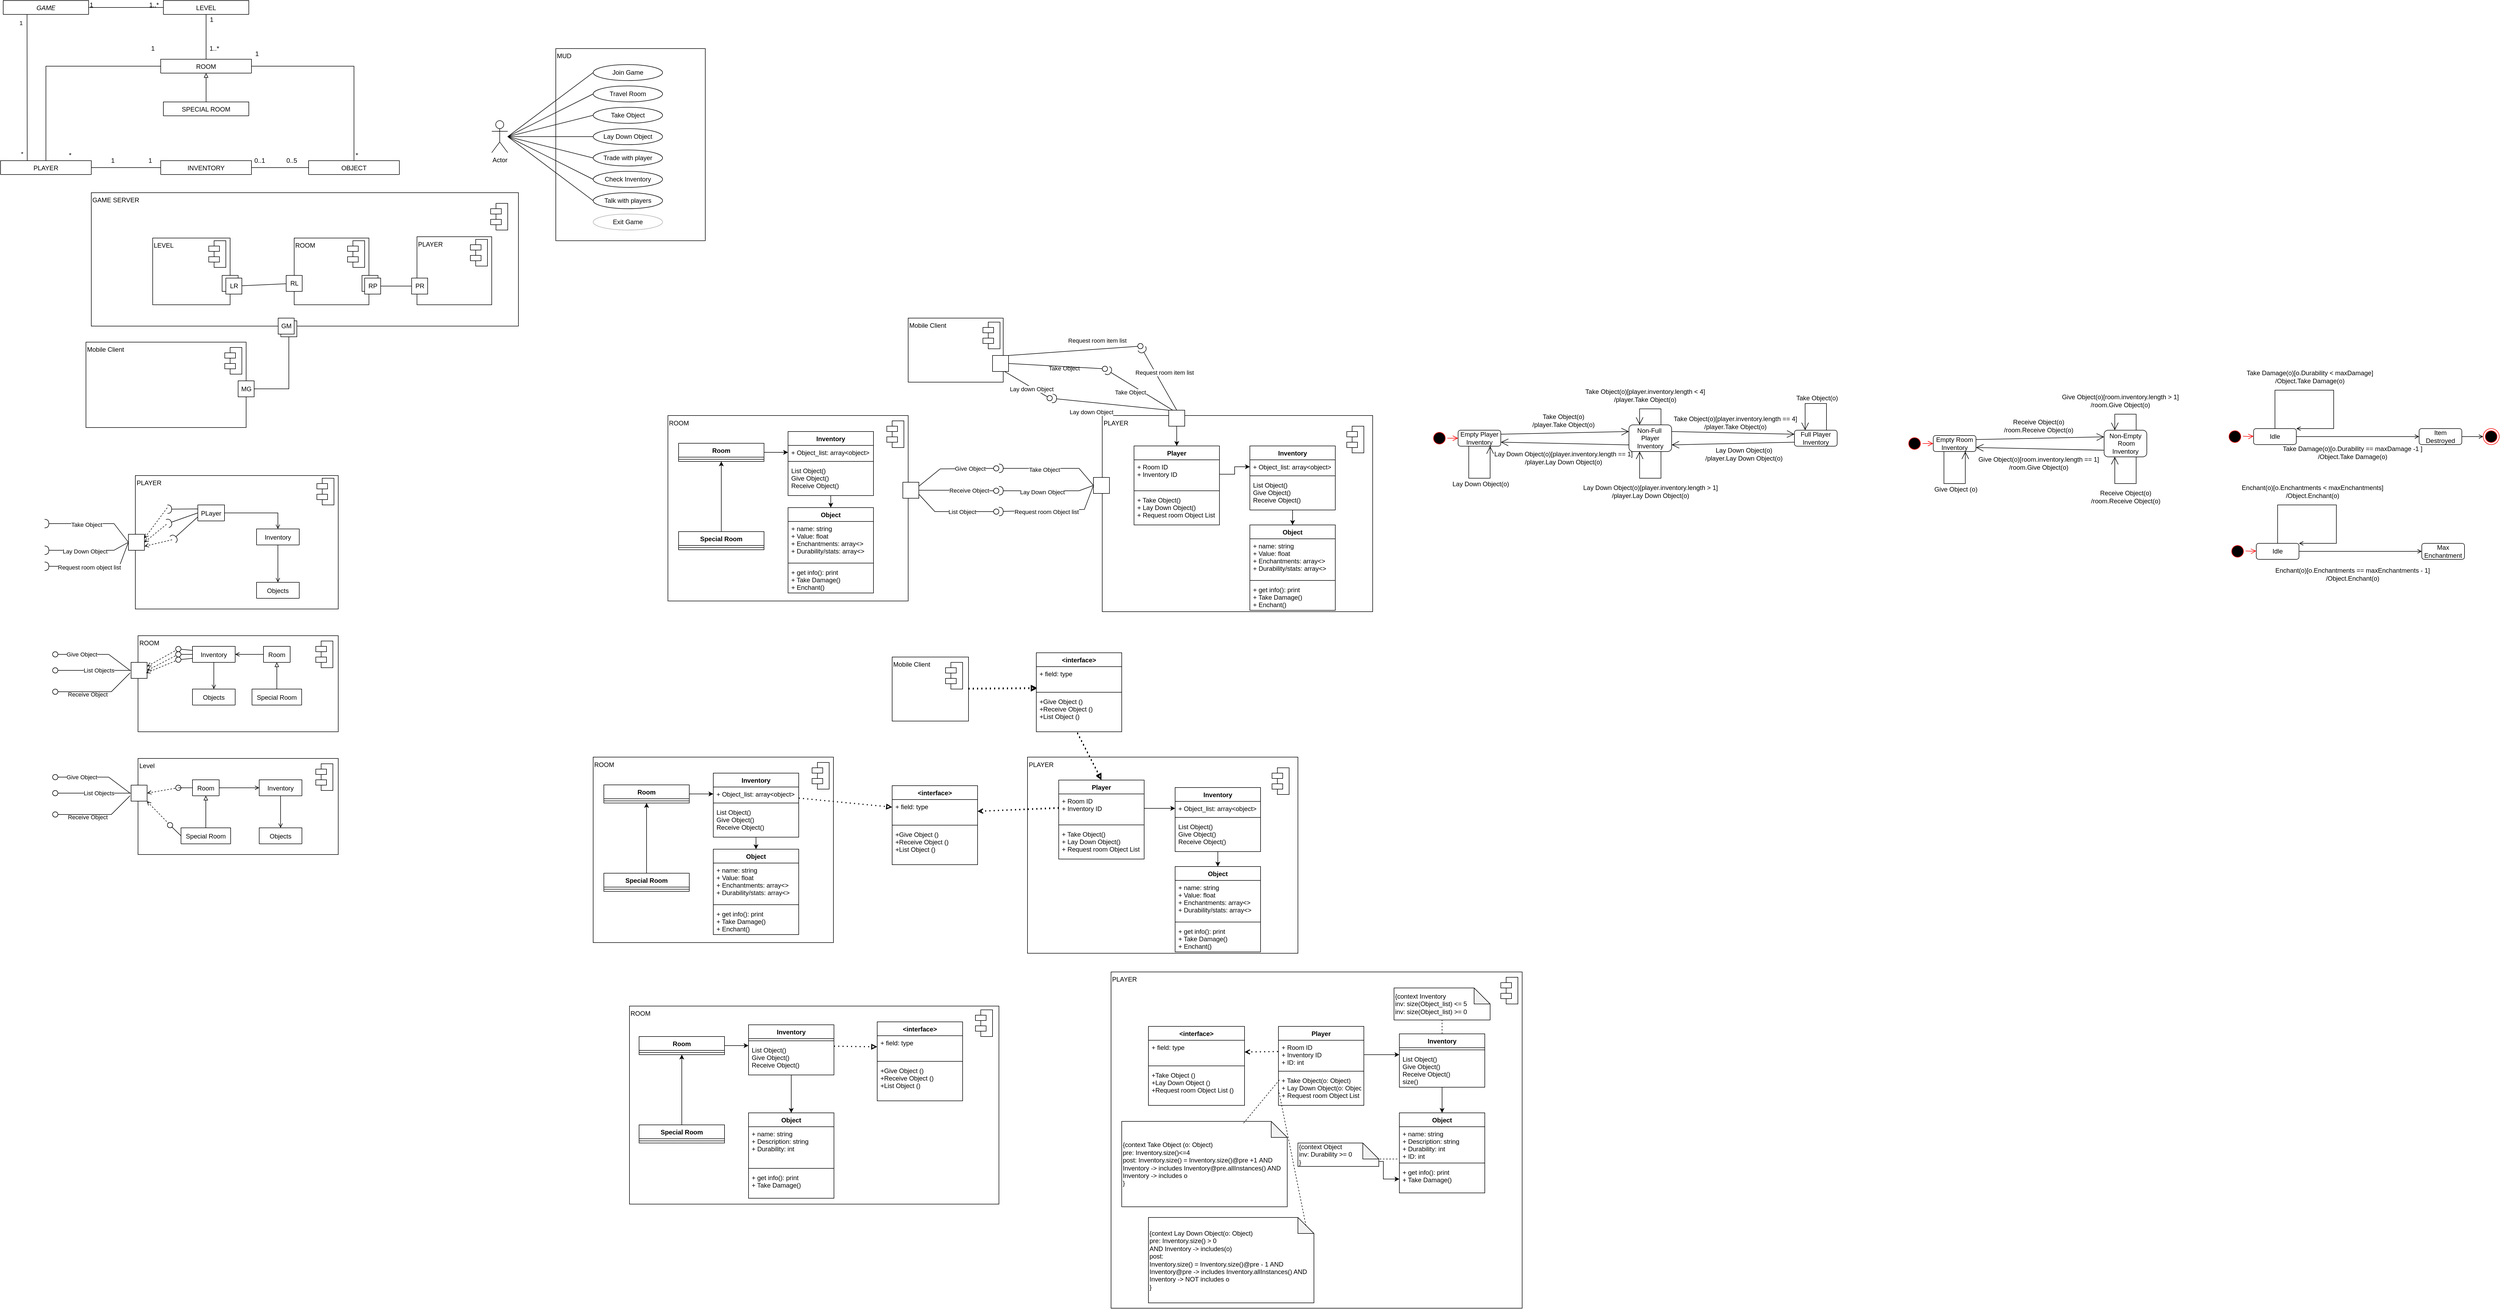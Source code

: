 <mxfile version="17.1.5" type="github">
  <diagram id="C5RBs43oDa-KdzZeNtuy" name="Page-1">
    <mxGraphModel dx="947" dy="418" grid="1" gridSize="10" guides="1" tooltips="1" connect="1" arrows="1" fold="1" page="1" pageScale="1" pageWidth="827" pageHeight="1169" math="0" shadow="0">
      <root>
        <mxCell id="WIyWlLk6GJQsqaUBKTNV-0" />
        <mxCell id="WIyWlLk6GJQsqaUBKTNV-1" parent="WIyWlLk6GJQsqaUBKTNV-0" />
        <mxCell id="REJeJX2luTwk9c8U6sS5-15" value="PLAYER" style="html=1;align=left;verticalAlign=top;" parent="WIyWlLk6GJQsqaUBKTNV-1" vertex="1">
          <mxGeometry x="2103.5" y="847.5" width="506.5" height="367.5" as="geometry" />
        </mxCell>
        <mxCell id="1VWSUXiwOZT1shFSJKdf-57" value="Mobile Client" style="html=1;align=left;verticalAlign=top;" parent="WIyWlLk6GJQsqaUBKTNV-1" vertex="1">
          <mxGeometry x="200" y="710" width="300" height="160" as="geometry" />
        </mxCell>
        <mxCell id="1VWSUXiwOZT1shFSJKdf-56" value="GAME SERVER" style="html=1;align=left;verticalAlign=top;" parent="WIyWlLk6GJQsqaUBKTNV-1" vertex="1">
          <mxGeometry x="210" y="430" width="800" height="250" as="geometry" />
        </mxCell>
        <mxCell id="1VWSUXiwOZT1shFSJKdf-39" value="ROOM" style="html=1;align=left;verticalAlign=top;" parent="WIyWlLk6GJQsqaUBKTNV-1" vertex="1">
          <mxGeometry x="590" y="515" width="140" height="125" as="geometry" />
        </mxCell>
        <mxCell id="1VWSUXiwOZT1shFSJKdf-1" value="" style="shape=module;align=left;spacingLeft=20;align=center;verticalAlign=top;" parent="WIyWlLk6GJQsqaUBKTNV-1" vertex="1">
          <mxGeometry x="690" y="520" width="32" height="50" as="geometry" />
        </mxCell>
        <mxCell id="zkfFHV4jXpPFQw0GAbJ--0" value="GAME" style="swimlane;fontStyle=2;align=center;verticalAlign=top;childLayout=stackLayout;horizontal=1;startSize=26;horizontalStack=0;resizeParent=1;resizeLast=0;collapsible=1;marginBottom=0;rounded=0;shadow=0;strokeWidth=1;" parent="WIyWlLk6GJQsqaUBKTNV-1" vertex="1" collapsed="1">
          <mxGeometry x="45" y="70" width="160" height="26" as="geometry">
            <mxRectangle x="140" y="120" width="160" height="138" as="alternateBounds" />
          </mxGeometry>
        </mxCell>
        <mxCell id="zkfFHV4jXpPFQw0GAbJ--1" value="Name" style="text;align=left;verticalAlign=top;spacingLeft=4;spacingRight=4;overflow=hidden;rotatable=0;points=[[0,0.5],[1,0.5]];portConstraint=eastwest;" parent="zkfFHV4jXpPFQw0GAbJ--0" vertex="1">
          <mxGeometry y="26" width="160" height="26" as="geometry" />
        </mxCell>
        <mxCell id="zkfFHV4jXpPFQw0GAbJ--2" value="Phone Number" style="text;align=left;verticalAlign=top;spacingLeft=4;spacingRight=4;overflow=hidden;rotatable=0;points=[[0,0.5],[1,0.5]];portConstraint=eastwest;rounded=0;shadow=0;html=0;" parent="zkfFHV4jXpPFQw0GAbJ--0" vertex="1">
          <mxGeometry y="52" width="160" height="26" as="geometry" />
        </mxCell>
        <mxCell id="zkfFHV4jXpPFQw0GAbJ--3" value="Email Address" style="text;align=left;verticalAlign=top;spacingLeft=4;spacingRight=4;overflow=hidden;rotatable=0;points=[[0,0.5],[1,0.5]];portConstraint=eastwest;rounded=0;shadow=0;html=0;" parent="zkfFHV4jXpPFQw0GAbJ--0" vertex="1">
          <mxGeometry y="78" width="160" height="26" as="geometry" />
        </mxCell>
        <mxCell id="zkfFHV4jXpPFQw0GAbJ--4" value="" style="line;html=1;strokeWidth=1;align=left;verticalAlign=middle;spacingTop=-1;spacingLeft=3;spacingRight=3;rotatable=0;labelPosition=right;points=[];portConstraint=eastwest;" parent="zkfFHV4jXpPFQw0GAbJ--0" vertex="1">
          <mxGeometry y="104" width="160" height="8" as="geometry" />
        </mxCell>
        <mxCell id="zkfFHV4jXpPFQw0GAbJ--5" value="Purchase Parking Pass" style="text;align=left;verticalAlign=top;spacingLeft=4;spacingRight=4;overflow=hidden;rotatable=0;points=[[0,0.5],[1,0.5]];portConstraint=eastwest;" parent="zkfFHV4jXpPFQw0GAbJ--0" vertex="1">
          <mxGeometry y="112" width="160" height="26" as="geometry" />
        </mxCell>
        <mxCell id="sU_c6Er136trvMsLBxcg-8" style="edgeStyle=orthogonalEdgeStyle;rounded=0;orthogonalLoop=1;jettySize=auto;html=1;exitX=0.5;exitY=1;exitDx=0;exitDy=0;entryX=0.5;entryY=0;entryDx=0;entryDy=0;endArrow=none;endFill=0;" parent="WIyWlLk6GJQsqaUBKTNV-1" source="zkfFHV4jXpPFQw0GAbJ--17" target="sU_c6Er136trvMsLBxcg-0" edge="1">
          <mxGeometry relative="1" as="geometry" />
        </mxCell>
        <mxCell id="sU_c6Er136trvMsLBxcg-32" style="edgeStyle=orthogonalEdgeStyle;rounded=0;orthogonalLoop=1;jettySize=auto;html=1;entryX=0.5;entryY=0;entryDx=0;entryDy=0;endArrow=none;endFill=0;startArrow=block;startFill=0;exitX=0.5;exitY=1;exitDx=0;exitDy=0;" parent="WIyWlLk6GJQsqaUBKTNV-1" source="sU_c6Er136trvMsLBxcg-0" target="sU_c6Er136trvMsLBxcg-27" edge="1">
          <mxGeometry relative="1" as="geometry">
            <mxPoint x="435" y="210" as="sourcePoint" />
          </mxGeometry>
        </mxCell>
        <mxCell id="zkfFHV4jXpPFQw0GAbJ--17" value="LEVEL" style="swimlane;fontStyle=0;align=center;verticalAlign=top;childLayout=stackLayout;horizontal=1;startSize=26;horizontalStack=0;resizeParent=1;resizeLast=0;collapsible=1;marginBottom=0;rounded=0;shadow=0;strokeWidth=1;" parent="WIyWlLk6GJQsqaUBKTNV-1" vertex="1" collapsed="1">
          <mxGeometry x="345" y="70" width="160" height="26" as="geometry">
            <mxRectangle x="508" y="110" width="160" height="70" as="alternateBounds" />
          </mxGeometry>
        </mxCell>
        <mxCell id="zkfFHV4jXpPFQw0GAbJ--23" value="" style="line;html=1;strokeWidth=1;align=left;verticalAlign=middle;spacingTop=-1;spacingLeft=3;spacingRight=3;rotatable=0;labelPosition=right;points=[];portConstraint=eastwest;" parent="zkfFHV4jXpPFQw0GAbJ--17" vertex="1">
          <mxGeometry y="26" width="160" height="24" as="geometry" />
        </mxCell>
        <mxCell id="zkfFHV4jXpPFQw0GAbJ--26" value="" style="endArrow=none;shadow=0;strokeWidth=1;rounded=0;endFill=0;edgeStyle=elbowEdgeStyle;elbow=vertical;" parent="WIyWlLk6GJQsqaUBKTNV-1" source="zkfFHV4jXpPFQw0GAbJ--0" target="zkfFHV4jXpPFQw0GAbJ--17" edge="1">
          <mxGeometry x="0.5" y="41" relative="1" as="geometry">
            <mxPoint x="255" y="152" as="sourcePoint" />
            <mxPoint x="415" y="152" as="targetPoint" />
            <mxPoint x="-40" y="32" as="offset" />
          </mxGeometry>
        </mxCell>
        <mxCell id="zkfFHV4jXpPFQw0GAbJ--27" value="1" style="resizable=0;align=left;verticalAlign=bottom;labelBackgroundColor=none;fontSize=12;" parent="zkfFHV4jXpPFQw0GAbJ--26" connectable="0" vertex="1">
          <mxGeometry x="-1" relative="1" as="geometry">
            <mxPoint y="4" as="offset" />
          </mxGeometry>
        </mxCell>
        <mxCell id="zkfFHV4jXpPFQw0GAbJ--28" value="1..*" style="resizable=0;align=right;verticalAlign=bottom;labelBackgroundColor=none;fontSize=12;" parent="zkfFHV4jXpPFQw0GAbJ--26" connectable="0" vertex="1">
          <mxGeometry x="1" relative="1" as="geometry">
            <mxPoint x="-7" y="4" as="offset" />
          </mxGeometry>
        </mxCell>
        <mxCell id="sU_c6Er136trvMsLBxcg-21" style="edgeStyle=orthogonalEdgeStyle;rounded=0;orthogonalLoop=1;jettySize=auto;html=1;exitX=1;exitY=0.5;exitDx=0;exitDy=0;entryX=0.5;entryY=0;entryDx=0;entryDy=0;endArrow=none;endFill=0;" parent="WIyWlLk6GJQsqaUBKTNV-1" source="sU_c6Er136trvMsLBxcg-0" target="sU_c6Er136trvMsLBxcg-3" edge="1">
          <mxGeometry relative="1" as="geometry" />
        </mxCell>
        <mxCell id="sU_c6Er136trvMsLBxcg-22" style="edgeStyle=orthogonalEdgeStyle;rounded=0;orthogonalLoop=1;jettySize=auto;html=1;exitX=0;exitY=0.5;exitDx=0;exitDy=0;entryX=0.5;entryY=0;entryDx=0;entryDy=0;endArrow=none;endFill=0;" parent="WIyWlLk6GJQsqaUBKTNV-1" source="sU_c6Er136trvMsLBxcg-0" target="sU_c6Er136trvMsLBxcg-6" edge="1">
          <mxGeometry relative="1" as="geometry" />
        </mxCell>
        <mxCell id="sU_c6Er136trvMsLBxcg-0" value="ROOM" style="swimlane;fontStyle=0;align=center;verticalAlign=top;childLayout=stackLayout;horizontal=1;startSize=26;horizontalStack=0;resizeParent=1;resizeLast=0;collapsible=1;marginBottom=0;rounded=0;shadow=0;strokeWidth=1;" parent="WIyWlLk6GJQsqaUBKTNV-1" vertex="1" collapsed="1">
          <mxGeometry x="340" y="180" width="170" height="26" as="geometry">
            <mxRectangle x="465" y="220" width="155" height="120" as="alternateBounds" />
          </mxGeometry>
        </mxCell>
        <mxCell id="sU_c6Er136trvMsLBxcg-1" value="bool isSpecial" style="text;align=left;verticalAlign=top;spacingLeft=4;spacingRight=4;overflow=hidden;rotatable=0;points=[[0,0.5],[1,0.5]];portConstraint=eastwest;" parent="sU_c6Er136trvMsLBxcg-0" vertex="1">
          <mxGeometry y="26" width="155" height="26" as="geometry" />
        </mxCell>
        <mxCell id="sU_c6Er136trvMsLBxcg-2" value="" style="line;html=1;strokeWidth=1;align=left;verticalAlign=middle;spacingTop=-1;spacingLeft=3;spacingRight=3;rotatable=0;labelPosition=right;points=[];portConstraint=eastwest;" parent="sU_c6Er136trvMsLBxcg-0" vertex="1">
          <mxGeometry y="52" width="155" height="58" as="geometry" />
        </mxCell>
        <mxCell id="sU_c6Er136trvMsLBxcg-3" value="OBJECT" style="swimlane;fontStyle=0;align=center;verticalAlign=top;childLayout=stackLayout;horizontal=1;startSize=26;horizontalStack=0;resizeParent=1;resizeLast=0;collapsible=1;marginBottom=0;rounded=0;shadow=0;strokeWidth=1;" parent="WIyWlLk6GJQsqaUBKTNV-1" vertex="1" collapsed="1">
          <mxGeometry x="617" y="370" width="170" height="26" as="geometry">
            <mxRectangle x="667" y="370" width="160" height="70" as="alternateBounds" />
          </mxGeometry>
        </mxCell>
        <mxCell id="sU_c6Er136trvMsLBxcg-5" value="" style="line;html=1;strokeWidth=1;align=left;verticalAlign=middle;spacingTop=-1;spacingLeft=3;spacingRight=3;rotatable=0;labelPosition=right;points=[];portConstraint=eastwest;" parent="sU_c6Er136trvMsLBxcg-3" vertex="1">
          <mxGeometry y="26" width="160" height="8" as="geometry" />
        </mxCell>
        <mxCell id="sU_c6Er136trvMsLBxcg-15" style="edgeStyle=orthogonalEdgeStyle;rounded=0;orthogonalLoop=1;jettySize=auto;html=1;exitX=1;exitY=0.5;exitDx=0;exitDy=0;entryX=0;entryY=0.5;entryDx=0;entryDy=0;endArrow=none;endFill=0;" parent="WIyWlLk6GJQsqaUBKTNV-1" source="sU_c6Er136trvMsLBxcg-6" target="sU_c6Er136trvMsLBxcg-12" edge="1">
          <mxGeometry relative="1" as="geometry" />
        </mxCell>
        <mxCell id="sU_c6Er136trvMsLBxcg-6" value="PLAYER" style="swimlane;fontStyle=0;align=center;verticalAlign=top;childLayout=stackLayout;horizontal=1;startSize=26;horizontalStack=0;resizeParent=1;resizeLast=0;collapsible=1;marginBottom=0;rounded=0;shadow=0;strokeWidth=1;" parent="WIyWlLk6GJQsqaUBKTNV-1" vertex="1" collapsed="1">
          <mxGeometry x="40" y="370" width="170" height="26" as="geometry">
            <mxRectangle x="270" y="370" width="160" height="70" as="alternateBounds" />
          </mxGeometry>
        </mxCell>
        <mxCell id="sU_c6Er136trvMsLBxcg-7" value="" style="line;html=1;strokeWidth=1;align=left;verticalAlign=middle;spacingTop=-1;spacingLeft=3;spacingRight=3;rotatable=0;labelPosition=right;points=[];portConstraint=eastwest;" parent="sU_c6Er136trvMsLBxcg-6" vertex="1">
          <mxGeometry y="26" width="160" height="8" as="geometry" />
        </mxCell>
        <mxCell id="sU_c6Er136trvMsLBxcg-9" value="" style="resizable=0;align=right;verticalAlign=bottom;labelBackgroundColor=none;fontSize=12;" parent="WIyWlLk6GJQsqaUBKTNV-1" connectable="0" vertex="1">
          <mxGeometry x="325" y="120.003" as="geometry">
            <mxPoint x="216" y="62" as="offset" />
          </mxGeometry>
        </mxCell>
        <mxCell id="sU_c6Er136trvMsLBxcg-10" value="1" style="text;html=1;align=center;verticalAlign=middle;resizable=0;points=[];autosize=1;strokeColor=none;fillColor=none;" parent="WIyWlLk6GJQsqaUBKTNV-1" vertex="1">
          <mxGeometry x="425" y="96" width="20" height="20" as="geometry" />
        </mxCell>
        <mxCell id="sU_c6Er136trvMsLBxcg-11" value="1..*" style="text;html=1;align=center;verticalAlign=middle;resizable=0;points=[];autosize=1;strokeColor=none;fillColor=none;" parent="WIyWlLk6GJQsqaUBKTNV-1" vertex="1">
          <mxGeometry x="425" y="150" width="30" height="20" as="geometry" />
        </mxCell>
        <mxCell id="sU_c6Er136trvMsLBxcg-16" style="edgeStyle=orthogonalEdgeStyle;rounded=0;orthogonalLoop=1;jettySize=auto;html=1;exitX=1;exitY=0.5;exitDx=0;exitDy=0;entryX=0;entryY=0.5;entryDx=0;entryDy=0;endArrow=none;endFill=0;" parent="WIyWlLk6GJQsqaUBKTNV-1" source="sU_c6Er136trvMsLBxcg-12" target="sU_c6Er136trvMsLBxcg-3" edge="1">
          <mxGeometry relative="1" as="geometry" />
        </mxCell>
        <mxCell id="sU_c6Er136trvMsLBxcg-12" value="INVENTORY" style="swimlane;fontStyle=0;align=center;verticalAlign=top;childLayout=stackLayout;horizontal=1;startSize=26;horizontalStack=0;resizeParent=1;resizeLast=0;collapsible=1;marginBottom=0;rounded=0;shadow=0;strokeWidth=1;" parent="WIyWlLk6GJQsqaUBKTNV-1" vertex="1" collapsed="1">
          <mxGeometry x="340" y="370" width="170" height="26" as="geometry">
            <mxRectangle x="470" y="370" width="160" height="70" as="alternateBounds" />
          </mxGeometry>
        </mxCell>
        <mxCell id="sU_c6Er136trvMsLBxcg-13" value="" style="line;html=1;strokeWidth=1;align=left;verticalAlign=middle;spacingTop=-1;spacingLeft=3;spacingRight=3;rotatable=0;labelPosition=right;points=[];portConstraint=eastwest;" parent="sU_c6Er136trvMsLBxcg-12" vertex="1">
          <mxGeometry y="26" width="160" height="8" as="geometry" />
        </mxCell>
        <mxCell id="sU_c6Er136trvMsLBxcg-17" value="0..1" style="text;html=1;align=center;verticalAlign=middle;resizable=0;points=[];autosize=1;strokeColor=none;fillColor=none;" parent="WIyWlLk6GJQsqaUBKTNV-1" vertex="1">
          <mxGeometry x="505" y="360" width="40" height="20" as="geometry" />
        </mxCell>
        <mxCell id="sU_c6Er136trvMsLBxcg-18" value="0..5" style="text;html=1;align=center;verticalAlign=middle;resizable=0;points=[];autosize=1;strokeColor=none;fillColor=none;" parent="WIyWlLk6GJQsqaUBKTNV-1" vertex="1">
          <mxGeometry x="565" y="360" width="40" height="20" as="geometry" />
        </mxCell>
        <mxCell id="sU_c6Er136trvMsLBxcg-19" value="1" style="text;html=1;align=center;verticalAlign=middle;resizable=0;points=[];autosize=1;strokeColor=none;fillColor=none;" parent="WIyWlLk6GJQsqaUBKTNV-1" vertex="1">
          <mxGeometry x="240" y="360" width="20" height="20" as="geometry" />
        </mxCell>
        <mxCell id="sU_c6Er136trvMsLBxcg-20" value="1" style="text;html=1;align=center;verticalAlign=middle;resizable=0;points=[];autosize=1;strokeColor=none;fillColor=none;" parent="WIyWlLk6GJQsqaUBKTNV-1" vertex="1">
          <mxGeometry x="310" y="360" width="20" height="20" as="geometry" />
        </mxCell>
        <mxCell id="sU_c6Er136trvMsLBxcg-23" value="1" style="text;html=1;align=center;verticalAlign=middle;resizable=0;points=[];autosize=1;strokeColor=none;fillColor=none;" parent="WIyWlLk6GJQsqaUBKTNV-1" vertex="1">
          <mxGeometry x="315" y="150" width="20" height="20" as="geometry" />
        </mxCell>
        <mxCell id="sU_c6Er136trvMsLBxcg-24" value="*" style="text;html=1;align=center;verticalAlign=middle;resizable=0;points=[];autosize=1;strokeColor=none;fillColor=none;" parent="WIyWlLk6GJQsqaUBKTNV-1" vertex="1">
          <mxGeometry x="160" y="350" width="20" height="20" as="geometry" />
        </mxCell>
        <mxCell id="sU_c6Er136trvMsLBxcg-25" value="1" style="text;html=1;align=center;verticalAlign=middle;resizable=0;points=[];autosize=1;strokeColor=none;fillColor=none;" parent="WIyWlLk6GJQsqaUBKTNV-1" vertex="1">
          <mxGeometry x="510" y="160" width="20" height="20" as="geometry" />
        </mxCell>
        <mxCell id="sU_c6Er136trvMsLBxcg-26" value="*" style="text;html=1;align=center;verticalAlign=middle;resizable=0;points=[];autosize=1;strokeColor=none;fillColor=none;" parent="WIyWlLk6GJQsqaUBKTNV-1" vertex="1">
          <mxGeometry x="697" y="350" width="20" height="20" as="geometry" />
        </mxCell>
        <mxCell id="sU_c6Er136trvMsLBxcg-27" value="SPECIAL ROOM" style="swimlane;fontStyle=0;align=center;verticalAlign=top;childLayout=stackLayout;horizontal=1;startSize=26;horizontalStack=0;resizeParent=1;resizeLast=0;collapsible=1;marginBottom=0;rounded=0;shadow=0;strokeWidth=1;" parent="WIyWlLk6GJQsqaUBKTNV-1" vertex="1" collapsed="1">
          <mxGeometry x="345" y="260" width="160" height="26" as="geometry">
            <mxRectangle x="730" y="73" width="200" height="100" as="alternateBounds" />
          </mxGeometry>
        </mxCell>
        <mxCell id="sU_c6Er136trvMsLBxcg-28" value="" style="line;html=1;strokeWidth=1;align=left;verticalAlign=middle;spacingTop=-1;spacingLeft=3;spacingRight=3;rotatable=0;labelPosition=right;points=[];portConstraint=eastwest;" parent="sU_c6Er136trvMsLBxcg-27" vertex="1">
          <mxGeometry y="26" width="200" height="64" as="geometry" />
        </mxCell>
        <mxCell id="1VWSUXiwOZT1shFSJKdf-8" value="MUD" style="rounded=0;whiteSpace=wrap;html=1;align=left;verticalAlign=top;" parent="WIyWlLk6GJQsqaUBKTNV-1" vertex="1">
          <mxGeometry x="1080" y="160" width="280" height="360" as="geometry" />
        </mxCell>
        <mxCell id="1VWSUXiwOZT1shFSJKdf-9" style="edgeStyle=none;rounded=0;orthogonalLoop=1;jettySize=auto;html=1;entryX=0;entryY=0.5;entryDx=0;entryDy=0;startArrow=none;startFill=0;endArrow=none;endFill=0;" parent="WIyWlLk6GJQsqaUBKTNV-1" target="1VWSUXiwOZT1shFSJKdf-20" edge="1">
          <mxGeometry relative="1" as="geometry">
            <mxPoint x="990" y="325" as="sourcePoint" />
          </mxGeometry>
        </mxCell>
        <mxCell id="1VWSUXiwOZT1shFSJKdf-10" style="edgeStyle=none;rounded=0;orthogonalLoop=1;jettySize=auto;html=1;entryX=0;entryY=0.5;entryDx=0;entryDy=0;startArrow=none;startFill=0;endArrow=none;endFill=0;" parent="WIyWlLk6GJQsqaUBKTNV-1" target="1VWSUXiwOZT1shFSJKdf-17" edge="1">
          <mxGeometry relative="1" as="geometry">
            <mxPoint x="990" y="325" as="sourcePoint" />
          </mxGeometry>
        </mxCell>
        <mxCell id="1VWSUXiwOZT1shFSJKdf-11" style="edgeStyle=none;rounded=0;orthogonalLoop=1;jettySize=auto;html=1;entryX=0;entryY=0.5;entryDx=0;entryDy=0;startArrow=none;startFill=0;endArrow=none;endFill=0;" parent="WIyWlLk6GJQsqaUBKTNV-1" source="1VWSUXiwOZT1shFSJKdf-15" target="1VWSUXiwOZT1shFSJKdf-18" edge="1">
          <mxGeometry relative="1" as="geometry" />
        </mxCell>
        <mxCell id="1VWSUXiwOZT1shFSJKdf-12" style="edgeStyle=none;rounded=0;orthogonalLoop=1;jettySize=auto;html=1;entryX=0;entryY=0.5;entryDx=0;entryDy=0;startArrow=none;startFill=0;endArrow=none;endFill=0;" parent="WIyWlLk6GJQsqaUBKTNV-1" target="1VWSUXiwOZT1shFSJKdf-21" edge="1">
          <mxGeometry relative="1" as="geometry">
            <mxPoint x="990" y="325" as="sourcePoint" />
          </mxGeometry>
        </mxCell>
        <mxCell id="1VWSUXiwOZT1shFSJKdf-13" style="edgeStyle=none;rounded=0;orthogonalLoop=1;jettySize=auto;html=1;entryX=0;entryY=0.5;entryDx=0;entryDy=0;startArrow=none;startFill=0;endArrow=none;endFill=0;" parent="WIyWlLk6GJQsqaUBKTNV-1" target="1VWSUXiwOZT1shFSJKdf-22" edge="1">
          <mxGeometry relative="1" as="geometry">
            <mxPoint x="990" y="325" as="sourcePoint" />
          </mxGeometry>
        </mxCell>
        <mxCell id="1VWSUXiwOZT1shFSJKdf-14" style="edgeStyle=none;rounded=0;orthogonalLoop=1;jettySize=auto;html=1;entryX=0;entryY=0.5;entryDx=0;entryDy=0;startArrow=none;startFill=0;endArrow=none;endFill=0;" parent="WIyWlLk6GJQsqaUBKTNV-1" target="1VWSUXiwOZT1shFSJKdf-23" edge="1">
          <mxGeometry relative="1" as="geometry">
            <mxPoint x="990" y="325" as="sourcePoint" />
          </mxGeometry>
        </mxCell>
        <mxCell id="1VWSUXiwOZT1shFSJKdf-15" value="Actor" style="shape=umlActor;verticalLabelPosition=bottom;verticalAlign=top;html=1;outlineConnect=0;" parent="WIyWlLk6GJQsqaUBKTNV-1" vertex="1">
          <mxGeometry x="960" y="295" width="30" height="60" as="geometry" />
        </mxCell>
        <mxCell id="1VWSUXiwOZT1shFSJKdf-16" value="Join Game" style="ellipse;whiteSpace=wrap;html=1;" parent="WIyWlLk6GJQsqaUBKTNV-1" vertex="1">
          <mxGeometry x="1150" y="190" width="130" height="30" as="geometry" />
        </mxCell>
        <mxCell id="1VWSUXiwOZT1shFSJKdf-17" value="Take Object" style="ellipse;whiteSpace=wrap;html=1;" parent="WIyWlLk6GJQsqaUBKTNV-1" vertex="1">
          <mxGeometry x="1150" y="270" width="130" height="30" as="geometry" />
        </mxCell>
        <mxCell id="1VWSUXiwOZT1shFSJKdf-18" value="Lay Down Object" style="ellipse;whiteSpace=wrap;html=1;" parent="WIyWlLk6GJQsqaUBKTNV-1" vertex="1">
          <mxGeometry x="1150" y="310" width="130" height="30" as="geometry" />
        </mxCell>
        <mxCell id="1VWSUXiwOZT1shFSJKdf-19" value="" style="rounded=0;orthogonalLoop=1;jettySize=auto;html=1;startArrow=none;startFill=0;endArrow=none;endFill=0;entryX=0;entryY=0.5;entryDx=0;entryDy=0;" parent="WIyWlLk6GJQsqaUBKTNV-1" target="1VWSUXiwOZT1shFSJKdf-16" edge="1">
          <mxGeometry relative="1" as="geometry">
            <mxPoint x="990" y="325" as="sourcePoint" />
          </mxGeometry>
        </mxCell>
        <mxCell id="1VWSUXiwOZT1shFSJKdf-20" value="Travel Room" style="ellipse;whiteSpace=wrap;html=1;" parent="WIyWlLk6GJQsqaUBKTNV-1" vertex="1">
          <mxGeometry x="1150" y="230" width="130" height="30" as="geometry" />
        </mxCell>
        <mxCell id="1VWSUXiwOZT1shFSJKdf-21" value="Trade with player" style="ellipse;whiteSpace=wrap;html=1;" parent="WIyWlLk6GJQsqaUBKTNV-1" vertex="1">
          <mxGeometry x="1150" y="350" width="130" height="30" as="geometry" />
        </mxCell>
        <mxCell id="1VWSUXiwOZT1shFSJKdf-22" value="Check Inventory" style="ellipse;whiteSpace=wrap;html=1;" parent="WIyWlLk6GJQsqaUBKTNV-1" vertex="1">
          <mxGeometry x="1150" y="390" width="130" height="30" as="geometry" />
        </mxCell>
        <mxCell id="1VWSUXiwOZT1shFSJKdf-23" value="Talk with players" style="ellipse;whiteSpace=wrap;html=1;" parent="WIyWlLk6GJQsqaUBKTNV-1" vertex="1">
          <mxGeometry x="1150" y="430" width="130" height="30" as="geometry" />
        </mxCell>
        <mxCell id="1VWSUXiwOZT1shFSJKdf-24" value="Exit Game" style="ellipse;whiteSpace=wrap;html=1;opacity=30;" parent="WIyWlLk6GJQsqaUBKTNV-1" vertex="1">
          <mxGeometry x="1150" y="470" width="130" height="30" as="geometry" />
        </mxCell>
        <mxCell id="1VWSUXiwOZT1shFSJKdf-35" value="LEVEL" style="html=1;align=left;verticalAlign=top;" parent="WIyWlLk6GJQsqaUBKTNV-1" vertex="1">
          <mxGeometry x="325" y="515" width="145" height="125" as="geometry" />
        </mxCell>
        <mxCell id="1VWSUXiwOZT1shFSJKdf-42" value="" style="shape=module;align=left;spacingLeft=20;align=center;verticalAlign=top;" parent="WIyWlLk6GJQsqaUBKTNV-1" vertex="1">
          <mxGeometry x="430" y="520" width="32" height="50" as="geometry" />
        </mxCell>
        <mxCell id="1VWSUXiwOZT1shFSJKdf-51" value="PLAYER" style="html=1;align=left;verticalAlign=top;" parent="WIyWlLk6GJQsqaUBKTNV-1" vertex="1">
          <mxGeometry x="820" y="512.5" width="140" height="127.5" as="geometry" />
        </mxCell>
        <mxCell id="1VWSUXiwOZT1shFSJKdf-52" value="" style="shape=module;align=left;spacingLeft=20;align=center;verticalAlign=top;" parent="WIyWlLk6GJQsqaUBKTNV-1" vertex="1">
          <mxGeometry x="920" y="517.5" width="32" height="50" as="geometry" />
        </mxCell>
        <mxCell id="1VWSUXiwOZT1shFSJKdf-61" value="LR" style="html=1;" parent="WIyWlLk6GJQsqaUBKTNV-1" vertex="1">
          <mxGeometry x="455" y="585" width="30" height="30" as="geometry" />
        </mxCell>
        <mxCell id="1VWSUXiwOZT1shFSJKdf-62" value="RL" style="html=1;" parent="WIyWlLk6GJQsqaUBKTNV-1" vertex="1">
          <mxGeometry x="575" y="585" width="30" height="30" as="geometry" />
        </mxCell>
        <mxCell id="1VWSUXiwOZT1shFSJKdf-66" value="RP" style="html=1;" parent="WIyWlLk6GJQsqaUBKTNV-1" vertex="1">
          <mxGeometry x="717" y="585" width="30" height="30" as="geometry" />
        </mxCell>
        <mxCell id="1VWSUXiwOZT1shFSJKdf-67" value="LR" style="html=1;" parent="WIyWlLk6GJQsqaUBKTNV-1" vertex="1">
          <mxGeometry x="462" y="590" width="30" height="30" as="geometry" />
        </mxCell>
        <mxCell id="1VWSUXiwOZT1shFSJKdf-68" value="RP" style="html=1;" parent="WIyWlLk6GJQsqaUBKTNV-1" vertex="1">
          <mxGeometry x="722" y="590" width="30" height="30" as="geometry" />
        </mxCell>
        <mxCell id="1VWSUXiwOZT1shFSJKdf-69" value="PR" style="html=1;" parent="WIyWlLk6GJQsqaUBKTNV-1" vertex="1">
          <mxGeometry x="810" y="590" width="30" height="30" as="geometry" />
        </mxCell>
        <mxCell id="1VWSUXiwOZT1shFSJKdf-70" value="" style="endArrow=none;html=1;rounded=0;" parent="WIyWlLk6GJQsqaUBKTNV-1" source="1VWSUXiwOZT1shFSJKdf-67" target="1VWSUXiwOZT1shFSJKdf-62" edge="1">
          <mxGeometry width="50" height="50" relative="1" as="geometry">
            <mxPoint x="550" y="670" as="sourcePoint" />
            <mxPoint x="600" y="620" as="targetPoint" />
          </mxGeometry>
        </mxCell>
        <mxCell id="1VWSUXiwOZT1shFSJKdf-71" value="" style="endArrow=none;html=1;rounded=0;" parent="WIyWlLk6GJQsqaUBKTNV-1" source="1VWSUXiwOZT1shFSJKdf-68" target="1VWSUXiwOZT1shFSJKdf-69" edge="1">
          <mxGeometry width="50" height="50" relative="1" as="geometry">
            <mxPoint x="550" y="670" as="sourcePoint" />
            <mxPoint x="600" y="620" as="targetPoint" />
          </mxGeometry>
        </mxCell>
        <mxCell id="1VWSUXiwOZT1shFSJKdf-72" value="" style="shape=module;align=left;spacingLeft=20;align=center;verticalAlign=top;" parent="WIyWlLk6GJQsqaUBKTNV-1" vertex="1">
          <mxGeometry x="958" y="450" width="32" height="50" as="geometry" />
        </mxCell>
        <mxCell id="1VWSUXiwOZT1shFSJKdf-73" value="" style="shape=module;align=left;spacingLeft=20;align=center;verticalAlign=top;" parent="WIyWlLk6GJQsqaUBKTNV-1" vertex="1">
          <mxGeometry x="460" y="720" width="32" height="50" as="geometry" />
        </mxCell>
        <mxCell id="1VWSUXiwOZT1shFSJKdf-76" style="edgeStyle=orthogonalEdgeStyle;rounded=0;orthogonalLoop=1;jettySize=auto;html=1;endArrow=none;endFill=0;" parent="WIyWlLk6GJQsqaUBKTNV-1" source="1VWSUXiwOZT1shFSJKdf-74" target="1VWSUXiwOZT1shFSJKdf-75" edge="1">
          <mxGeometry relative="1" as="geometry" />
        </mxCell>
        <mxCell id="1VWSUXiwOZT1shFSJKdf-74" value="MG" style="html=1;" parent="WIyWlLk6GJQsqaUBKTNV-1" vertex="1">
          <mxGeometry x="485" y="782.5" width="30" height="30" as="geometry" />
        </mxCell>
        <mxCell id="1VWSUXiwOZT1shFSJKdf-75" value="GM" style="html=1;" parent="WIyWlLk6GJQsqaUBKTNV-1" vertex="1">
          <mxGeometry x="565" y="670" width="30" height="30" as="geometry" />
        </mxCell>
        <mxCell id="1VWSUXiwOZT1shFSJKdf-77" value="GM" style="html=1;" parent="WIyWlLk6GJQsqaUBKTNV-1" vertex="1">
          <mxGeometry x="560" y="665" width="30" height="30" as="geometry" />
        </mxCell>
        <mxCell id="1VWSUXiwOZT1shFSJKdf-85" value="PLAYER" style="html=1;align=left;verticalAlign=top;" parent="WIyWlLk6GJQsqaUBKTNV-1" vertex="1">
          <mxGeometry x="292.5" y="960" width="380" height="250" as="geometry" />
        </mxCell>
        <mxCell id="1VWSUXiwOZT1shFSJKdf-86" value="" style="shape=module;align=left;spacingLeft=20;align=center;verticalAlign=top;" parent="WIyWlLk6GJQsqaUBKTNV-1" vertex="1">
          <mxGeometry x="632.5" y="965" width="32" height="50" as="geometry" />
        </mxCell>
        <mxCell id="1VWSUXiwOZT1shFSJKdf-87" value="" style="html=1;" parent="WIyWlLk6GJQsqaUBKTNV-1" vertex="1">
          <mxGeometry x="279.5" y="1070" width="30" height="30" as="geometry" />
        </mxCell>
        <mxCell id="1VWSUXiwOZT1shFSJKdf-99" style="edgeStyle=orthogonalEdgeStyle;rounded=0;orthogonalLoop=1;jettySize=auto;html=1;exitX=1;exitY=0.5;exitDx=0;exitDy=0;endArrow=open;endFill=0;" parent="WIyWlLk6GJQsqaUBKTNV-1" source="1VWSUXiwOZT1shFSJKdf-88" target="1VWSUXiwOZT1shFSJKdf-92" edge="1">
          <mxGeometry relative="1" as="geometry" />
        </mxCell>
        <mxCell id="1VWSUXiwOZT1shFSJKdf-88" value="PLayer" style="swimlane;fontStyle=0;childLayout=stackLayout;horizontal=1;startSize=30;horizontalStack=0;resizeParent=1;resizeParentMax=0;resizeLast=0;collapsible=1;marginBottom=0;" parent="WIyWlLk6GJQsqaUBKTNV-1" vertex="1" collapsed="1">
          <mxGeometry x="409.5" y="1015" width="50" height="30" as="geometry">
            <mxRectangle x="710" y="930" width="140" height="90" as="alternateBounds" />
          </mxGeometry>
        </mxCell>
        <mxCell id="1VWSUXiwOZT1shFSJKdf-90" value="Item 2" style="text;strokeColor=none;fillColor=none;align=left;verticalAlign=middle;spacingLeft=4;spacingRight=4;overflow=hidden;points=[[0,0.5],[1,0.5]];portConstraint=eastwest;rotatable=0;" parent="1VWSUXiwOZT1shFSJKdf-88" vertex="1">
          <mxGeometry y="30" width="140" height="30" as="geometry" />
        </mxCell>
        <mxCell id="1VWSUXiwOZT1shFSJKdf-91" value="Item 3" style="text;strokeColor=none;fillColor=none;align=left;verticalAlign=middle;spacingLeft=4;spacingRight=4;overflow=hidden;points=[[0,0.5],[1,0.5]];portConstraint=eastwest;rotatable=0;" parent="1VWSUXiwOZT1shFSJKdf-88" vertex="1">
          <mxGeometry y="60" width="140" height="30" as="geometry" />
        </mxCell>
        <mxCell id="1VWSUXiwOZT1shFSJKdf-100" style="edgeStyle=orthogonalEdgeStyle;rounded=0;orthogonalLoop=1;jettySize=auto;html=1;exitX=0.5;exitY=1;exitDx=0;exitDy=0;endArrow=open;endFill=0;entryX=0.5;entryY=0;entryDx=0;entryDy=0;" parent="WIyWlLk6GJQsqaUBKTNV-1" source="1VWSUXiwOZT1shFSJKdf-92" target="1VWSUXiwOZT1shFSJKdf-95" edge="1">
          <mxGeometry relative="1" as="geometry">
            <mxPoint x="582.5" y="1110" as="targetPoint" />
          </mxGeometry>
        </mxCell>
        <mxCell id="1VWSUXiwOZT1shFSJKdf-92" value="Inventory" style="swimlane;fontStyle=0;childLayout=stackLayout;horizontal=1;startSize=30;horizontalStack=0;resizeParent=1;resizeParentMax=0;resizeLast=0;collapsible=1;marginBottom=0;" parent="WIyWlLk6GJQsqaUBKTNV-1" vertex="1" collapsed="1">
          <mxGeometry x="519.5" y="1060" width="80" height="30" as="geometry">
            <mxRectangle x="710" y="930" width="140" height="90" as="alternateBounds" />
          </mxGeometry>
        </mxCell>
        <mxCell id="1VWSUXiwOZT1shFSJKdf-93" value="Item 2" style="text;strokeColor=none;fillColor=none;align=left;verticalAlign=middle;spacingLeft=4;spacingRight=4;overflow=hidden;points=[[0,0.5],[1,0.5]];portConstraint=eastwest;rotatable=0;" parent="1VWSUXiwOZT1shFSJKdf-92" vertex="1">
          <mxGeometry y="30" width="140" height="30" as="geometry" />
        </mxCell>
        <mxCell id="1VWSUXiwOZT1shFSJKdf-94" value="Item 3" style="text;strokeColor=none;fillColor=none;align=left;verticalAlign=middle;spacingLeft=4;spacingRight=4;overflow=hidden;points=[[0,0.5],[1,0.5]];portConstraint=eastwest;rotatable=0;" parent="1VWSUXiwOZT1shFSJKdf-92" vertex="1">
          <mxGeometry y="60" width="140" height="30" as="geometry" />
        </mxCell>
        <mxCell id="1VWSUXiwOZT1shFSJKdf-95" value="Objects" style="swimlane;fontStyle=0;childLayout=stackLayout;horizontal=1;startSize=30;horizontalStack=0;resizeParent=1;resizeParentMax=0;resizeLast=0;collapsible=1;marginBottom=0;" parent="WIyWlLk6GJQsqaUBKTNV-1" vertex="1" collapsed="1">
          <mxGeometry x="519.5" y="1160" width="80" height="30" as="geometry">
            <mxRectangle x="710" y="930" width="140" height="90" as="alternateBounds" />
          </mxGeometry>
        </mxCell>
        <mxCell id="1VWSUXiwOZT1shFSJKdf-96" value="Item 2" style="text;strokeColor=none;fillColor=none;align=left;verticalAlign=middle;spacingLeft=4;spacingRight=4;overflow=hidden;points=[[0,0.5],[1,0.5]];portConstraint=eastwest;rotatable=0;" parent="1VWSUXiwOZT1shFSJKdf-95" vertex="1">
          <mxGeometry y="30" width="140" height="30" as="geometry" />
        </mxCell>
        <mxCell id="1VWSUXiwOZT1shFSJKdf-97" value="Item 3" style="text;strokeColor=none;fillColor=none;align=left;verticalAlign=middle;spacingLeft=4;spacingRight=4;overflow=hidden;points=[[0,0.5],[1,0.5]];portConstraint=eastwest;rotatable=0;" parent="1VWSUXiwOZT1shFSJKdf-95" vertex="1">
          <mxGeometry y="60" width="140" height="30" as="geometry" />
        </mxCell>
        <mxCell id="1VWSUXiwOZT1shFSJKdf-105" value="" style="rounded=0;orthogonalLoop=1;jettySize=auto;html=1;endArrow=none;endFill=0;sketch=0;sourcePerimeterSpacing=0;targetPerimeterSpacing=0;exitX=1;exitY=0.5;exitDx=0;exitDy=0;dashed=1;startArrow=open;startFill=0;" parent="WIyWlLk6GJQsqaUBKTNV-1" source="1VWSUXiwOZT1shFSJKdf-87" edge="1">
          <mxGeometry relative="1" as="geometry">
            <mxPoint x="222.5" y="1045" as="sourcePoint" />
            <mxPoint x="352.5" y="1050" as="targetPoint" />
            <Array as="points">
              <mxPoint x="352.5" y="1050" />
            </Array>
          </mxGeometry>
        </mxCell>
        <mxCell id="1VWSUXiwOZT1shFSJKdf-106" value="" style="rounded=0;orthogonalLoop=1;jettySize=auto;html=1;endArrow=halfCircle;endFill=0;endSize=6;strokeWidth=1;sketch=0;exitX=0;exitY=0.5;exitDx=0;exitDy=0;" parent="WIyWlLk6GJQsqaUBKTNV-1" source="1VWSUXiwOZT1shFSJKdf-88" edge="1">
          <mxGeometry relative="1" as="geometry">
            <mxPoint x="262.5" y="1045" as="sourcePoint" />
            <mxPoint x="352.5" y="1050" as="targetPoint" />
          </mxGeometry>
        </mxCell>
        <mxCell id="1VWSUXiwOZT1shFSJKdf-109" value="" style="rounded=0;orthogonalLoop=1;jettySize=auto;html=1;endArrow=halfCircle;endFill=0;endSize=6;strokeWidth=1;sketch=0;exitX=0;exitY=0.5;exitDx=0;exitDy=0;" parent="WIyWlLk6GJQsqaUBKTNV-1" source="1VWSUXiwOZT1shFSJKdf-87" edge="1">
          <mxGeometry relative="1" as="geometry">
            <mxPoint x="404.5" y="1085" as="sourcePoint" />
            <mxPoint x="122.5" y="1050" as="targetPoint" />
            <Array as="points">
              <mxPoint x="252.5" y="1050" />
            </Array>
          </mxGeometry>
        </mxCell>
        <mxCell id="1VWSUXiwOZT1shFSJKdf-111" value="Take Object" style="edgeLabel;html=1;align=center;verticalAlign=middle;resizable=0;points=[];" parent="1VWSUXiwOZT1shFSJKdf-109" vertex="1" connectable="0">
          <mxGeometry x="0.394" y="2" relative="1" as="geometry">
            <mxPoint x="26" as="offset" />
          </mxGeometry>
        </mxCell>
        <mxCell id="1VWSUXiwOZT1shFSJKdf-112" value="" style="rounded=0;orthogonalLoop=1;jettySize=auto;html=1;endArrow=halfCircle;endFill=0;endSize=6;strokeWidth=1;sketch=0;exitX=0;exitY=0.5;exitDx=0;exitDy=0;" parent="WIyWlLk6GJQsqaUBKTNV-1" source="1VWSUXiwOZT1shFSJKdf-87" edge="1">
          <mxGeometry relative="1" as="geometry">
            <mxPoint x="289.5" y="1080" as="sourcePoint" />
            <mxPoint x="122.5" y="1100" as="targetPoint" />
            <Array as="points">
              <mxPoint x="252.5" y="1100" />
            </Array>
          </mxGeometry>
        </mxCell>
        <mxCell id="1VWSUXiwOZT1shFSJKdf-113" value="Lay Down Object" style="edgeLabel;html=1;align=center;verticalAlign=middle;resizable=0;points=[];" parent="1VWSUXiwOZT1shFSJKdf-112" vertex="1" connectable="0">
          <mxGeometry x="0.394" y="2" relative="1" as="geometry">
            <mxPoint x="26" as="offset" />
          </mxGeometry>
        </mxCell>
        <mxCell id="1VWSUXiwOZT1shFSJKdf-114" value="ROOM" style="html=1;align=left;verticalAlign=top;" parent="WIyWlLk6GJQsqaUBKTNV-1" vertex="1">
          <mxGeometry x="297.5" y="1260" width="375" height="180" as="geometry" />
        </mxCell>
        <mxCell id="1VWSUXiwOZT1shFSJKdf-115" value="" style="shape=module;align=left;spacingLeft=20;align=center;verticalAlign=top;" parent="WIyWlLk6GJQsqaUBKTNV-1" vertex="1">
          <mxGeometry x="630.5" y="1270" width="32" height="50" as="geometry" />
        </mxCell>
        <mxCell id="1VWSUXiwOZT1shFSJKdf-116" value="" style="html=1;" parent="WIyWlLk6GJQsqaUBKTNV-1" vertex="1">
          <mxGeometry x="284.5" y="1310" width="30" height="30" as="geometry" />
        </mxCell>
        <mxCell id="1VWSUXiwOZT1shFSJKdf-117" style="edgeStyle=orthogonalEdgeStyle;rounded=0;orthogonalLoop=1;jettySize=auto;html=1;exitX=0;exitY=0.5;exitDx=0;exitDy=0;endArrow=open;endFill=0;" parent="WIyWlLk6GJQsqaUBKTNV-1" source="1VWSUXiwOZT1shFSJKdf-118" target="1VWSUXiwOZT1shFSJKdf-122" edge="1">
          <mxGeometry relative="1" as="geometry" />
        </mxCell>
        <mxCell id="1VWSUXiwOZT1shFSJKdf-153" value="" style="edgeStyle=orthogonalEdgeStyle;rounded=0;orthogonalLoop=1;jettySize=auto;html=1;startArrow=block;startFill=0;endArrow=none;endFill=0;" parent="WIyWlLk6GJQsqaUBKTNV-1" source="1VWSUXiwOZT1shFSJKdf-118" target="1VWSUXiwOZT1shFSJKdf-150" edge="1">
          <mxGeometry relative="1" as="geometry" />
        </mxCell>
        <mxCell id="1VWSUXiwOZT1shFSJKdf-118" value="Room" style="swimlane;fontStyle=0;childLayout=stackLayout;horizontal=1;startSize=30;horizontalStack=0;resizeParent=1;resizeParentMax=0;resizeLast=0;collapsible=1;marginBottom=0;" parent="WIyWlLk6GJQsqaUBKTNV-1" vertex="1" collapsed="1">
          <mxGeometry x="532.5" y="1280" width="50" height="30" as="geometry">
            <mxRectangle x="710" y="930" width="140" height="90" as="alternateBounds" />
          </mxGeometry>
        </mxCell>
        <mxCell id="1VWSUXiwOZT1shFSJKdf-119" value="Item 2" style="text;strokeColor=none;fillColor=none;align=left;verticalAlign=middle;spacingLeft=4;spacingRight=4;overflow=hidden;points=[[0,0.5],[1,0.5]];portConstraint=eastwest;rotatable=0;" parent="1VWSUXiwOZT1shFSJKdf-118" vertex="1">
          <mxGeometry y="30" width="140" height="30" as="geometry" />
        </mxCell>
        <mxCell id="1VWSUXiwOZT1shFSJKdf-120" value="Item 3" style="text;strokeColor=none;fillColor=none;align=left;verticalAlign=middle;spacingLeft=4;spacingRight=4;overflow=hidden;points=[[0,0.5],[1,0.5]];portConstraint=eastwest;rotatable=0;" parent="1VWSUXiwOZT1shFSJKdf-118" vertex="1">
          <mxGeometry y="60" width="140" height="30" as="geometry" />
        </mxCell>
        <mxCell id="1VWSUXiwOZT1shFSJKdf-121" style="edgeStyle=orthogonalEdgeStyle;rounded=0;orthogonalLoop=1;jettySize=auto;html=1;exitX=0.5;exitY=1;exitDx=0;exitDy=0;endArrow=open;endFill=0;entryX=0.5;entryY=0;entryDx=0;entryDy=0;" parent="WIyWlLk6GJQsqaUBKTNV-1" source="1VWSUXiwOZT1shFSJKdf-122" target="1VWSUXiwOZT1shFSJKdf-125" edge="1">
          <mxGeometry relative="1" as="geometry">
            <mxPoint x="587.5" y="1350" as="targetPoint" />
          </mxGeometry>
        </mxCell>
        <mxCell id="1VWSUXiwOZT1shFSJKdf-128" value="" style="rounded=0;orthogonalLoop=1;jettySize=auto;html=1;endArrow=none;endFill=0;sketch=0;sourcePerimeterSpacing=0;targetPerimeterSpacing=0;exitX=1;exitY=0.5;exitDx=0;exitDy=0;dashed=1;startArrow=open;startFill=0;" parent="WIyWlLk6GJQsqaUBKTNV-1" source="1VWSUXiwOZT1shFSJKdf-116" target="1VWSUXiwOZT1shFSJKdf-169" edge="1">
          <mxGeometry relative="1" as="geometry">
            <mxPoint x="227.5" y="1285" as="sourcePoint" />
            <mxPoint x="367.574" y="1315.857" as="targetPoint" />
          </mxGeometry>
        </mxCell>
        <mxCell id="1VWSUXiwOZT1shFSJKdf-129" value="" style="rounded=0;orthogonalLoop=1;jettySize=auto;html=1;endArrow=Circle;endFill=0;endSize=6;strokeWidth=1;sketch=0;exitX=0;exitY=0.5;exitDx=0;exitDy=0;startArrow=none;" parent="WIyWlLk6GJQsqaUBKTNV-1" source="1VWSUXiwOZT1shFSJKdf-169" target="1VWSUXiwOZT1shFSJKdf-169" edge="1">
          <mxGeometry relative="1" as="geometry">
            <mxPoint x="267.5" y="1285" as="sourcePoint" />
            <mxPoint x="372.5" y="1315" as="targetPoint" />
          </mxGeometry>
        </mxCell>
        <mxCell id="1VWSUXiwOZT1shFSJKdf-137" value="" style="rounded=0;orthogonalLoop=1;jettySize=auto;html=1;endArrow=none;endFill=0;sketch=0;sourcePerimeterSpacing=0;targetPerimeterSpacing=0;" parent="WIyWlLk6GJQsqaUBKTNV-1" target="1VWSUXiwOZT1shFSJKdf-139" edge="1">
          <mxGeometry relative="1" as="geometry">
            <mxPoint x="282.5" y="1325" as="sourcePoint" />
            <Array as="points">
              <mxPoint x="242.5" y="1295" />
            </Array>
          </mxGeometry>
        </mxCell>
        <mxCell id="1VWSUXiwOZT1shFSJKdf-140" value="Give Object" style="edgeLabel;html=1;align=center;verticalAlign=middle;resizable=0;points=[];" parent="1VWSUXiwOZT1shFSJKdf-137" vertex="1" connectable="0">
          <mxGeometry x="0.397" relative="1" as="geometry">
            <mxPoint x="1" as="offset" />
          </mxGeometry>
        </mxCell>
        <mxCell id="1VWSUXiwOZT1shFSJKdf-139" value="" style="ellipse;whiteSpace=wrap;html=1;align=center;aspect=fixed;resizable=0;points=[];outlineConnect=0;sketch=0;" parent="WIyWlLk6GJQsqaUBKTNV-1" vertex="1">
          <mxGeometry x="137.5" y="1290" width="10" height="10" as="geometry" />
        </mxCell>
        <mxCell id="1VWSUXiwOZT1shFSJKdf-144" value="" style="rounded=0;orthogonalLoop=1;jettySize=auto;html=1;endArrow=none;endFill=0;sketch=0;startArrow=none;" parent="WIyWlLk6GJQsqaUBKTNV-1" source="1VWSUXiwOZT1shFSJKdf-143" edge="1">
          <mxGeometry relative="1" as="geometry">
            <mxPoint x="282.5" y="1330" as="sourcePoint" />
            <mxPoint x="142.5" y="1370" as="targetPoint" />
            <Array as="points" />
          </mxGeometry>
        </mxCell>
        <mxCell id="1VWSUXiwOZT1shFSJKdf-146" value="Receive Object" style="edgeLabel;html=1;align=center;verticalAlign=middle;resizable=0;points=[];" parent="1VWSUXiwOZT1shFSJKdf-144" vertex="1" connectable="0">
          <mxGeometry x="0.032" y="2" relative="1" as="geometry">
            <mxPoint x="60" as="offset" />
          </mxGeometry>
        </mxCell>
        <mxCell id="1VWSUXiwOZT1shFSJKdf-150" value="Special Room" style="swimlane;fontStyle=0;childLayout=stackLayout;horizontal=1;startSize=30;horizontalStack=0;resizeParent=1;resizeParentMax=0;resizeLast=0;collapsible=1;marginBottom=0;" parent="WIyWlLk6GJQsqaUBKTNV-1" vertex="1" collapsed="1">
          <mxGeometry x="511" y="1360" width="93" height="30" as="geometry">
            <mxRectangle x="710" y="930" width="140" height="90" as="alternateBounds" />
          </mxGeometry>
        </mxCell>
        <mxCell id="1VWSUXiwOZT1shFSJKdf-151" value="Item 2" style="text;strokeColor=none;fillColor=none;align=left;verticalAlign=middle;spacingLeft=4;spacingRight=4;overflow=hidden;points=[[0,0.5],[1,0.5]];portConstraint=eastwest;rotatable=0;" parent="1VWSUXiwOZT1shFSJKdf-150" vertex="1">
          <mxGeometry y="30" width="140" height="30" as="geometry" />
        </mxCell>
        <mxCell id="1VWSUXiwOZT1shFSJKdf-152" value="Item 3" style="text;strokeColor=none;fillColor=none;align=left;verticalAlign=middle;spacingLeft=4;spacingRight=4;overflow=hidden;points=[[0,0.5],[1,0.5]];portConstraint=eastwest;rotatable=0;" parent="1VWSUXiwOZT1shFSJKdf-150" vertex="1">
          <mxGeometry y="60" width="140" height="30" as="geometry" />
        </mxCell>
        <mxCell id="1VWSUXiwOZT1shFSJKdf-165" value="" style="rounded=0;orthogonalLoop=1;jettySize=auto;html=1;endArrow=none;endFill=0;sketch=0;sourcePerimeterSpacing=0;targetPerimeterSpacing=0;dashed=1;startArrow=open;startFill=0;" parent="WIyWlLk6GJQsqaUBKTNV-1" target="1VWSUXiwOZT1shFSJKdf-171" edge="1">
          <mxGeometry relative="1" as="geometry">
            <mxPoint x="312.5" y="1330" as="sourcePoint" />
            <mxPoint x="362.5" y="1390" as="targetPoint" />
          </mxGeometry>
        </mxCell>
        <mxCell id="1VWSUXiwOZT1shFSJKdf-169" value="" style="ellipse;whiteSpace=wrap;html=1;align=center;aspect=fixed;resizable=0;points=[];outlineConnect=0;sketch=0;" parent="WIyWlLk6GJQsqaUBKTNV-1" vertex="1">
          <mxGeometry x="368" y="1290" width="10" height="10" as="geometry" />
        </mxCell>
        <mxCell id="1VWSUXiwOZT1shFSJKdf-170" value="" style="rounded=0;orthogonalLoop=1;jettySize=auto;html=1;endArrow=none;endFill=0;endSize=6;strokeWidth=1;sketch=0;exitX=0;exitY=0.5;exitDx=0;exitDy=0;startArrow=none;" parent="WIyWlLk6GJQsqaUBKTNV-1" source="1VWSUXiwOZT1shFSJKdf-122" target="1VWSUXiwOZT1shFSJKdf-169" edge="1">
          <mxGeometry relative="1" as="geometry">
            <mxPoint x="399.5" y="1315" as="sourcePoint" />
            <mxPoint x="372.5" y="1315" as="targetPoint" />
          </mxGeometry>
        </mxCell>
        <mxCell id="1VWSUXiwOZT1shFSJKdf-171" value="" style="ellipse;whiteSpace=wrap;html=1;align=center;aspect=fixed;resizable=0;points=[];outlineConnect=0;sketch=0;" parent="WIyWlLk6GJQsqaUBKTNV-1" vertex="1">
          <mxGeometry x="368" y="1300" width="10" height="10" as="geometry" />
        </mxCell>
        <mxCell id="1VWSUXiwOZT1shFSJKdf-172" value="" style="rounded=0;orthogonalLoop=1;jettySize=auto;html=1;endArrow=none;endFill=0;endSize=6;strokeWidth=1;sketch=0;exitX=0;exitY=0.75;exitDx=0;exitDy=0;startArrow=none;" parent="WIyWlLk6GJQsqaUBKTNV-1" source="1VWSUXiwOZT1shFSJKdf-122" target="1VWSUXiwOZT1shFSJKdf-171" edge="1">
          <mxGeometry relative="1" as="geometry">
            <mxPoint x="378.0" y="1405" as="sourcePoint" />
            <mxPoint x="352.5" y="1380" as="targetPoint" />
          </mxGeometry>
        </mxCell>
        <mxCell id="1VWSUXiwOZT1shFSJKdf-143" value="" style="ellipse;whiteSpace=wrap;html=1;align=center;aspect=fixed;resizable=0;points=[];outlineConnect=0;sketch=0;" parent="WIyWlLk6GJQsqaUBKTNV-1" vertex="1">
          <mxGeometry x="137.5" y="1360" width="10" height="10" as="geometry" />
        </mxCell>
        <mxCell id="1VWSUXiwOZT1shFSJKdf-173" value="" style="rounded=0;orthogonalLoop=1;jettySize=auto;html=1;endArrow=none;endFill=0;sketch=0;sourcePerimeterSpacing=0;" parent="WIyWlLk6GJQsqaUBKTNV-1" target="1VWSUXiwOZT1shFSJKdf-143" edge="1">
          <mxGeometry relative="1" as="geometry">
            <mxPoint x="282.5" y="1330" as="sourcePoint" />
            <mxPoint x="142.5" y="1370" as="targetPoint" />
            <Array as="points">
              <mxPoint x="247.5" y="1365" />
            </Array>
          </mxGeometry>
        </mxCell>
        <mxCell id="1VWSUXiwOZT1shFSJKdf-175" value="" style="rounded=0;orthogonalLoop=1;jettySize=auto;html=1;endArrow=none;endFill=0;sketch=0;targetPerimeterSpacing=0;exitX=0;exitY=0.5;exitDx=0;exitDy=0;startArrow=none;" parent="WIyWlLk6GJQsqaUBKTNV-1" source="1VWSUXiwOZT1shFSJKdf-177" edge="1">
          <mxGeometry relative="1" as="geometry">
            <mxPoint x="292.5" y="1335" as="sourcePoint" />
            <mxPoint x="142.5" y="1325" as="targetPoint" />
            <Array as="points" />
          </mxGeometry>
        </mxCell>
        <mxCell id="1VWSUXiwOZT1shFSJKdf-177" value="" style="ellipse;whiteSpace=wrap;html=1;align=center;aspect=fixed;resizable=0;points=[];outlineConnect=0;sketch=0;" parent="WIyWlLk6GJQsqaUBKTNV-1" vertex="1">
          <mxGeometry x="137.5" y="1320" width="10" height="10" as="geometry" />
        </mxCell>
        <mxCell id="1VWSUXiwOZT1shFSJKdf-178" value="List Objects" style="rounded=0;orthogonalLoop=1;jettySize=auto;html=1;endArrow=none;endFill=0;sketch=0;sourcePerimeterSpacing=0;exitX=0;exitY=0.5;exitDx=0;exitDy=0;" parent="WIyWlLk6GJQsqaUBKTNV-1" source="1VWSUXiwOZT1shFSJKdf-116" target="1VWSUXiwOZT1shFSJKdf-177" edge="1">
          <mxGeometry x="-0.095" relative="1" as="geometry">
            <mxPoint x="284.5" y="1325" as="sourcePoint" />
            <mxPoint x="142.5" y="1325" as="targetPoint" />
            <Array as="points">
              <mxPoint x="182.5" y="1325" />
            </Array>
            <mxPoint x="1" as="offset" />
          </mxGeometry>
        </mxCell>
        <mxCell id="1VWSUXiwOZT1shFSJKdf-181" value="" style="rounded=0;orthogonalLoop=1;jettySize=auto;html=1;endArrow=halfCircle;endFill=0;endSize=6;strokeWidth=1;sketch=0;exitX=0;exitY=0.5;exitDx=0;exitDy=0;" parent="WIyWlLk6GJQsqaUBKTNV-1" source="1VWSUXiwOZT1shFSJKdf-87" edge="1">
          <mxGeometry relative="1" as="geometry">
            <mxPoint x="289.5" y="1095" as="sourcePoint" />
            <mxPoint x="122.5" y="1130" as="targetPoint" />
            <Array as="points">
              <mxPoint x="262.5" y="1130" />
            </Array>
          </mxGeometry>
        </mxCell>
        <mxCell id="1VWSUXiwOZT1shFSJKdf-182" value="Request room object list" style="edgeLabel;html=1;align=center;verticalAlign=middle;resizable=0;points=[];" parent="1VWSUXiwOZT1shFSJKdf-181" vertex="1" connectable="0">
          <mxGeometry x="0.394" y="2" relative="1" as="geometry">
            <mxPoint x="26" as="offset" />
          </mxGeometry>
        </mxCell>
        <mxCell id="1VWSUXiwOZT1shFSJKdf-183" value="Level" style="html=1;align=left;verticalAlign=top;" parent="WIyWlLk6GJQsqaUBKTNV-1" vertex="1">
          <mxGeometry x="297.5" y="1490" width="375" height="180" as="geometry" />
        </mxCell>
        <mxCell id="1VWSUXiwOZT1shFSJKdf-184" value="" style="shape=module;align=left;spacingLeft=20;align=center;verticalAlign=top;" parent="WIyWlLk6GJQsqaUBKTNV-1" vertex="1">
          <mxGeometry x="630.5" y="1500" width="32" height="50" as="geometry" />
        </mxCell>
        <mxCell id="1VWSUXiwOZT1shFSJKdf-185" value="" style="html=1;" parent="WIyWlLk6GJQsqaUBKTNV-1" vertex="1">
          <mxGeometry x="284.5" y="1540" width="30" height="30" as="geometry" />
        </mxCell>
        <mxCell id="1VWSUXiwOZT1shFSJKdf-186" style="edgeStyle=orthogonalEdgeStyle;rounded=0;orthogonalLoop=1;jettySize=auto;html=1;exitX=1;exitY=0.5;exitDx=0;exitDy=0;endArrow=open;endFill=0;" parent="WIyWlLk6GJQsqaUBKTNV-1" source="1VWSUXiwOZT1shFSJKdf-188" target="1VWSUXiwOZT1shFSJKdf-192" edge="1">
          <mxGeometry relative="1" as="geometry" />
        </mxCell>
        <mxCell id="1VWSUXiwOZT1shFSJKdf-187" value="" style="edgeStyle=orthogonalEdgeStyle;rounded=0;orthogonalLoop=1;jettySize=auto;html=1;startArrow=block;startFill=0;endArrow=none;endFill=0;" parent="WIyWlLk6GJQsqaUBKTNV-1" source="1VWSUXiwOZT1shFSJKdf-188" target="1VWSUXiwOZT1shFSJKdf-205" edge="1">
          <mxGeometry relative="1" as="geometry" />
        </mxCell>
        <mxCell id="1VWSUXiwOZT1shFSJKdf-188" value="Room" style="swimlane;fontStyle=0;childLayout=stackLayout;horizontal=1;startSize=30;horizontalStack=0;resizeParent=1;resizeParentMax=0;resizeLast=0;collapsible=1;marginBottom=0;" parent="WIyWlLk6GJQsqaUBKTNV-1" vertex="1" collapsed="1">
          <mxGeometry x="399.5" y="1530" width="50" height="30" as="geometry">
            <mxRectangle x="710" y="930" width="140" height="90" as="alternateBounds" />
          </mxGeometry>
        </mxCell>
        <mxCell id="1VWSUXiwOZT1shFSJKdf-189" value="Item 2" style="text;strokeColor=none;fillColor=none;align=left;verticalAlign=middle;spacingLeft=4;spacingRight=4;overflow=hidden;points=[[0,0.5],[1,0.5]];portConstraint=eastwest;rotatable=0;" parent="1VWSUXiwOZT1shFSJKdf-188" vertex="1">
          <mxGeometry y="30" width="140" height="30" as="geometry" />
        </mxCell>
        <mxCell id="1VWSUXiwOZT1shFSJKdf-190" value="Item 3" style="text;strokeColor=none;fillColor=none;align=left;verticalAlign=middle;spacingLeft=4;spacingRight=4;overflow=hidden;points=[[0,0.5],[1,0.5]];portConstraint=eastwest;rotatable=0;" parent="1VWSUXiwOZT1shFSJKdf-188" vertex="1">
          <mxGeometry y="60" width="140" height="30" as="geometry" />
        </mxCell>
        <mxCell id="1VWSUXiwOZT1shFSJKdf-191" style="edgeStyle=orthogonalEdgeStyle;rounded=0;orthogonalLoop=1;jettySize=auto;html=1;exitX=0.5;exitY=1;exitDx=0;exitDy=0;endArrow=open;endFill=0;entryX=0.5;entryY=0;entryDx=0;entryDy=0;" parent="WIyWlLk6GJQsqaUBKTNV-1" source="1VWSUXiwOZT1shFSJKdf-192" target="1VWSUXiwOZT1shFSJKdf-195" edge="1">
          <mxGeometry relative="1" as="geometry">
            <mxPoint x="587.5" y="1580" as="targetPoint" />
          </mxGeometry>
        </mxCell>
        <mxCell id="1VWSUXiwOZT1shFSJKdf-192" value="Inventory" style="swimlane;fontStyle=0;childLayout=stackLayout;horizontal=1;startSize=30;horizontalStack=0;resizeParent=1;resizeParentMax=0;resizeLast=0;collapsible=1;marginBottom=0;" parent="WIyWlLk6GJQsqaUBKTNV-1" vertex="1" collapsed="1">
          <mxGeometry x="524.5" y="1530" width="80" height="30" as="geometry">
            <mxRectangle x="710" y="930" width="140" height="90" as="alternateBounds" />
          </mxGeometry>
        </mxCell>
        <mxCell id="1VWSUXiwOZT1shFSJKdf-193" value="Item 2" style="text;strokeColor=none;fillColor=none;align=left;verticalAlign=middle;spacingLeft=4;spacingRight=4;overflow=hidden;points=[[0,0.5],[1,0.5]];portConstraint=eastwest;rotatable=0;" parent="1VWSUXiwOZT1shFSJKdf-192" vertex="1">
          <mxGeometry y="30" width="140" height="30" as="geometry" />
        </mxCell>
        <mxCell id="1VWSUXiwOZT1shFSJKdf-194" value="Item 3" style="text;strokeColor=none;fillColor=none;align=left;verticalAlign=middle;spacingLeft=4;spacingRight=4;overflow=hidden;points=[[0,0.5],[1,0.5]];portConstraint=eastwest;rotatable=0;" parent="1VWSUXiwOZT1shFSJKdf-192" vertex="1">
          <mxGeometry y="60" width="140" height="30" as="geometry" />
        </mxCell>
        <mxCell id="1VWSUXiwOZT1shFSJKdf-195" value="Objects" style="swimlane;fontStyle=0;childLayout=stackLayout;horizontal=1;startSize=30;horizontalStack=0;resizeParent=1;resizeParentMax=0;resizeLast=0;collapsible=1;marginBottom=0;" parent="WIyWlLk6GJQsqaUBKTNV-1" vertex="1" collapsed="1">
          <mxGeometry x="524.5" y="1620" width="80" height="30" as="geometry">
            <mxRectangle x="710" y="930" width="140" height="90" as="alternateBounds" />
          </mxGeometry>
        </mxCell>
        <mxCell id="1VWSUXiwOZT1shFSJKdf-196" value="Item 2" style="text;strokeColor=none;fillColor=none;align=left;verticalAlign=middle;spacingLeft=4;spacingRight=4;overflow=hidden;points=[[0,0.5],[1,0.5]];portConstraint=eastwest;rotatable=0;" parent="1VWSUXiwOZT1shFSJKdf-195" vertex="1">
          <mxGeometry y="30" width="140" height="30" as="geometry" />
        </mxCell>
        <mxCell id="1VWSUXiwOZT1shFSJKdf-197" value="Item 3" style="text;strokeColor=none;fillColor=none;align=left;verticalAlign=middle;spacingLeft=4;spacingRight=4;overflow=hidden;points=[[0,0.5],[1,0.5]];portConstraint=eastwest;rotatable=0;" parent="1VWSUXiwOZT1shFSJKdf-195" vertex="1">
          <mxGeometry y="60" width="140" height="30" as="geometry" />
        </mxCell>
        <mxCell id="1VWSUXiwOZT1shFSJKdf-198" value="" style="rounded=0;orthogonalLoop=1;jettySize=auto;html=1;endArrow=none;endFill=0;sketch=0;sourcePerimeterSpacing=0;targetPerimeterSpacing=0;exitX=1;exitY=0.5;exitDx=0;exitDy=0;dashed=1;startArrow=open;startFill=0;" parent="WIyWlLk6GJQsqaUBKTNV-1" source="1VWSUXiwOZT1shFSJKdf-185" edge="1">
          <mxGeometry relative="1" as="geometry">
            <mxPoint x="227.5" y="1515" as="sourcePoint" />
            <mxPoint x="367.574" y="1545.857" as="targetPoint" />
          </mxGeometry>
        </mxCell>
        <mxCell id="1VWSUXiwOZT1shFSJKdf-199" value="" style="rounded=0;orthogonalLoop=1;jettySize=auto;html=1;endArrow=Circle;endFill=0;entryX=0.5;entryY=0.5;endSize=6;strokeWidth=1;sketch=0;exitX=0;exitY=0.5;exitDx=0;exitDy=0;startArrow=none;" parent="WIyWlLk6GJQsqaUBKTNV-1" source="1VWSUXiwOZT1shFSJKdf-209" edge="1">
          <mxGeometry relative="1" as="geometry">
            <mxPoint x="267.5" y="1515" as="sourcePoint" />
            <mxPoint x="372.5" y="1545" as="targetPoint" />
          </mxGeometry>
        </mxCell>
        <mxCell id="1VWSUXiwOZT1shFSJKdf-200" value="" style="rounded=0;orthogonalLoop=1;jettySize=auto;html=1;endArrow=none;endFill=0;sketch=0;sourcePerimeterSpacing=0;targetPerimeterSpacing=0;" parent="WIyWlLk6GJQsqaUBKTNV-1" target="1VWSUXiwOZT1shFSJKdf-202" edge="1">
          <mxGeometry relative="1" as="geometry">
            <mxPoint x="282.5" y="1555" as="sourcePoint" />
            <Array as="points">
              <mxPoint x="242.5" y="1525" />
            </Array>
          </mxGeometry>
        </mxCell>
        <mxCell id="1VWSUXiwOZT1shFSJKdf-201" value="Give Object" style="edgeLabel;html=1;align=center;verticalAlign=middle;resizable=0;points=[];" parent="1VWSUXiwOZT1shFSJKdf-200" vertex="1" connectable="0">
          <mxGeometry x="0.397" relative="1" as="geometry">
            <mxPoint x="1" as="offset" />
          </mxGeometry>
        </mxCell>
        <mxCell id="1VWSUXiwOZT1shFSJKdf-202" value="" style="ellipse;whiteSpace=wrap;html=1;align=center;aspect=fixed;resizable=0;points=[];outlineConnect=0;sketch=0;" parent="WIyWlLk6GJQsqaUBKTNV-1" vertex="1">
          <mxGeometry x="137.5" y="1520" width="10" height="10" as="geometry" />
        </mxCell>
        <mxCell id="1VWSUXiwOZT1shFSJKdf-203" value="" style="rounded=0;orthogonalLoop=1;jettySize=auto;html=1;endArrow=none;endFill=0;sketch=0;startArrow=none;" parent="WIyWlLk6GJQsqaUBKTNV-1" source="1VWSUXiwOZT1shFSJKdf-213" edge="1">
          <mxGeometry relative="1" as="geometry">
            <mxPoint x="282.5" y="1560" as="sourcePoint" />
            <mxPoint x="142.5" y="1600" as="targetPoint" />
            <Array as="points" />
          </mxGeometry>
        </mxCell>
        <mxCell id="1VWSUXiwOZT1shFSJKdf-204" value="Receive Object" style="edgeLabel;html=1;align=center;verticalAlign=middle;resizable=0;points=[];" parent="1VWSUXiwOZT1shFSJKdf-203" vertex="1" connectable="0">
          <mxGeometry x="0.032" y="2" relative="1" as="geometry">
            <mxPoint x="60" as="offset" />
          </mxGeometry>
        </mxCell>
        <mxCell id="1VWSUXiwOZT1shFSJKdf-205" value="Special Room" style="swimlane;fontStyle=0;childLayout=stackLayout;horizontal=1;startSize=30;horizontalStack=0;resizeParent=1;resizeParentMax=0;resizeLast=0;collapsible=1;marginBottom=0;" parent="WIyWlLk6GJQsqaUBKTNV-1" vertex="1" collapsed="1">
          <mxGeometry x="378" y="1620" width="93" height="30" as="geometry">
            <mxRectangle x="710" y="930" width="140" height="90" as="alternateBounds" />
          </mxGeometry>
        </mxCell>
        <mxCell id="1VWSUXiwOZT1shFSJKdf-206" value="Item 2" style="text;strokeColor=none;fillColor=none;align=left;verticalAlign=middle;spacingLeft=4;spacingRight=4;overflow=hidden;points=[[0,0.5],[1,0.5]];portConstraint=eastwest;rotatable=0;" parent="1VWSUXiwOZT1shFSJKdf-205" vertex="1">
          <mxGeometry y="30" width="140" height="30" as="geometry" />
        </mxCell>
        <mxCell id="1VWSUXiwOZT1shFSJKdf-207" value="Item 3" style="text;strokeColor=none;fillColor=none;align=left;verticalAlign=middle;spacingLeft=4;spacingRight=4;overflow=hidden;points=[[0,0.5],[1,0.5]];portConstraint=eastwest;rotatable=0;" parent="1VWSUXiwOZT1shFSJKdf-205" vertex="1">
          <mxGeometry y="60" width="140" height="30" as="geometry" />
        </mxCell>
        <mxCell id="1VWSUXiwOZT1shFSJKdf-208" value="" style="rounded=0;orthogonalLoop=1;jettySize=auto;html=1;endArrow=none;endFill=0;sketch=0;sourcePerimeterSpacing=0;targetPerimeterSpacing=0;dashed=1;startArrow=open;startFill=0;" parent="WIyWlLk6GJQsqaUBKTNV-1" source="1VWSUXiwOZT1shFSJKdf-185" edge="1">
          <mxGeometry relative="1" as="geometry">
            <mxPoint x="316" y="1641.196" as="sourcePoint" />
            <mxPoint x="362.5" y="1620" as="targetPoint" />
          </mxGeometry>
        </mxCell>
        <mxCell id="1VWSUXiwOZT1shFSJKdf-209" value="" style="ellipse;whiteSpace=wrap;html=1;align=center;aspect=fixed;resizable=0;points=[];outlineConnect=0;sketch=0;" parent="WIyWlLk6GJQsqaUBKTNV-1" vertex="1">
          <mxGeometry x="368" y="1540" width="10" height="10" as="geometry" />
        </mxCell>
        <mxCell id="1VWSUXiwOZT1shFSJKdf-210" value="" style="rounded=0;orthogonalLoop=1;jettySize=auto;html=1;endArrow=none;endFill=0;entryX=0.5;entryY=0.5;endSize=6;strokeWidth=1;sketch=0;exitX=0;exitY=0.5;exitDx=0;exitDy=0;" parent="WIyWlLk6GJQsqaUBKTNV-1" source="1VWSUXiwOZT1shFSJKdf-188" target="1VWSUXiwOZT1shFSJKdf-209" edge="1">
          <mxGeometry relative="1" as="geometry">
            <mxPoint x="399.5" y="1545" as="sourcePoint" />
            <mxPoint x="372.5" y="1545" as="targetPoint" />
          </mxGeometry>
        </mxCell>
        <mxCell id="1VWSUXiwOZT1shFSJKdf-211" value="" style="ellipse;whiteSpace=wrap;html=1;align=center;aspect=fixed;resizable=0;points=[];outlineConnect=0;sketch=0;" parent="WIyWlLk6GJQsqaUBKTNV-1" vertex="1">
          <mxGeometry x="352.5" y="1610" width="10" height="10" as="geometry" />
        </mxCell>
        <mxCell id="1VWSUXiwOZT1shFSJKdf-212" value="" style="rounded=0;orthogonalLoop=1;jettySize=auto;html=1;endArrow=none;endFill=0;endSize=6;strokeWidth=1;sketch=0;exitX=0;exitY=0.5;exitDx=0;exitDy=0;" parent="WIyWlLk6GJQsqaUBKTNV-1" source="1VWSUXiwOZT1shFSJKdf-205" target="1VWSUXiwOZT1shFSJKdf-211" edge="1">
          <mxGeometry relative="1" as="geometry">
            <mxPoint x="378.0" y="1635" as="sourcePoint" />
            <mxPoint x="352.5" y="1610" as="targetPoint" />
          </mxGeometry>
        </mxCell>
        <mxCell id="1VWSUXiwOZT1shFSJKdf-213" value="" style="ellipse;whiteSpace=wrap;html=1;align=center;aspect=fixed;resizable=0;points=[];outlineConnect=0;sketch=0;" parent="WIyWlLk6GJQsqaUBKTNV-1" vertex="1">
          <mxGeometry x="137.5" y="1590" width="10" height="10" as="geometry" />
        </mxCell>
        <mxCell id="1VWSUXiwOZT1shFSJKdf-214" value="" style="rounded=0;orthogonalLoop=1;jettySize=auto;html=1;endArrow=none;endFill=0;sketch=0;sourcePerimeterSpacing=0;" parent="WIyWlLk6GJQsqaUBKTNV-1" target="1VWSUXiwOZT1shFSJKdf-213" edge="1">
          <mxGeometry relative="1" as="geometry">
            <mxPoint x="282.5" y="1560" as="sourcePoint" />
            <mxPoint x="142.5" y="1600" as="targetPoint" />
            <Array as="points">
              <mxPoint x="247.5" y="1595" />
            </Array>
          </mxGeometry>
        </mxCell>
        <mxCell id="1VWSUXiwOZT1shFSJKdf-215" value="" style="rounded=0;orthogonalLoop=1;jettySize=auto;html=1;endArrow=none;endFill=0;sketch=0;targetPerimeterSpacing=0;exitX=0;exitY=0.5;exitDx=0;exitDy=0;startArrow=none;" parent="WIyWlLk6GJQsqaUBKTNV-1" source="1VWSUXiwOZT1shFSJKdf-216" edge="1">
          <mxGeometry relative="1" as="geometry">
            <mxPoint x="292.5" y="1565" as="sourcePoint" />
            <mxPoint x="142.5" y="1555" as="targetPoint" />
            <Array as="points" />
          </mxGeometry>
        </mxCell>
        <mxCell id="1VWSUXiwOZT1shFSJKdf-216" value="" style="ellipse;whiteSpace=wrap;html=1;align=center;aspect=fixed;resizable=0;points=[];outlineConnect=0;sketch=0;" parent="WIyWlLk6GJQsqaUBKTNV-1" vertex="1">
          <mxGeometry x="137.5" y="1550" width="10" height="10" as="geometry" />
        </mxCell>
        <mxCell id="1VWSUXiwOZT1shFSJKdf-217" value="List Objects" style="rounded=0;orthogonalLoop=1;jettySize=auto;html=1;endArrow=none;endFill=0;sketch=0;sourcePerimeterSpacing=0;exitX=0;exitY=0.5;exitDx=0;exitDy=0;" parent="WIyWlLk6GJQsqaUBKTNV-1" source="1VWSUXiwOZT1shFSJKdf-185" target="1VWSUXiwOZT1shFSJKdf-216" edge="1">
          <mxGeometry x="-0.095" relative="1" as="geometry">
            <mxPoint x="284.5" y="1555" as="sourcePoint" />
            <mxPoint x="142.5" y="1555" as="targetPoint" />
            <Array as="points">
              <mxPoint x="182.5" y="1555" />
            </Array>
            <mxPoint x="1" as="offset" />
          </mxGeometry>
        </mxCell>
        <mxCell id="1VWSUXiwOZT1shFSJKdf-221" value="" style="rounded=0;orthogonalLoop=1;jettySize=auto;html=1;endArrow=halfCircle;endFill=0;endSize=6;strokeWidth=1;sketch=0;exitX=0;exitY=0.75;exitDx=0;exitDy=0;" parent="WIyWlLk6GJQsqaUBKTNV-1" source="1VWSUXiwOZT1shFSJKdf-88" edge="1">
          <mxGeometry relative="1" as="geometry">
            <mxPoint x="292.5" y="1255" as="sourcePoint" />
            <mxPoint x="362.5" y="1080" as="targetPoint" />
          </mxGeometry>
        </mxCell>
        <mxCell id="1VWSUXiwOZT1shFSJKdf-223" value="" style="rounded=0;orthogonalLoop=1;jettySize=auto;html=1;endArrow=none;endFill=0;sketch=0;sourcePerimeterSpacing=0;targetPerimeterSpacing=0;exitX=1;exitY=0.75;exitDx=0;exitDy=0;dashed=1;startArrow=open;startFill=0;" parent="WIyWlLk6GJQsqaUBKTNV-1" source="1VWSUXiwOZT1shFSJKdf-87" edge="1">
          <mxGeometry relative="1" as="geometry">
            <mxPoint x="319.5" y="1095" as="sourcePoint" />
            <mxPoint x="362.5" y="1080" as="targetPoint" />
            <Array as="points">
              <mxPoint x="362.5" y="1080" />
            </Array>
          </mxGeometry>
        </mxCell>
        <mxCell id="1VWSUXiwOZT1shFSJKdf-224" value="" style="rounded=0;orthogonalLoop=1;jettySize=auto;html=1;endArrow=halfCircle;endFill=0;endSize=6;strokeWidth=1;sketch=0;exitX=0;exitY=0.25;exitDx=0;exitDy=0;" parent="WIyWlLk6GJQsqaUBKTNV-1" source="1VWSUXiwOZT1shFSJKdf-88" edge="1">
          <mxGeometry relative="1" as="geometry">
            <mxPoint x="404.5" y="1085" as="sourcePoint" />
            <mxPoint x="352.5" y="1023" as="targetPoint" />
          </mxGeometry>
        </mxCell>
        <mxCell id="1VWSUXiwOZT1shFSJKdf-225" value="" style="rounded=0;orthogonalLoop=1;jettySize=auto;html=1;endArrow=none;endFill=0;sketch=0;sourcePerimeterSpacing=0;targetPerimeterSpacing=0;exitX=1;exitY=0.25;exitDx=0;exitDy=0;dashed=1;startArrow=open;startFill=0;" parent="WIyWlLk6GJQsqaUBKTNV-1" source="1VWSUXiwOZT1shFSJKdf-87" edge="1">
          <mxGeometry relative="1" as="geometry">
            <mxPoint x="319.5" y="1095" as="sourcePoint" />
            <mxPoint x="352.5" y="1020" as="targetPoint" />
            <Array as="points">
              <mxPoint x="352.5" y="1020" />
            </Array>
          </mxGeometry>
        </mxCell>
        <mxCell id="1VWSUXiwOZT1shFSJKdf-122" value="Inventory" style="swimlane;fontStyle=0;childLayout=stackLayout;horizontal=1;startSize=30;horizontalStack=0;resizeParent=1;resizeParentMax=0;resizeLast=0;collapsible=1;marginBottom=0;" parent="WIyWlLk6GJQsqaUBKTNV-1" vertex="1" collapsed="1">
          <mxGeometry x="399.5" y="1280" width="80" height="30" as="geometry">
            <mxRectangle x="710" y="930" width="140" height="90" as="alternateBounds" />
          </mxGeometry>
        </mxCell>
        <mxCell id="1VWSUXiwOZT1shFSJKdf-123" value="Item 2" style="text;strokeColor=none;fillColor=none;align=left;verticalAlign=middle;spacingLeft=4;spacingRight=4;overflow=hidden;points=[[0,0.5],[1,0.5]];portConstraint=eastwest;rotatable=0;" parent="1VWSUXiwOZT1shFSJKdf-122" vertex="1">
          <mxGeometry y="30" width="140" height="30" as="geometry" />
        </mxCell>
        <mxCell id="1VWSUXiwOZT1shFSJKdf-124" value="Item 3" style="text;strokeColor=none;fillColor=none;align=left;verticalAlign=middle;spacingLeft=4;spacingRight=4;overflow=hidden;points=[[0,0.5],[1,0.5]];portConstraint=eastwest;rotatable=0;" parent="1VWSUXiwOZT1shFSJKdf-122" vertex="1">
          <mxGeometry y="60" width="140" height="30" as="geometry" />
        </mxCell>
        <mxCell id="1VWSUXiwOZT1shFSJKdf-226" value="" style="rounded=0;orthogonalLoop=1;jettySize=auto;html=1;endArrow=none;endFill=0;entryX=0.5;entryY=0.5;endSize=6;strokeWidth=1;sketch=0;exitX=0;exitY=0.5;exitDx=0;exitDy=0;" parent="WIyWlLk6GJQsqaUBKTNV-1" source="1VWSUXiwOZT1shFSJKdf-118" target="1VWSUXiwOZT1shFSJKdf-122" edge="1">
          <mxGeometry relative="1" as="geometry">
            <mxPoint x="532.5" y="1295" as="sourcePoint" />
            <mxPoint x="373.0" y="1315" as="targetPoint" />
          </mxGeometry>
        </mxCell>
        <mxCell id="1VWSUXiwOZT1shFSJKdf-125" value="Objects" style="swimlane;fontStyle=0;childLayout=stackLayout;horizontal=1;startSize=30;horizontalStack=0;resizeParent=1;resizeParentMax=0;resizeLast=0;collapsible=1;marginBottom=0;" parent="WIyWlLk6GJQsqaUBKTNV-1" vertex="1" collapsed="1">
          <mxGeometry x="399.5" y="1360" width="80" height="30" as="geometry">
            <mxRectangle x="710" y="930" width="140" height="90" as="alternateBounds" />
          </mxGeometry>
        </mxCell>
        <mxCell id="1VWSUXiwOZT1shFSJKdf-126" value="Item 2" style="text;strokeColor=none;fillColor=none;align=left;verticalAlign=middle;spacingLeft=4;spacingRight=4;overflow=hidden;points=[[0,0.5],[1,0.5]];portConstraint=eastwest;rotatable=0;" parent="1VWSUXiwOZT1shFSJKdf-125" vertex="1">
          <mxGeometry y="30" width="140" height="30" as="geometry" />
        </mxCell>
        <mxCell id="1VWSUXiwOZT1shFSJKdf-127" value="Item 3" style="text;strokeColor=none;fillColor=none;align=left;verticalAlign=middle;spacingLeft=4;spacingRight=4;overflow=hidden;points=[[0,0.5],[1,0.5]];portConstraint=eastwest;rotatable=0;" parent="1VWSUXiwOZT1shFSJKdf-125" vertex="1">
          <mxGeometry y="60" width="140" height="30" as="geometry" />
        </mxCell>
        <mxCell id="1VWSUXiwOZT1shFSJKdf-228" value="" style="ellipse;whiteSpace=wrap;html=1;align=center;aspect=fixed;resizable=0;points=[];outlineConnect=0;sketch=0;" parent="WIyWlLk6GJQsqaUBKTNV-1" vertex="1">
          <mxGeometry x="368" y="1280" width="10" height="10" as="geometry" />
        </mxCell>
        <mxCell id="1VWSUXiwOZT1shFSJKdf-229" value="" style="rounded=0;orthogonalLoop=1;jettySize=auto;html=1;endArrow=none;endFill=0;endSize=6;strokeWidth=1;sketch=0;exitX=0;exitY=0.25;exitDx=0;exitDy=0;startArrow=none;" parent="WIyWlLk6GJQsqaUBKTNV-1" source="1VWSUXiwOZT1shFSJKdf-122" target="1VWSUXiwOZT1shFSJKdf-228" edge="1">
          <mxGeometry relative="1" as="geometry">
            <mxPoint x="409.5" y="1305" as="sourcePoint" />
            <mxPoint x="388.0" y="1305" as="targetPoint" />
          </mxGeometry>
        </mxCell>
        <mxCell id="1VWSUXiwOZT1shFSJKdf-230" value="" style="rounded=0;orthogonalLoop=1;jettySize=auto;html=1;endArrow=none;endFill=0;sketch=0;sourcePerimeterSpacing=0;targetPerimeterSpacing=0;exitX=1;exitY=0.25;exitDx=0;exitDy=0;dashed=1;startArrow=open;startFill=0;" parent="WIyWlLk6GJQsqaUBKTNV-1" source="1VWSUXiwOZT1shFSJKdf-116" target="1VWSUXiwOZT1shFSJKdf-228" edge="1">
          <mxGeometry relative="1" as="geometry">
            <mxPoint x="324.5" y="1335" as="sourcePoint" />
            <mxPoint x="378.547" y="1307.273" as="targetPoint" />
          </mxGeometry>
        </mxCell>
        <mxCell id="REJeJX2luTwk9c8U6sS5-0" value="Player" style="swimlane;fontStyle=1;align=center;verticalAlign=top;childLayout=stackLayout;horizontal=1;startSize=26;horizontalStack=0;resizeParent=1;resizeParentMax=0;resizeLast=0;collapsible=1;marginBottom=0;" parent="WIyWlLk6GJQsqaUBKTNV-1" vertex="1">
          <mxGeometry x="2163" y="904.5" width="160" height="148" as="geometry" />
        </mxCell>
        <mxCell id="REJeJX2luTwk9c8U6sS5-1" value="+ Room ID&#xa;+ Inventory ID" style="text;strokeColor=none;fillColor=none;align=left;verticalAlign=top;spacingLeft=4;spacingRight=4;overflow=hidden;rotatable=0;points=[[0,0.5],[1,0.5]];portConstraint=eastwest;" parent="REJeJX2luTwk9c8U6sS5-0" vertex="1">
          <mxGeometry y="26" width="160" height="54" as="geometry" />
        </mxCell>
        <mxCell id="REJeJX2luTwk9c8U6sS5-2" value="" style="line;strokeWidth=1;fillColor=none;align=left;verticalAlign=middle;spacingTop=-1;spacingLeft=3;spacingRight=3;rotatable=0;labelPosition=right;points=[];portConstraint=eastwest;" parent="REJeJX2luTwk9c8U6sS5-0" vertex="1">
          <mxGeometry y="80" width="160" height="8" as="geometry" />
        </mxCell>
        <mxCell id="REJeJX2luTwk9c8U6sS5-3" value="+ Take Object()&#xa;+ Lay Down Object()&#xa;+ Request room Object List&#xa;" style="text;strokeColor=none;fillColor=none;align=left;verticalAlign=top;spacingLeft=4;spacingRight=4;overflow=hidden;rotatable=0;points=[[0,0.5],[1,0.5]];portConstraint=eastwest;" parent="REJeJX2luTwk9c8U6sS5-0" vertex="1">
          <mxGeometry y="88" width="160" height="60" as="geometry" />
        </mxCell>
        <mxCell id="REJeJX2luTwk9c8U6sS5-12" style="edgeStyle=orthogonalEdgeStyle;rounded=0;orthogonalLoop=1;jettySize=auto;html=1;entryX=0.5;entryY=0;entryDx=0;entryDy=0;" parent="WIyWlLk6GJQsqaUBKTNV-1" source="REJeJX2luTwk9c8U6sS5-8" target="REJeJX2luTwk9c8U6sS5-128" edge="1">
          <mxGeometry relative="1" as="geometry">
            <mxPoint x="2450" y="1089" as="targetPoint" />
          </mxGeometry>
        </mxCell>
        <mxCell id="REJeJX2luTwk9c8U6sS5-8" value="Inventory" style="swimlane;fontStyle=1;align=center;verticalAlign=top;childLayout=stackLayout;horizontal=1;startSize=26;horizontalStack=0;resizeParent=1;resizeParentMax=0;resizeLast=0;collapsible=1;marginBottom=0;" parent="WIyWlLk6GJQsqaUBKTNV-1" vertex="1">
          <mxGeometry x="2380" y="904.5" width="160" height="120" as="geometry" />
        </mxCell>
        <mxCell id="REJeJX2luTwk9c8U6sS5-9" value="+ Object_list: array&lt;object&gt;" style="text;strokeColor=none;fillColor=none;align=left;verticalAlign=top;spacingLeft=4;spacingRight=4;overflow=hidden;rotatable=0;points=[[0,0.5],[1,0.5]];portConstraint=eastwest;" parent="REJeJX2luTwk9c8U6sS5-8" vertex="1">
          <mxGeometry y="26" width="160" height="26" as="geometry" />
        </mxCell>
        <mxCell id="REJeJX2luTwk9c8U6sS5-10" value="" style="line;strokeWidth=1;fillColor=none;align=left;verticalAlign=middle;spacingTop=-1;spacingLeft=3;spacingRight=3;rotatable=0;labelPosition=right;points=[];portConstraint=eastwest;" parent="REJeJX2luTwk9c8U6sS5-8" vertex="1">
          <mxGeometry y="52" width="160" height="8" as="geometry" />
        </mxCell>
        <mxCell id="REJeJX2luTwk9c8U6sS5-11" value="List Object()&#xa;Give Object()&#xa;Receive Object()" style="text;strokeColor=none;fillColor=none;align=left;verticalAlign=top;spacingLeft=4;spacingRight=4;overflow=hidden;rotatable=0;points=[[0,0.5],[1,0.5]];portConstraint=eastwest;" parent="REJeJX2luTwk9c8U6sS5-8" vertex="1">
          <mxGeometry y="60" width="160" height="60" as="geometry" />
        </mxCell>
        <mxCell id="REJeJX2luTwk9c8U6sS5-13" style="edgeStyle=orthogonalEdgeStyle;rounded=0;orthogonalLoop=1;jettySize=auto;html=1;" parent="WIyWlLk6GJQsqaUBKTNV-1" source="REJeJX2luTwk9c8U6sS5-1" target="REJeJX2luTwk9c8U6sS5-9" edge="1">
          <mxGeometry relative="1" as="geometry" />
        </mxCell>
        <mxCell id="REJeJX2luTwk9c8U6sS5-16" value="" style="shape=module;align=left;spacingLeft=20;align=center;verticalAlign=top;" parent="WIyWlLk6GJQsqaUBKTNV-1" vertex="1">
          <mxGeometry x="2561.5" y="867.5" width="32" height="50" as="geometry" />
        </mxCell>
        <mxCell id="REJeJX2luTwk9c8U6sS5-17" value="" style="html=1;" parent="WIyWlLk6GJQsqaUBKTNV-1" vertex="1">
          <mxGeometry x="2087" y="963.5" width="30" height="30" as="geometry" />
        </mxCell>
        <mxCell id="REJeJX2luTwk9c8U6sS5-18" value="" style="rounded=0;orthogonalLoop=1;jettySize=auto;html=1;endArrow=halfCircle;endFill=0;endSize=6;strokeWidth=1;sketch=0;exitX=0;exitY=0.5;exitDx=0;exitDy=0;" parent="WIyWlLk6GJQsqaUBKTNV-1" source="REJeJX2luTwk9c8U6sS5-17" target="REJeJX2luTwk9c8U6sS5-52" edge="1">
          <mxGeometry relative="1" as="geometry">
            <mxPoint x="2212" y="978.5" as="sourcePoint" />
            <mxPoint x="1930" y="943.5" as="targetPoint" />
            <Array as="points">
              <mxPoint x="2060" y="946.5" />
            </Array>
          </mxGeometry>
        </mxCell>
        <mxCell id="REJeJX2luTwk9c8U6sS5-19" value="Take Object" style="edgeLabel;html=1;align=center;verticalAlign=middle;resizable=0;points=[];" parent="REJeJX2luTwk9c8U6sS5-18" vertex="1" connectable="0">
          <mxGeometry x="0.394" y="2" relative="1" as="geometry">
            <mxPoint x="26" as="offset" />
          </mxGeometry>
        </mxCell>
        <mxCell id="REJeJX2luTwk9c8U6sS5-20" value="" style="rounded=0;orthogonalLoop=1;jettySize=auto;html=1;endArrow=halfCircle;endFill=0;endSize=6;strokeWidth=1;sketch=0;exitX=0;exitY=0.5;exitDx=0;exitDy=0;" parent="WIyWlLk6GJQsqaUBKTNV-1" source="REJeJX2luTwk9c8U6sS5-17" target="REJeJX2luTwk9c8U6sS5-55" edge="1">
          <mxGeometry relative="1" as="geometry">
            <mxPoint x="2097" y="973.5" as="sourcePoint" />
            <mxPoint x="1930" y="993.5" as="targetPoint" />
            <Array as="points">
              <mxPoint x="2060" y="988.5" />
            </Array>
          </mxGeometry>
        </mxCell>
        <mxCell id="REJeJX2luTwk9c8U6sS5-21" value="Lay Down Object" style="edgeLabel;html=1;align=center;verticalAlign=middle;resizable=0;points=[];" parent="REJeJX2luTwk9c8U6sS5-20" vertex="1" connectable="0">
          <mxGeometry x="0.394" y="2" relative="1" as="geometry">
            <mxPoint x="26" as="offset" />
          </mxGeometry>
        </mxCell>
        <mxCell id="REJeJX2luTwk9c8U6sS5-22" value="" style="rounded=0;orthogonalLoop=1;jettySize=auto;html=1;endArrow=halfCircle;endFill=0;endSize=6;strokeWidth=1;sketch=0;exitX=0;exitY=0.5;exitDx=0;exitDy=0;" parent="WIyWlLk6GJQsqaUBKTNV-1" source="REJeJX2luTwk9c8U6sS5-17" target="REJeJX2luTwk9c8U6sS5-58" edge="1">
          <mxGeometry relative="1" as="geometry">
            <mxPoint x="2097" y="988.5" as="sourcePoint" />
            <mxPoint x="1930" y="1023.5" as="targetPoint" />
            <Array as="points">
              <mxPoint x="2070" y="1023.5" />
            </Array>
          </mxGeometry>
        </mxCell>
        <mxCell id="REJeJX2luTwk9c8U6sS5-23" value="Request room Object list" style="edgeLabel;html=1;align=center;verticalAlign=middle;resizable=0;points=[];" parent="REJeJX2luTwk9c8U6sS5-22" vertex="1" connectable="0">
          <mxGeometry x="0.394" y="2" relative="1" as="geometry">
            <mxPoint x="26" as="offset" />
          </mxGeometry>
        </mxCell>
        <mxCell id="REJeJX2luTwk9c8U6sS5-27" value="ROOM" style="html=1;align=left;verticalAlign=top;" parent="WIyWlLk6GJQsqaUBKTNV-1" vertex="1">
          <mxGeometry x="1290" y="847.5" width="450" height="347.5" as="geometry" />
        </mxCell>
        <mxCell id="REJeJX2luTwk9c8U6sS5-28" value="" style="shape=module;align=left;spacingLeft=20;align=center;verticalAlign=top;" parent="WIyWlLk6GJQsqaUBKTNV-1" vertex="1">
          <mxGeometry x="1700" y="857.5" width="32" height="50" as="geometry" />
        </mxCell>
        <mxCell id="REJeJX2luTwk9c8U6sS5-29" value="Room" style="swimlane;fontStyle=1;align=center;verticalAlign=top;childLayout=stackLayout;horizontal=1;startSize=26;horizontalStack=0;resizeParent=1;resizeParentMax=0;resizeLast=0;collapsible=1;marginBottom=0;" parent="WIyWlLk6GJQsqaUBKTNV-1" vertex="1">
          <mxGeometry x="1310" y="899.5" width="160" height="34" as="geometry" />
        </mxCell>
        <mxCell id="REJeJX2luTwk9c8U6sS5-31" value="" style="line;strokeWidth=1;fillColor=none;align=left;verticalAlign=middle;spacingTop=-1;spacingLeft=3;spacingRight=3;rotatable=0;labelPosition=right;points=[];portConstraint=eastwest;" parent="REJeJX2luTwk9c8U6sS5-29" vertex="1">
          <mxGeometry y="26" width="160" height="8" as="geometry" />
        </mxCell>
        <mxCell id="REJeJX2luTwk9c8U6sS5-33" value="Object" style="swimlane;fontStyle=1;align=center;verticalAlign=top;childLayout=stackLayout;horizontal=1;startSize=26;horizontalStack=0;resizeParent=1;resizeParentMax=0;resizeLast=0;collapsible=1;marginBottom=0;" parent="WIyWlLk6GJQsqaUBKTNV-1" vertex="1">
          <mxGeometry x="1515" y="1020" width="160" height="160" as="geometry" />
        </mxCell>
        <mxCell id="REJeJX2luTwk9c8U6sS5-34" value="+ name: string&#xa;+ Value: float&#xa;+ Enchantments: array&lt;&gt;&#xa;+ Durability/stats: array&lt;&gt;" style="text;strokeColor=none;fillColor=none;align=left;verticalAlign=top;spacingLeft=4;spacingRight=4;overflow=hidden;rotatable=0;points=[[0,0.5],[1,0.5]];portConstraint=eastwest;" parent="REJeJX2luTwk9c8U6sS5-33" vertex="1">
          <mxGeometry y="26" width="160" height="74" as="geometry" />
        </mxCell>
        <mxCell id="REJeJX2luTwk9c8U6sS5-35" value="" style="line;strokeWidth=1;fillColor=none;align=left;verticalAlign=middle;spacingTop=-1;spacingLeft=3;spacingRight=3;rotatable=0;labelPosition=right;points=[];portConstraint=eastwest;" parent="REJeJX2luTwk9c8U6sS5-33" vertex="1">
          <mxGeometry y="100" width="160" height="8" as="geometry" />
        </mxCell>
        <mxCell id="REJeJX2luTwk9c8U6sS5-36" value="+ get info(): print&#xa;+ Take Damage()&#xa;+ Enchant()" style="text;strokeColor=none;fillColor=none;align=left;verticalAlign=top;spacingLeft=4;spacingRight=4;overflow=hidden;rotatable=0;points=[[0,0.5],[1,0.5]];portConstraint=eastwest;" parent="REJeJX2luTwk9c8U6sS5-33" vertex="1">
          <mxGeometry y="108" width="160" height="52" as="geometry" />
        </mxCell>
        <mxCell id="REJeJX2luTwk9c8U6sS5-46" style="edgeStyle=none;rounded=0;orthogonalLoop=1;jettySize=auto;html=1;" parent="WIyWlLk6GJQsqaUBKTNV-1" source="REJeJX2luTwk9c8U6sS5-37" target="REJeJX2luTwk9c8U6sS5-33" edge="1">
          <mxGeometry relative="1" as="geometry" />
        </mxCell>
        <mxCell id="REJeJX2luTwk9c8U6sS5-37" value="Inventory" style="swimlane;fontStyle=1;align=center;verticalAlign=top;childLayout=stackLayout;horizontal=1;startSize=26;horizontalStack=0;resizeParent=1;resizeParentMax=0;resizeLast=0;collapsible=1;marginBottom=0;" parent="WIyWlLk6GJQsqaUBKTNV-1" vertex="1">
          <mxGeometry x="1515" y="877.5" width="160" height="120" as="geometry" />
        </mxCell>
        <mxCell id="REJeJX2luTwk9c8U6sS5-38" value="+ Object_list: array&lt;object&gt;" style="text;strokeColor=none;fillColor=none;align=left;verticalAlign=top;spacingLeft=4;spacingRight=4;overflow=hidden;rotatable=0;points=[[0,0.5],[1,0.5]];portConstraint=eastwest;" parent="REJeJX2luTwk9c8U6sS5-37" vertex="1">
          <mxGeometry y="26" width="160" height="26" as="geometry" />
        </mxCell>
        <mxCell id="REJeJX2luTwk9c8U6sS5-39" value="" style="line;strokeWidth=1;fillColor=none;align=left;verticalAlign=middle;spacingTop=-1;spacingLeft=3;spacingRight=3;rotatable=0;labelPosition=right;points=[];portConstraint=eastwest;" parent="REJeJX2luTwk9c8U6sS5-37" vertex="1">
          <mxGeometry y="52" width="160" height="8" as="geometry" />
        </mxCell>
        <mxCell id="REJeJX2luTwk9c8U6sS5-40" value="List Object()&#xa;Give Object()&#xa;Receive Object()" style="text;strokeColor=none;fillColor=none;align=left;verticalAlign=top;spacingLeft=4;spacingRight=4;overflow=hidden;rotatable=0;points=[[0,0.5],[1,0.5]];portConstraint=eastwest;" parent="REJeJX2luTwk9c8U6sS5-37" vertex="1">
          <mxGeometry y="60" width="160" height="60" as="geometry" />
        </mxCell>
        <mxCell id="REJeJX2luTwk9c8U6sS5-93" style="edgeStyle=none;rounded=0;orthogonalLoop=1;jettySize=auto;html=1;entryX=0.5;entryY=1;entryDx=0;entryDy=0;" parent="WIyWlLk6GJQsqaUBKTNV-1" source="REJeJX2luTwk9c8U6sS5-41" target="REJeJX2luTwk9c8U6sS5-29" edge="1">
          <mxGeometry relative="1" as="geometry">
            <mxPoint x="1280" y="987.5" as="targetPoint" />
          </mxGeometry>
        </mxCell>
        <mxCell id="REJeJX2luTwk9c8U6sS5-41" value="Special Room" style="swimlane;fontStyle=1;align=center;verticalAlign=top;childLayout=stackLayout;horizontal=1;startSize=26;horizontalStack=0;resizeParent=1;resizeParentMax=0;resizeLast=0;collapsible=1;marginBottom=0;" parent="WIyWlLk6GJQsqaUBKTNV-1" vertex="1">
          <mxGeometry x="1310" y="1065" width="160" height="34" as="geometry" />
        </mxCell>
        <mxCell id="REJeJX2luTwk9c8U6sS5-43" value="" style="line;strokeWidth=1;fillColor=none;align=left;verticalAlign=middle;spacingTop=-1;spacingLeft=3;spacingRight=3;rotatable=0;labelPosition=right;points=[];portConstraint=eastwest;" parent="REJeJX2luTwk9c8U6sS5-41" vertex="1">
          <mxGeometry y="26" width="160" height="8" as="geometry" />
        </mxCell>
        <mxCell id="REJeJX2luTwk9c8U6sS5-45" style="edgeStyle=none;rounded=0;orthogonalLoop=1;jettySize=auto;html=1;entryX=0;entryY=0.5;entryDx=0;entryDy=0;" parent="WIyWlLk6GJQsqaUBKTNV-1" source="REJeJX2luTwk9c8U6sS5-29" target="REJeJX2luTwk9c8U6sS5-38" edge="1">
          <mxGeometry relative="1" as="geometry">
            <mxPoint x="1360" y="916.5" as="sourcePoint" />
          </mxGeometry>
        </mxCell>
        <mxCell id="REJeJX2luTwk9c8U6sS5-49" value="" style="html=1;" parent="WIyWlLk6GJQsqaUBKTNV-1" vertex="1">
          <mxGeometry x="1730" y="972.5" width="30" height="30" as="geometry" />
        </mxCell>
        <mxCell id="REJeJX2luTwk9c8U6sS5-50" value="" style="rounded=0;orthogonalLoop=1;jettySize=auto;html=1;endArrow=none;endFill=0;sketch=0;sourcePerimeterSpacing=0;targetPerimeterSpacing=0;exitX=1;exitY=0.25;exitDx=0;exitDy=0;" parent="WIyWlLk6GJQsqaUBKTNV-1" source="REJeJX2luTwk9c8U6sS5-49" target="REJeJX2luTwk9c8U6sS5-52" edge="1">
          <mxGeometry relative="1" as="geometry">
            <mxPoint x="1865" y="1327" as="sourcePoint" />
            <Array as="points">
              <mxPoint x="1800" y="947.5" />
            </Array>
          </mxGeometry>
        </mxCell>
        <mxCell id="REJeJX2luTwk9c8U6sS5-51" value="Give Object" style="edgeLabel;html=1;align=center;verticalAlign=middle;resizable=0;points=[];" parent="REJeJX2luTwk9c8U6sS5-50" vertex="1" connectable="0">
          <mxGeometry x="0.397" relative="1" as="geometry">
            <mxPoint x="1" as="offset" />
          </mxGeometry>
        </mxCell>
        <mxCell id="REJeJX2luTwk9c8U6sS5-52" value="" style="ellipse;whiteSpace=wrap;html=1;align=center;aspect=fixed;resizable=0;points=[];outlineConnect=0;sketch=0;" parent="WIyWlLk6GJQsqaUBKTNV-1" vertex="1">
          <mxGeometry x="1900" y="941.5" width="10" height="10" as="geometry" />
        </mxCell>
        <mxCell id="REJeJX2luTwk9c8U6sS5-55" value="" style="ellipse;whiteSpace=wrap;html=1;align=center;aspect=fixed;resizable=0;points=[];outlineConnect=0;sketch=0;" parent="WIyWlLk6GJQsqaUBKTNV-1" vertex="1">
          <mxGeometry x="1900" y="983.5" width="10" height="10" as="geometry" />
        </mxCell>
        <mxCell id="REJeJX2luTwk9c8U6sS5-56" value="" style="rounded=0;orthogonalLoop=1;jettySize=auto;html=1;endArrow=none;endFill=0;sketch=0;sourcePerimeterSpacing=0;" parent="WIyWlLk6GJQsqaUBKTNV-1" target="REJeJX2luTwk9c8U6sS5-55" edge="1">
          <mxGeometry relative="1" as="geometry">
            <mxPoint x="1760" y="987.5" as="sourcePoint" />
            <mxPoint x="1725" y="1372" as="targetPoint" />
            <Array as="points">
              <mxPoint x="1820" y="987.5" />
            </Array>
          </mxGeometry>
        </mxCell>
        <mxCell id="REJeJX2luTwk9c8U6sS5-68" value="Receive Object" style="edgeLabel;html=1;align=center;verticalAlign=middle;resizable=0;points=[];" parent="REJeJX2luTwk9c8U6sS5-56" vertex="1" connectable="0">
          <mxGeometry x="0.339" relative="1" as="geometry">
            <mxPoint as="offset" />
          </mxGeometry>
        </mxCell>
        <mxCell id="REJeJX2luTwk9c8U6sS5-58" value="" style="ellipse;whiteSpace=wrap;html=1;align=center;aspect=fixed;resizable=0;points=[];outlineConnect=0;sketch=0;" parent="WIyWlLk6GJQsqaUBKTNV-1" vertex="1">
          <mxGeometry x="1900" y="1022.5" width="10" height="10" as="geometry" />
        </mxCell>
        <mxCell id="REJeJX2luTwk9c8U6sS5-66" value="" style="rounded=0;orthogonalLoop=1;jettySize=auto;html=1;endArrow=none;endFill=0;sketch=0;sourcePerimeterSpacing=0;exitX=1;exitY=0.75;exitDx=0;exitDy=0;" parent="WIyWlLk6GJQsqaUBKTNV-1" source="REJeJX2luTwk9c8U6sS5-49" target="REJeJX2luTwk9c8U6sS5-58" edge="1">
          <mxGeometry x="-0.095" relative="1" as="geometry">
            <mxPoint x="1702" y="1000" as="sourcePoint" />
            <mxPoint x="1930" y="1027.5" as="targetPoint" />
            <Array as="points">
              <mxPoint x="1790" y="1027.5" />
            </Array>
            <mxPoint x="1" as="offset" />
          </mxGeometry>
        </mxCell>
        <mxCell id="REJeJX2luTwk9c8U6sS5-67" value="List Object" style="edgeLabel;html=1;align=center;verticalAlign=middle;resizable=0;points=[];" parent="REJeJX2luTwk9c8U6sS5-66" vertex="1" connectable="0">
          <mxGeometry x="0.379" y="-2" relative="1" as="geometry">
            <mxPoint x="-12" y="-2" as="offset" />
          </mxGeometry>
        </mxCell>
        <mxCell id="REJeJX2luTwk9c8U6sS5-73" value="Mobile Client" style="html=1;align=left;verticalAlign=top;" parent="WIyWlLk6GJQsqaUBKTNV-1" vertex="1">
          <mxGeometry x="1740" y="665" width="178" height="120" as="geometry" />
        </mxCell>
        <mxCell id="REJeJX2luTwk9c8U6sS5-74" value="" style="shape=module;align=left;spacingLeft=20;align=center;verticalAlign=top;" parent="WIyWlLk6GJQsqaUBKTNV-1" vertex="1">
          <mxGeometry x="1880" y="672.5" width="32" height="50" as="geometry" />
        </mxCell>
        <mxCell id="REJeJX2luTwk9c8U6sS5-92" style="edgeStyle=none;rounded=0;orthogonalLoop=1;jettySize=auto;html=1;entryX=0.5;entryY=0;entryDx=0;entryDy=0;" parent="WIyWlLk6GJQsqaUBKTNV-1" source="REJeJX2luTwk9c8U6sS5-75" target="REJeJX2luTwk9c8U6sS5-0" edge="1">
          <mxGeometry relative="1" as="geometry">
            <mxPoint x="2240" y="867.5" as="sourcePoint" />
          </mxGeometry>
        </mxCell>
        <mxCell id="REJeJX2luTwk9c8U6sS5-75" value="" style="html=1;" parent="WIyWlLk6GJQsqaUBKTNV-1" vertex="1">
          <mxGeometry x="2228" y="837.5" width="30" height="30" as="geometry" />
        </mxCell>
        <mxCell id="REJeJX2luTwk9c8U6sS5-80" value="" style="rounded=0;orthogonalLoop=1;jettySize=auto;html=1;endArrow=halfCircle;endFill=0;endSize=6;strokeWidth=1;sketch=0;exitX=0.5;exitY=0;exitDx=0;exitDy=0;" parent="WIyWlLk6GJQsqaUBKTNV-1" source="REJeJX2luTwk9c8U6sS5-75" target="REJeJX2luTwk9c8U6sS5-89" edge="1">
          <mxGeometry relative="1" as="geometry">
            <mxPoint x="1977" y="683.5" as="sourcePoint" />
            <mxPoint x="1810" y="718.5" as="targetPoint" />
            <Array as="points" />
          </mxGeometry>
        </mxCell>
        <mxCell id="REJeJX2luTwk9c8U6sS5-81" value="Request room item list" style="edgeLabel;html=1;align=center;verticalAlign=middle;resizable=0;points=[];" parent="REJeJX2luTwk9c8U6sS5-80" vertex="1" connectable="0">
          <mxGeometry x="0.394" y="2" relative="1" as="geometry">
            <mxPoint x="24" y="9" as="offset" />
          </mxGeometry>
        </mxCell>
        <mxCell id="REJeJX2luTwk9c8U6sS5-82" value="" style="html=1;" parent="WIyWlLk6GJQsqaUBKTNV-1" vertex="1">
          <mxGeometry x="1898" y="735" width="30" height="30" as="geometry" />
        </mxCell>
        <mxCell id="REJeJX2luTwk9c8U6sS5-89" value="" style="ellipse;whiteSpace=wrap;html=1;align=center;aspect=fixed;resizable=0;points=[];outlineConnect=0;sketch=0;" parent="WIyWlLk6GJQsqaUBKTNV-1" vertex="1">
          <mxGeometry x="2170" y="712.5" width="10" height="10" as="geometry" />
        </mxCell>
        <mxCell id="REJeJX2luTwk9c8U6sS5-90" value="" style="rounded=0;orthogonalLoop=1;jettySize=auto;html=1;endArrow=none;endFill=0;sketch=0;sourcePerimeterSpacing=0;exitX=1;exitY=0;exitDx=0;exitDy=0;" parent="WIyWlLk6GJQsqaUBKTNV-1" source="REJeJX2luTwk9c8U6sS5-82" target="REJeJX2luTwk9c8U6sS5-89" edge="1">
          <mxGeometry x="-0.095" relative="1" as="geometry">
            <mxPoint x="1582" y="695" as="sourcePoint" />
            <mxPoint x="1810" y="722.5" as="targetPoint" />
            <Array as="points" />
            <mxPoint x="1" as="offset" />
          </mxGeometry>
        </mxCell>
        <mxCell id="REJeJX2luTwk9c8U6sS5-91" value="Request room item list" style="edgeLabel;html=1;align=center;verticalAlign=middle;resizable=0;points=[];" parent="REJeJX2luTwk9c8U6sS5-90" vertex="1" connectable="0">
          <mxGeometry x="0.379" y="-2" relative="1" as="geometry">
            <mxPoint x="-1" y="-18" as="offset" />
          </mxGeometry>
        </mxCell>
        <mxCell id="REJeJX2luTwk9c8U6sS5-128" value="Object" style="swimlane;fontStyle=1;align=center;verticalAlign=top;childLayout=stackLayout;horizontal=1;startSize=26;horizontalStack=0;resizeParent=1;resizeParentMax=0;resizeLast=0;collapsible=1;marginBottom=0;" parent="WIyWlLk6GJQsqaUBKTNV-1" vertex="1">
          <mxGeometry x="2380" y="1052.5" width="160" height="160" as="geometry" />
        </mxCell>
        <mxCell id="REJeJX2luTwk9c8U6sS5-129" value="+ name: string&#xa;+ Value: float&#xa;+ Enchantments: array&lt;&gt;&#xa;+ Durability/stats: array&lt;&gt;" style="text;strokeColor=none;fillColor=none;align=left;verticalAlign=top;spacingLeft=4;spacingRight=4;overflow=hidden;rotatable=0;points=[[0,0.5],[1,0.5]];portConstraint=eastwest;" parent="REJeJX2luTwk9c8U6sS5-128" vertex="1">
          <mxGeometry y="26" width="160" height="74" as="geometry" />
        </mxCell>
        <mxCell id="REJeJX2luTwk9c8U6sS5-130" value="" style="line;strokeWidth=1;fillColor=none;align=left;verticalAlign=middle;spacingTop=-1;spacingLeft=3;spacingRight=3;rotatable=0;labelPosition=right;points=[];portConstraint=eastwest;" parent="REJeJX2luTwk9c8U6sS5-128" vertex="1">
          <mxGeometry y="100" width="160" height="8" as="geometry" />
        </mxCell>
        <mxCell id="REJeJX2luTwk9c8U6sS5-131" value="+ get info(): print&#xa;+ Take Damage()&#xa;+ Enchant()" style="text;strokeColor=none;fillColor=none;align=left;verticalAlign=top;spacingLeft=4;spacingRight=4;overflow=hidden;rotatable=0;points=[[0,0.5],[1,0.5]];portConstraint=eastwest;" parent="REJeJX2luTwk9c8U6sS5-128" vertex="1">
          <mxGeometry y="108" width="160" height="52" as="geometry" />
        </mxCell>
        <mxCell id="REJeJX2luTwk9c8U6sS5-132" value="" style="rounded=0;orthogonalLoop=1;jettySize=auto;html=1;endArrow=halfCircle;endFill=0;endSize=6;strokeWidth=1;sketch=0;exitX=0;exitY=0;exitDx=0;exitDy=0;" parent="WIyWlLk6GJQsqaUBKTNV-1" source="REJeJX2luTwk9c8U6sS5-75" target="REJeJX2luTwk9c8U6sS5-134" edge="1">
          <mxGeometry relative="1" as="geometry">
            <mxPoint x="2250" y="835" as="sourcePoint" />
            <mxPoint x="2250" y="765" as="targetPoint" />
            <Array as="points" />
          </mxGeometry>
        </mxCell>
        <mxCell id="REJeJX2luTwk9c8U6sS5-133" value="Lay down Object" style="edgeLabel;html=1;align=center;verticalAlign=middle;resizable=0;points=[];" parent="REJeJX2luTwk9c8U6sS5-132" vertex="1" connectable="0">
          <mxGeometry x="0.394" y="2" relative="1" as="geometry">
            <mxPoint x="7" y="17" as="offset" />
          </mxGeometry>
        </mxCell>
        <mxCell id="REJeJX2luTwk9c8U6sS5-139" value="Take Object" style="edgeLabel;html=1;align=center;verticalAlign=middle;resizable=0;points=[];" parent="WIyWlLk6GJQsqaUBKTNV-1" vertex="1" connectable="0">
          <mxGeometry x="2030.002" y="760.001" as="geometry">
            <mxPoint x="2" y="-1" as="offset" />
          </mxGeometry>
        </mxCell>
        <mxCell id="REJeJX2luTwk9c8U6sS5-140" value="" style="rounded=0;orthogonalLoop=1;jettySize=auto;html=1;endArrow=halfCircle;endFill=0;endSize=6;strokeWidth=1;sketch=0;exitX=0.25;exitY=0;exitDx=0;exitDy=0;" parent="WIyWlLk6GJQsqaUBKTNV-1" source="REJeJX2luTwk9c8U6sS5-75" target="REJeJX2luTwk9c8U6sS5-145" edge="1">
          <mxGeometry relative="1" as="geometry">
            <mxPoint x="2270.0" y="845.0" as="sourcePoint" />
            <mxPoint x="2380" y="774" as="targetPoint" />
            <Array as="points" />
          </mxGeometry>
        </mxCell>
        <mxCell id="REJeJX2luTwk9c8U6sS5-141" value="Take Object" style="edgeLabel;html=1;align=center;verticalAlign=middle;resizable=0;points=[];" parent="REJeJX2luTwk9c8U6sS5-140" vertex="1" connectable="0">
          <mxGeometry x="0.394" y="2" relative="1" as="geometry">
            <mxPoint x="7" y="17" as="offset" />
          </mxGeometry>
        </mxCell>
        <mxCell id="REJeJX2luTwk9c8U6sS5-142" value="" style="rounded=0;orthogonalLoop=1;jettySize=auto;html=1;endArrow=none;endFill=0;sketch=0;exitX=1;exitY=1;exitDx=0;exitDy=0;startArrow=none;" parent="WIyWlLk6GJQsqaUBKTNV-1" source="REJeJX2luTwk9c8U6sS5-134" target="REJeJX2luTwk9c8U6sS5-134" edge="1">
          <mxGeometry x="-0.095" relative="1" as="geometry">
            <mxPoint x="2260.5" y="705.0" as="sourcePoint" />
            <mxPoint x="2250" y="765" as="targetPoint" />
            <Array as="points" />
            <mxPoint x="1" as="offset" />
          </mxGeometry>
        </mxCell>
        <mxCell id="REJeJX2luTwk9c8U6sS5-143" value="" style="rounded=0;orthogonalLoop=1;jettySize=auto;html=1;endArrow=none;endFill=0;sketch=0;exitX=1;exitY=1;exitDx=0;exitDy=0;startArrow=none;" parent="WIyWlLk6GJQsqaUBKTNV-1" source="REJeJX2luTwk9c8U6sS5-145" target="REJeJX2luTwk9c8U6sS5-145" edge="1">
          <mxGeometry x="-0.095" relative="1" as="geometry">
            <mxPoint x="2258.0" y="695.0" as="sourcePoint" />
            <mxPoint x="2380" y="775" as="targetPoint" />
            <Array as="points" />
            <mxPoint x="1" as="offset" />
          </mxGeometry>
        </mxCell>
        <mxCell id="REJeJX2luTwk9c8U6sS5-134" value="" style="ellipse;whiteSpace=wrap;html=1;align=center;aspect=fixed;resizable=0;points=[];outlineConnect=0;sketch=0;" parent="WIyWlLk6GJQsqaUBKTNV-1" vertex="1">
          <mxGeometry x="2000" y="810" width="10" height="10" as="geometry" />
        </mxCell>
        <mxCell id="REJeJX2luTwk9c8U6sS5-144" value="Lay down Object" style="rounded=0;orthogonalLoop=1;jettySize=auto;html=1;endArrow=none;endFill=0;sketch=0;sourcePerimeterSpacing=0;exitX=0.75;exitY=1;exitDx=0;exitDy=0;" parent="WIyWlLk6GJQsqaUBKTNV-1" source="REJeJX2luTwk9c8U6sS5-82" target="REJeJX2luTwk9c8U6sS5-134" edge="1">
          <mxGeometry x="0.296" y="-3" relative="1" as="geometry">
            <mxPoint x="2250.5" y="695.0" as="sourcePoint" />
            <mxPoint x="2250.0" y="765.0" as="targetPoint" />
            <Array as="points" />
            <mxPoint as="offset" />
          </mxGeometry>
        </mxCell>
        <mxCell id="REJeJX2luTwk9c8U6sS5-145" value="" style="ellipse;whiteSpace=wrap;html=1;align=center;aspect=fixed;resizable=0;points=[];outlineConnect=0;sketch=0;" parent="WIyWlLk6GJQsqaUBKTNV-1" vertex="1">
          <mxGeometry x="2103.5" y="755" width="10" height="10" as="geometry" />
        </mxCell>
        <mxCell id="REJeJX2luTwk9c8U6sS5-148" value="" style="rounded=0;orthogonalLoop=1;jettySize=auto;html=1;endArrow=none;endFill=0;sketch=0;sourcePerimeterSpacing=0;exitX=1;exitY=0.5;exitDx=0;exitDy=0;" parent="WIyWlLk6GJQsqaUBKTNV-1" source="REJeJX2luTwk9c8U6sS5-82" target="REJeJX2luTwk9c8U6sS5-145" edge="1">
          <mxGeometry x="-0.095" relative="1" as="geometry">
            <mxPoint x="1910" y="745" as="sourcePoint" />
            <mxPoint x="2150.0" y="705.0" as="targetPoint" />
            <Array as="points" />
            <mxPoint x="1" as="offset" />
          </mxGeometry>
        </mxCell>
        <mxCell id="cA6XABB9ZMt0WS9synM3-0" value="PLAYER" style="html=1;align=left;verticalAlign=top;" parent="WIyWlLk6GJQsqaUBKTNV-1" vertex="1">
          <mxGeometry x="1963.5" y="1487.5" width="506.5" height="367.5" as="geometry" />
        </mxCell>
        <mxCell id="cA6XABB9ZMt0WS9synM3-1" value="Player" style="swimlane;fontStyle=1;align=center;verticalAlign=top;childLayout=stackLayout;horizontal=1;startSize=26;horizontalStack=0;resizeParent=1;resizeParentMax=0;resizeLast=0;collapsible=1;marginBottom=0;" parent="WIyWlLk6GJQsqaUBKTNV-1" vertex="1">
          <mxGeometry x="2022" y="1530.5" width="160" height="148" as="geometry" />
        </mxCell>
        <mxCell id="cA6XABB9ZMt0WS9synM3-2" value="+ Room ID&#xa;+ Inventory ID" style="text;strokeColor=none;fillColor=none;align=left;verticalAlign=top;spacingLeft=4;spacingRight=4;overflow=hidden;rotatable=0;points=[[0,0.5],[1,0.5]];portConstraint=eastwest;" parent="cA6XABB9ZMt0WS9synM3-1" vertex="1">
          <mxGeometry y="26" width="160" height="54" as="geometry" />
        </mxCell>
        <mxCell id="cA6XABB9ZMt0WS9synM3-3" value="" style="line;strokeWidth=1;fillColor=none;align=left;verticalAlign=middle;spacingTop=-1;spacingLeft=3;spacingRight=3;rotatable=0;labelPosition=right;points=[];portConstraint=eastwest;" parent="cA6XABB9ZMt0WS9synM3-1" vertex="1">
          <mxGeometry y="80" width="160" height="8" as="geometry" />
        </mxCell>
        <mxCell id="cA6XABB9ZMt0WS9synM3-4" value="+ Take Object()&#xa;+ Lay Down Object()&#xa;+ Request room Object List&#xa;" style="text;strokeColor=none;fillColor=none;align=left;verticalAlign=top;spacingLeft=4;spacingRight=4;overflow=hidden;rotatable=0;points=[[0,0.5],[1,0.5]];portConstraint=eastwest;" parent="cA6XABB9ZMt0WS9synM3-1" vertex="1">
          <mxGeometry y="88" width="160" height="60" as="geometry" />
        </mxCell>
        <mxCell id="cA6XABB9ZMt0WS9synM3-5" style="edgeStyle=orthogonalEdgeStyle;rounded=0;orthogonalLoop=1;jettySize=auto;html=1;entryX=0.5;entryY=0;entryDx=0;entryDy=0;" parent="WIyWlLk6GJQsqaUBKTNV-1" source="cA6XABB9ZMt0WS9synM3-6" target="cA6XABB9ZMt0WS9synM3-56" edge="1">
          <mxGeometry relative="1" as="geometry">
            <mxPoint x="2310" y="1729" as="targetPoint" />
          </mxGeometry>
        </mxCell>
        <mxCell id="cA6XABB9ZMt0WS9synM3-6" value="Inventory" style="swimlane;fontStyle=1;align=center;verticalAlign=top;childLayout=stackLayout;horizontal=1;startSize=26;horizontalStack=0;resizeParent=1;resizeParentMax=0;resizeLast=0;collapsible=1;marginBottom=0;" parent="WIyWlLk6GJQsqaUBKTNV-1" vertex="1">
          <mxGeometry x="2240" y="1544.5" width="160" height="120" as="geometry" />
        </mxCell>
        <mxCell id="cA6XABB9ZMt0WS9synM3-7" value="+ Object_list: array&lt;object&gt;" style="text;strokeColor=none;fillColor=none;align=left;verticalAlign=top;spacingLeft=4;spacingRight=4;overflow=hidden;rotatable=0;points=[[0,0.5],[1,0.5]];portConstraint=eastwest;" parent="cA6XABB9ZMt0WS9synM3-6" vertex="1">
          <mxGeometry y="26" width="160" height="26" as="geometry" />
        </mxCell>
        <mxCell id="cA6XABB9ZMt0WS9synM3-8" value="" style="line;strokeWidth=1;fillColor=none;align=left;verticalAlign=middle;spacingTop=-1;spacingLeft=3;spacingRight=3;rotatable=0;labelPosition=right;points=[];portConstraint=eastwest;" parent="cA6XABB9ZMt0WS9synM3-6" vertex="1">
          <mxGeometry y="52" width="160" height="8" as="geometry" />
        </mxCell>
        <mxCell id="cA6XABB9ZMt0WS9synM3-9" value="List Object()&#xa;Give Object()&#xa;Receive Object()" style="text;strokeColor=none;fillColor=none;align=left;verticalAlign=top;spacingLeft=4;spacingRight=4;overflow=hidden;rotatable=0;points=[[0,0.5],[1,0.5]];portConstraint=eastwest;" parent="cA6XABB9ZMt0WS9synM3-6" vertex="1">
          <mxGeometry y="60" width="160" height="60" as="geometry" />
        </mxCell>
        <mxCell id="cA6XABB9ZMt0WS9synM3-10" style="edgeStyle=orthogonalEdgeStyle;rounded=0;orthogonalLoop=1;jettySize=auto;html=1;" parent="WIyWlLk6GJQsqaUBKTNV-1" source="cA6XABB9ZMt0WS9synM3-2" target="cA6XABB9ZMt0WS9synM3-7" edge="1">
          <mxGeometry relative="1" as="geometry" />
        </mxCell>
        <mxCell id="cA6XABB9ZMt0WS9synM3-11" value="" style="shape=module;align=left;spacingLeft=20;align=center;verticalAlign=top;" parent="WIyWlLk6GJQsqaUBKTNV-1" vertex="1">
          <mxGeometry x="2421.5" y="1507.5" width="32" height="50" as="geometry" />
        </mxCell>
        <mxCell id="cA6XABB9ZMt0WS9synM3-19" value="ROOM" style="html=1;align=left;verticalAlign=top;" parent="WIyWlLk6GJQsqaUBKTNV-1" vertex="1">
          <mxGeometry x="1150" y="1487.5" width="450" height="347.5" as="geometry" />
        </mxCell>
        <mxCell id="cA6XABB9ZMt0WS9synM3-20" value="" style="shape=module;align=left;spacingLeft=20;align=center;verticalAlign=top;" parent="WIyWlLk6GJQsqaUBKTNV-1" vertex="1">
          <mxGeometry x="1560" y="1497.5" width="32" height="50" as="geometry" />
        </mxCell>
        <mxCell id="cA6XABB9ZMt0WS9synM3-21" value="Room" style="swimlane;fontStyle=1;align=center;verticalAlign=top;childLayout=stackLayout;horizontal=1;startSize=26;horizontalStack=0;resizeParent=1;resizeParentMax=0;resizeLast=0;collapsible=1;marginBottom=0;" parent="WIyWlLk6GJQsqaUBKTNV-1" vertex="1">
          <mxGeometry x="1170" y="1539.5" width="160" height="34" as="geometry" />
        </mxCell>
        <mxCell id="cA6XABB9ZMt0WS9synM3-22" value="" style="line;strokeWidth=1;fillColor=none;align=left;verticalAlign=middle;spacingTop=-1;spacingLeft=3;spacingRight=3;rotatable=0;labelPosition=right;points=[];portConstraint=eastwest;" parent="cA6XABB9ZMt0WS9synM3-21" vertex="1">
          <mxGeometry y="26" width="160" height="8" as="geometry" />
        </mxCell>
        <mxCell id="cA6XABB9ZMt0WS9synM3-23" value="Object" style="swimlane;fontStyle=1;align=center;verticalAlign=top;childLayout=stackLayout;horizontal=1;startSize=26;horizontalStack=0;resizeParent=1;resizeParentMax=0;resizeLast=0;collapsible=1;marginBottom=0;" parent="WIyWlLk6GJQsqaUBKTNV-1" vertex="1">
          <mxGeometry x="1375" y="1660" width="160" height="160" as="geometry" />
        </mxCell>
        <mxCell id="cA6XABB9ZMt0WS9synM3-24" value="+ name: string&#xa;+ Value: float&#xa;+ Enchantments: array&lt;&gt;&#xa;+ Durability/stats: array&lt;&gt;" style="text;strokeColor=none;fillColor=none;align=left;verticalAlign=top;spacingLeft=4;spacingRight=4;overflow=hidden;rotatable=0;points=[[0,0.5],[1,0.5]];portConstraint=eastwest;" parent="cA6XABB9ZMt0WS9synM3-23" vertex="1">
          <mxGeometry y="26" width="160" height="74" as="geometry" />
        </mxCell>
        <mxCell id="cA6XABB9ZMt0WS9synM3-25" value="" style="line;strokeWidth=1;fillColor=none;align=left;verticalAlign=middle;spacingTop=-1;spacingLeft=3;spacingRight=3;rotatable=0;labelPosition=right;points=[];portConstraint=eastwest;" parent="cA6XABB9ZMt0WS9synM3-23" vertex="1">
          <mxGeometry y="100" width="160" height="8" as="geometry" />
        </mxCell>
        <mxCell id="cA6XABB9ZMt0WS9synM3-26" value="+ get info(): print&#xa;+ Take Damage()&#xa;+ Enchant()" style="text;strokeColor=none;fillColor=none;align=left;verticalAlign=top;spacingLeft=4;spacingRight=4;overflow=hidden;rotatable=0;points=[[0,0.5],[1,0.5]];portConstraint=eastwest;" parent="cA6XABB9ZMt0WS9synM3-23" vertex="1">
          <mxGeometry y="108" width="160" height="52" as="geometry" />
        </mxCell>
        <mxCell id="cA6XABB9ZMt0WS9synM3-27" style="edgeStyle=none;rounded=0;orthogonalLoop=1;jettySize=auto;html=1;" parent="WIyWlLk6GJQsqaUBKTNV-1" source="cA6XABB9ZMt0WS9synM3-28" target="cA6XABB9ZMt0WS9synM3-23" edge="1">
          <mxGeometry relative="1" as="geometry" />
        </mxCell>
        <mxCell id="cA6XABB9ZMt0WS9synM3-28" value="Inventory" style="swimlane;fontStyle=1;align=center;verticalAlign=top;childLayout=stackLayout;horizontal=1;startSize=26;horizontalStack=0;resizeParent=1;resizeParentMax=0;resizeLast=0;collapsible=1;marginBottom=0;" parent="WIyWlLk6GJQsqaUBKTNV-1" vertex="1">
          <mxGeometry x="1375" y="1517.5" width="160" height="120" as="geometry" />
        </mxCell>
        <mxCell id="cA6XABB9ZMt0WS9synM3-29" value="+ Object_list: array&lt;object&gt;" style="text;strokeColor=none;fillColor=none;align=left;verticalAlign=top;spacingLeft=4;spacingRight=4;overflow=hidden;rotatable=0;points=[[0,0.5],[1,0.5]];portConstraint=eastwest;" parent="cA6XABB9ZMt0WS9synM3-28" vertex="1">
          <mxGeometry y="26" width="160" height="26" as="geometry" />
        </mxCell>
        <mxCell id="cA6XABB9ZMt0WS9synM3-30" value="" style="line;strokeWidth=1;fillColor=none;align=left;verticalAlign=middle;spacingTop=-1;spacingLeft=3;spacingRight=3;rotatable=0;labelPosition=right;points=[];portConstraint=eastwest;" parent="cA6XABB9ZMt0WS9synM3-28" vertex="1">
          <mxGeometry y="52" width="160" height="8" as="geometry" />
        </mxCell>
        <mxCell id="cA6XABB9ZMt0WS9synM3-31" value="List Object()&#xa;Give Object()&#xa;Receive Object()" style="text;strokeColor=none;fillColor=none;align=left;verticalAlign=top;spacingLeft=4;spacingRight=4;overflow=hidden;rotatable=0;points=[[0,0.5],[1,0.5]];portConstraint=eastwest;" parent="cA6XABB9ZMt0WS9synM3-28" vertex="1">
          <mxGeometry y="60" width="160" height="60" as="geometry" />
        </mxCell>
        <mxCell id="cA6XABB9ZMt0WS9synM3-32" style="edgeStyle=none;rounded=0;orthogonalLoop=1;jettySize=auto;html=1;entryX=0.5;entryY=1;entryDx=0;entryDy=0;" parent="WIyWlLk6GJQsqaUBKTNV-1" source="cA6XABB9ZMt0WS9synM3-33" target="cA6XABB9ZMt0WS9synM3-21" edge="1">
          <mxGeometry relative="1" as="geometry">
            <mxPoint x="1140" y="1627.5" as="targetPoint" />
          </mxGeometry>
        </mxCell>
        <mxCell id="cA6XABB9ZMt0WS9synM3-33" value="Special Room" style="swimlane;fontStyle=1;align=center;verticalAlign=top;childLayout=stackLayout;horizontal=1;startSize=26;horizontalStack=0;resizeParent=1;resizeParentMax=0;resizeLast=0;collapsible=1;marginBottom=0;" parent="WIyWlLk6GJQsqaUBKTNV-1" vertex="1">
          <mxGeometry x="1170" y="1705" width="160" height="34" as="geometry" />
        </mxCell>
        <mxCell id="cA6XABB9ZMt0WS9synM3-34" value="" style="line;strokeWidth=1;fillColor=none;align=left;verticalAlign=middle;spacingTop=-1;spacingLeft=3;spacingRight=3;rotatable=0;labelPosition=right;points=[];portConstraint=eastwest;" parent="cA6XABB9ZMt0WS9synM3-33" vertex="1">
          <mxGeometry y="26" width="160" height="8" as="geometry" />
        </mxCell>
        <mxCell id="cA6XABB9ZMt0WS9synM3-35" style="edgeStyle=none;rounded=0;orthogonalLoop=1;jettySize=auto;html=1;entryX=0;entryY=0.5;entryDx=0;entryDy=0;" parent="WIyWlLk6GJQsqaUBKTNV-1" source="cA6XABB9ZMt0WS9synM3-21" target="cA6XABB9ZMt0WS9synM3-29" edge="1">
          <mxGeometry relative="1" as="geometry">
            <mxPoint x="1220" y="1556.5" as="sourcePoint" />
          </mxGeometry>
        </mxCell>
        <mxCell id="cA6XABB9ZMt0WS9synM3-46" value="Mobile Client" style="html=1;align=left;verticalAlign=top;" parent="WIyWlLk6GJQsqaUBKTNV-1" vertex="1">
          <mxGeometry x="1710" y="1300" width="143" height="120" as="geometry" />
        </mxCell>
        <mxCell id="cA6XABB9ZMt0WS9synM3-47" value="" style="shape=module;align=left;spacingLeft=20;align=center;verticalAlign=top;" parent="WIyWlLk6GJQsqaUBKTNV-1" vertex="1">
          <mxGeometry x="1810" y="1310" width="32" height="50" as="geometry" />
        </mxCell>
        <mxCell id="cA6XABB9ZMt0WS9synM3-56" value="Object" style="swimlane;fontStyle=1;align=center;verticalAlign=top;childLayout=stackLayout;horizontal=1;startSize=26;horizontalStack=0;resizeParent=1;resizeParentMax=0;resizeLast=0;collapsible=1;marginBottom=0;" parent="WIyWlLk6GJQsqaUBKTNV-1" vertex="1">
          <mxGeometry x="2240" y="1692.5" width="160" height="160" as="geometry" />
        </mxCell>
        <mxCell id="cA6XABB9ZMt0WS9synM3-57" value="+ name: string&#xa;+ Value: float&#xa;+ Enchantments: array&lt;&gt;&#xa;+ Durability/stats: array&lt;&gt;" style="text;strokeColor=none;fillColor=none;align=left;verticalAlign=top;spacingLeft=4;spacingRight=4;overflow=hidden;rotatable=0;points=[[0,0.5],[1,0.5]];portConstraint=eastwest;" parent="cA6XABB9ZMt0WS9synM3-56" vertex="1">
          <mxGeometry y="26" width="160" height="74" as="geometry" />
        </mxCell>
        <mxCell id="cA6XABB9ZMt0WS9synM3-58" value="" style="line;strokeWidth=1;fillColor=none;align=left;verticalAlign=middle;spacingTop=-1;spacingLeft=3;spacingRight=3;rotatable=0;labelPosition=right;points=[];portConstraint=eastwest;" parent="cA6XABB9ZMt0WS9synM3-56" vertex="1">
          <mxGeometry y="100" width="160" height="8" as="geometry" />
        </mxCell>
        <mxCell id="cA6XABB9ZMt0WS9synM3-59" value="+ get info(): print&#xa;+ Take Damage()&#xa;+ Enchant()" style="text;strokeColor=none;fillColor=none;align=left;verticalAlign=top;spacingLeft=4;spacingRight=4;overflow=hidden;rotatable=0;points=[[0,0.5],[1,0.5]];portConstraint=eastwest;" parent="cA6XABB9ZMt0WS9synM3-56" vertex="1">
          <mxGeometry y="108" width="160" height="52" as="geometry" />
        </mxCell>
        <mxCell id="cA6XABB9ZMt0WS9synM3-65" value="" style="rounded=0;orthogonalLoop=1;jettySize=auto;html=1;endArrow=none;endFill=0;sketch=0;exitX=1;exitY=1;exitDx=0;exitDy=0;startArrow=none;" parent="WIyWlLk6GJQsqaUBKTNV-1" edge="1">
          <mxGeometry x="-0.095" relative="1" as="geometry">
            <mxPoint x="1868.536" y="1458.536" as="sourcePoint" />
            <mxPoint x="1868.536" y="1458.536" as="targetPoint" />
            <Array as="points" />
            <mxPoint x="1" as="offset" />
          </mxGeometry>
        </mxCell>
        <mxCell id="cA6XABB9ZMt0WS9synM3-66" value="" style="rounded=0;orthogonalLoop=1;jettySize=auto;html=1;endArrow=none;endFill=0;sketch=0;exitX=1;exitY=1;exitDx=0;exitDy=0;startArrow=none;" parent="WIyWlLk6GJQsqaUBKTNV-1" edge="1">
          <mxGeometry x="-0.095" relative="1" as="geometry">
            <mxPoint x="1972.036" y="1403.536" as="sourcePoint" />
            <mxPoint x="1972.036" y="1403.536" as="targetPoint" />
            <Array as="points" />
            <mxPoint x="1" as="offset" />
          </mxGeometry>
        </mxCell>
        <mxCell id="cA6XABB9ZMt0WS9synM3-71" value="&lt;interface&gt;" style="swimlane;fontStyle=1;align=center;verticalAlign=top;childLayout=stackLayout;horizontal=1;startSize=26;horizontalStack=0;resizeParent=1;resizeParentMax=0;resizeLast=0;collapsible=1;marginBottom=0;" parent="WIyWlLk6GJQsqaUBKTNV-1" vertex="1">
          <mxGeometry x="1710" y="1541" width="160" height="148" as="geometry" />
        </mxCell>
        <mxCell id="cA6XABB9ZMt0WS9synM3-72" value="+ field: type" style="text;strokeColor=none;fillColor=none;align=left;verticalAlign=top;spacingLeft=4;spacingRight=4;overflow=hidden;rotatable=0;points=[[0,0.5],[1,0.5]];portConstraint=eastwest;" parent="cA6XABB9ZMt0WS9synM3-71" vertex="1">
          <mxGeometry y="26" width="160" height="44" as="geometry" />
        </mxCell>
        <mxCell id="cA6XABB9ZMt0WS9synM3-73" value="" style="line;strokeWidth=1;fillColor=none;align=left;verticalAlign=middle;spacingTop=-1;spacingLeft=3;spacingRight=3;rotatable=0;labelPosition=right;points=[];portConstraint=eastwest;" parent="cA6XABB9ZMt0WS9synM3-71" vertex="1">
          <mxGeometry y="70" width="160" height="8" as="geometry" />
        </mxCell>
        <mxCell id="cA6XABB9ZMt0WS9synM3-74" value="+Give Object ()&#xa;+Receive Object ()&#xa;+List Object ()" style="text;strokeColor=none;fillColor=none;align=left;verticalAlign=top;spacingLeft=4;spacingRight=4;overflow=hidden;rotatable=0;points=[[0,0.5],[1,0.5]];portConstraint=eastwest;" parent="cA6XABB9ZMt0WS9synM3-71" vertex="1">
          <mxGeometry y="78" width="160" height="70" as="geometry" />
        </mxCell>
        <mxCell id="cA6XABB9ZMt0WS9synM3-75" value="&lt;interface&gt;" style="swimlane;fontStyle=1;align=center;verticalAlign=top;childLayout=stackLayout;horizontal=1;startSize=26;horizontalStack=0;resizeParent=1;resizeParentMax=0;resizeLast=0;collapsible=1;marginBottom=0;" parent="WIyWlLk6GJQsqaUBKTNV-1" vertex="1">
          <mxGeometry x="1980" y="1292" width="160" height="148" as="geometry" />
        </mxCell>
        <mxCell id="cA6XABB9ZMt0WS9synM3-76" value="+ field: type" style="text;strokeColor=none;fillColor=none;align=left;verticalAlign=top;spacingLeft=4;spacingRight=4;overflow=hidden;rotatable=0;points=[[0,0.5],[1,0.5]];portConstraint=eastwest;" parent="cA6XABB9ZMt0WS9synM3-75" vertex="1">
          <mxGeometry y="26" width="160" height="44" as="geometry" />
        </mxCell>
        <mxCell id="cA6XABB9ZMt0WS9synM3-77" value="" style="line;strokeWidth=1;fillColor=none;align=left;verticalAlign=middle;spacingTop=-1;spacingLeft=3;spacingRight=3;rotatable=0;labelPosition=right;points=[];portConstraint=eastwest;" parent="cA6XABB9ZMt0WS9synM3-75" vertex="1">
          <mxGeometry y="70" width="160" height="8" as="geometry" />
        </mxCell>
        <mxCell id="cA6XABB9ZMt0WS9synM3-78" value="+Give Object ()&#xa;+Receive Object ()&#xa;+List Object ()" style="text;strokeColor=none;fillColor=none;align=left;verticalAlign=top;spacingLeft=4;spacingRight=4;overflow=hidden;rotatable=0;points=[[0,0.5],[1,0.5]];portConstraint=eastwest;" parent="cA6XABB9ZMt0WS9synM3-75" vertex="1">
          <mxGeometry y="78" width="160" height="70" as="geometry" />
        </mxCell>
        <mxCell id="cA6XABB9ZMt0WS9synM3-79" value="" style="endArrow=block;dashed=1;html=1;dashPattern=1 3;strokeWidth=2;rounded=0;exitX=1;exitY=0.5;exitDx=0;exitDy=0;entryX=0.006;entryY=0.932;entryDx=0;entryDy=0;entryPerimeter=0;endFill=0;" parent="WIyWlLk6GJQsqaUBKTNV-1" source="cA6XABB9ZMt0WS9synM3-46" target="cA6XABB9ZMt0WS9synM3-76" edge="1">
          <mxGeometry width="50" height="50" relative="1" as="geometry">
            <mxPoint x="1880" y="1350" as="sourcePoint" />
            <mxPoint x="1930" y="1300" as="targetPoint" />
          </mxGeometry>
        </mxCell>
        <mxCell id="cA6XABB9ZMt0WS9synM3-80" value="" style="endArrow=block;dashed=1;html=1;dashPattern=1 3;strokeWidth=2;rounded=0;exitX=0.481;exitY=1.043;exitDx=0;exitDy=0;entryX=0.5;entryY=0;entryDx=0;entryDy=0;endFill=0;exitPerimeter=0;" parent="WIyWlLk6GJQsqaUBKTNV-1" source="cA6XABB9ZMt0WS9synM3-78" target="cA6XABB9ZMt0WS9synM3-1" edge="1">
          <mxGeometry width="50" height="50" relative="1" as="geometry">
            <mxPoint x="1863" y="1370" as="sourcePoint" />
            <mxPoint x="1990.96" y="1369.008" as="targetPoint" />
          </mxGeometry>
        </mxCell>
        <mxCell id="cA6XABB9ZMt0WS9synM3-81" value="" style="endArrow=open;dashed=1;html=1;dashPattern=1 3;strokeWidth=2;rounded=0;exitX=0;exitY=0.5;exitDx=0;exitDy=0;entryX=1;entryY=0.5;entryDx=0;entryDy=0;endFill=0;" parent="WIyWlLk6GJQsqaUBKTNV-1" source="cA6XABB9ZMt0WS9synM3-2" target="cA6XABB9ZMt0WS9synM3-72" edge="1">
          <mxGeometry width="50" height="50" relative="1" as="geometry">
            <mxPoint x="2066.96" y="1453.01" as="sourcePoint" />
            <mxPoint x="2112" y="1540.5" as="targetPoint" />
          </mxGeometry>
        </mxCell>
        <mxCell id="cA6XABB9ZMt0WS9synM3-83" value="" style="endArrow=block;dashed=1;html=1;dashPattern=1 3;strokeWidth=2;rounded=0;endFill=0;" parent="WIyWlLk6GJQsqaUBKTNV-1" source="cA6XABB9ZMt0WS9synM3-29" target="cA6XABB9ZMt0WS9synM3-72" edge="1">
          <mxGeometry width="50" height="50" relative="1" as="geometry">
            <mxPoint x="2086.96" y="1473.01" as="sourcePoint" />
            <mxPoint x="1540" y="1570" as="targetPoint" />
          </mxGeometry>
        </mxCell>
        <mxCell id="cA6XABB9ZMt0WS9synM3-88" value="" style="endArrow=block;dashed=1;html=1;dashPattern=1 3;strokeWidth=2;rounded=0;exitX=1;exitY=0.5;exitDx=0;exitDy=0;entryX=0.006;entryY=0.932;entryDx=0;entryDy=0;entryPerimeter=0;endFill=0;" parent="WIyWlLk6GJQsqaUBKTNV-1" edge="1">
          <mxGeometry width="50" height="50" relative="1" as="geometry">
            <mxPoint x="1853" y="1358.5" as="sourcePoint" />
            <mxPoint x="1980.96" y="1357.508" as="targetPoint" />
          </mxGeometry>
        </mxCell>
        <mxCell id="cA6XABB9ZMt0WS9synM3-89" value="" style="endArrow=block;dashed=1;html=1;dashPattern=1 3;strokeWidth=2;rounded=0;exitX=0.481;exitY=1.043;exitDx=0;exitDy=0;entryX=0.5;entryY=0;entryDx=0;entryDy=0;endFill=0;exitPerimeter=0;" parent="WIyWlLk6GJQsqaUBKTNV-1" edge="1">
          <mxGeometry width="50" height="50" relative="1" as="geometry">
            <mxPoint x="2056.96" y="1441.51" as="sourcePoint" />
            <mxPoint x="2102" y="1529" as="targetPoint" />
          </mxGeometry>
        </mxCell>
        <mxCell id="cA6XABB9ZMt0WS9synM3-90" value="" style="endArrow=open;dashed=1;html=1;dashPattern=1 3;strokeWidth=2;rounded=0;exitX=0;exitY=0.5;exitDx=0;exitDy=0;entryX=1;entryY=0.5;entryDx=0;entryDy=0;endFill=0;" parent="WIyWlLk6GJQsqaUBKTNV-1" target="cA6XABB9ZMt0WS9synM3-72" edge="1">
          <mxGeometry width="50" height="50" relative="1" as="geometry">
            <mxPoint x="2022" y="1582" as="sourcePoint" />
            <mxPoint x="2112" y="1539" as="targetPoint" />
          </mxGeometry>
        </mxCell>
        <mxCell id="cA6XABB9ZMt0WS9synM3-91" value="ROOM" style="html=1;align=left;verticalAlign=top;" parent="WIyWlLk6GJQsqaUBKTNV-1" vertex="1">
          <mxGeometry x="1218" y="1953.96" width="692" height="371.04" as="geometry" />
        </mxCell>
        <mxCell id="cA6XABB9ZMt0WS9synM3-92" value="" style="shape=module;align=left;spacingLeft=20;align=center;verticalAlign=top;" parent="WIyWlLk6GJQsqaUBKTNV-1" vertex="1">
          <mxGeometry x="1866" y="1960.96" width="32" height="50" as="geometry" />
        </mxCell>
        <mxCell id="cA6XABB9ZMt0WS9synM3-93" value="Room" style="swimlane;fontStyle=1;align=center;verticalAlign=top;childLayout=stackLayout;horizontal=1;startSize=26;horizontalStack=0;resizeParent=1;resizeParentMax=0;resizeLast=0;collapsible=1;marginBottom=0;" parent="WIyWlLk6GJQsqaUBKTNV-1" vertex="1">
          <mxGeometry x="1236" y="2010.96" width="160" height="34" as="geometry" />
        </mxCell>
        <mxCell id="cA6XABB9ZMt0WS9synM3-94" value="" style="line;strokeWidth=1;fillColor=none;align=left;verticalAlign=middle;spacingTop=-1;spacingLeft=3;spacingRight=3;rotatable=0;labelPosition=right;points=[];portConstraint=eastwest;" parent="cA6XABB9ZMt0WS9synM3-93" vertex="1">
          <mxGeometry y="26" width="160" height="8" as="geometry" />
        </mxCell>
        <mxCell id="cA6XABB9ZMt0WS9synM3-95" value="Object" style="swimlane;fontStyle=1;align=center;verticalAlign=top;childLayout=stackLayout;horizontal=1;startSize=26;horizontalStack=0;resizeParent=1;resizeParentMax=0;resizeLast=0;collapsible=1;marginBottom=0;" parent="WIyWlLk6GJQsqaUBKTNV-1" vertex="1">
          <mxGeometry x="1441" y="2153.96" width="160" height="160" as="geometry" />
        </mxCell>
        <mxCell id="cA6XABB9ZMt0WS9synM3-96" value="+ name: string&#xa;+ Description: string&#xa;+ Durability: int" style="text;strokeColor=none;fillColor=none;align=left;verticalAlign=top;spacingLeft=4;spacingRight=4;overflow=hidden;rotatable=0;points=[[0,0.5],[1,0.5]];portConstraint=eastwest;" parent="cA6XABB9ZMt0WS9synM3-95" vertex="1">
          <mxGeometry y="26" width="160" height="74" as="geometry" />
        </mxCell>
        <mxCell id="cA6XABB9ZMt0WS9synM3-97" value="" style="line;strokeWidth=1;fillColor=none;align=left;verticalAlign=middle;spacingTop=-1;spacingLeft=3;spacingRight=3;rotatable=0;labelPosition=right;points=[];portConstraint=eastwest;" parent="cA6XABB9ZMt0WS9synM3-95" vertex="1">
          <mxGeometry y="100" width="160" height="8" as="geometry" />
        </mxCell>
        <mxCell id="cA6XABB9ZMt0WS9synM3-98" value="+ get info(): print&#xa;+ Take Damage()" style="text;strokeColor=none;fillColor=none;align=left;verticalAlign=top;spacingLeft=4;spacingRight=4;overflow=hidden;rotatable=0;points=[[0,0.5],[1,0.5]];portConstraint=eastwest;" parent="cA6XABB9ZMt0WS9synM3-95" vertex="1">
          <mxGeometry y="108" width="160" height="52" as="geometry" />
        </mxCell>
        <mxCell id="cA6XABB9ZMt0WS9synM3-99" style="edgeStyle=none;rounded=0;orthogonalLoop=1;jettySize=auto;html=1;" parent="WIyWlLk6GJQsqaUBKTNV-1" source="cA6XABB9ZMt0WS9synM3-100" target="cA6XABB9ZMt0WS9synM3-95" edge="1">
          <mxGeometry relative="1" as="geometry" />
        </mxCell>
        <mxCell id="cA6XABB9ZMt0WS9synM3-100" value="Inventory" style="swimlane;fontStyle=1;align=center;verticalAlign=top;childLayout=stackLayout;horizontal=1;startSize=26;horizontalStack=0;resizeParent=1;resizeParentMax=0;resizeLast=0;collapsible=1;marginBottom=0;" parent="WIyWlLk6GJQsqaUBKTNV-1" vertex="1">
          <mxGeometry x="1441" y="1988.96" width="160" height="94" as="geometry" />
        </mxCell>
        <mxCell id="cA6XABB9ZMt0WS9synM3-102" value="" style="line;strokeWidth=1;fillColor=none;align=left;verticalAlign=middle;spacingTop=-1;spacingLeft=3;spacingRight=3;rotatable=0;labelPosition=right;points=[];portConstraint=eastwest;" parent="cA6XABB9ZMt0WS9synM3-100" vertex="1">
          <mxGeometry y="26" width="160" height="8" as="geometry" />
        </mxCell>
        <mxCell id="cA6XABB9ZMt0WS9synM3-103" value="List Object()&#xa;Give Object()&#xa;Receive Object()" style="text;strokeColor=none;fillColor=none;align=left;verticalAlign=top;spacingLeft=4;spacingRight=4;overflow=hidden;rotatable=0;points=[[0,0.5],[1,0.5]];portConstraint=eastwest;" parent="cA6XABB9ZMt0WS9synM3-100" vertex="1">
          <mxGeometry y="34" width="160" height="60" as="geometry" />
        </mxCell>
        <mxCell id="cA6XABB9ZMt0WS9synM3-104" style="edgeStyle=none;rounded=0;orthogonalLoop=1;jettySize=auto;html=1;entryX=0.5;entryY=1;entryDx=0;entryDy=0;" parent="WIyWlLk6GJQsqaUBKTNV-1" source="cA6XABB9ZMt0WS9synM3-105" target="cA6XABB9ZMt0WS9synM3-93" edge="1">
          <mxGeometry relative="1" as="geometry">
            <mxPoint x="1206" y="2098.96" as="targetPoint" />
          </mxGeometry>
        </mxCell>
        <mxCell id="cA6XABB9ZMt0WS9synM3-105" value="Special Room" style="swimlane;fontStyle=1;align=center;verticalAlign=top;childLayout=stackLayout;horizontal=1;startSize=26;horizontalStack=0;resizeParent=1;resizeParentMax=0;resizeLast=0;collapsible=1;marginBottom=0;" parent="WIyWlLk6GJQsqaUBKTNV-1" vertex="1">
          <mxGeometry x="1236" y="2176.46" width="160" height="34" as="geometry" />
        </mxCell>
        <mxCell id="cA6XABB9ZMt0WS9synM3-106" value="" style="line;strokeWidth=1;fillColor=none;align=left;verticalAlign=middle;spacingTop=-1;spacingLeft=3;spacingRight=3;rotatable=0;labelPosition=right;points=[];portConstraint=eastwest;" parent="cA6XABB9ZMt0WS9synM3-105" vertex="1">
          <mxGeometry y="26" width="160" height="8" as="geometry" />
        </mxCell>
        <mxCell id="cA6XABB9ZMt0WS9synM3-107" style="edgeStyle=none;rounded=0;orthogonalLoop=1;jettySize=auto;html=1;entryX=0;entryY=0.5;entryDx=0;entryDy=0;" parent="WIyWlLk6GJQsqaUBKTNV-1" source="cA6XABB9ZMt0WS9synM3-93" edge="1">
          <mxGeometry relative="1" as="geometry">
            <mxPoint x="1286" y="2027.96" as="sourcePoint" />
            <mxPoint x="1441" y="2027.96" as="targetPoint" />
          </mxGeometry>
        </mxCell>
        <mxCell id="cA6XABB9ZMt0WS9synM3-108" value="" style="rounded=0;orthogonalLoop=1;jettySize=auto;html=1;endArrow=none;endFill=0;sketch=0;exitX=1;exitY=1;exitDx=0;exitDy=0;startArrow=none;" parent="WIyWlLk6GJQsqaUBKTNV-1" edge="1">
          <mxGeometry x="-0.095" relative="1" as="geometry">
            <mxPoint x="1934.536" y="1929.996" as="sourcePoint" />
            <mxPoint x="1934.536" y="1929.996" as="targetPoint" />
            <Array as="points" />
            <mxPoint x="1" as="offset" />
          </mxGeometry>
        </mxCell>
        <mxCell id="cA6XABB9ZMt0WS9synM3-109" value="&lt;interface&gt;" style="swimlane;fontStyle=1;align=center;verticalAlign=top;childLayout=stackLayout;horizontal=1;startSize=26;horizontalStack=0;resizeParent=1;resizeParentMax=0;resizeLast=0;collapsible=1;marginBottom=0;" parent="WIyWlLk6GJQsqaUBKTNV-1" vertex="1">
          <mxGeometry x="1682" y="1983.46" width="160" height="148" as="geometry" />
        </mxCell>
        <mxCell id="cA6XABB9ZMt0WS9synM3-110" value="+ field: type" style="text;strokeColor=none;fillColor=none;align=left;verticalAlign=top;spacingLeft=4;spacingRight=4;overflow=hidden;rotatable=0;points=[[0,0.5],[1,0.5]];portConstraint=eastwest;" parent="cA6XABB9ZMt0WS9synM3-109" vertex="1">
          <mxGeometry y="26" width="160" height="44" as="geometry" />
        </mxCell>
        <mxCell id="cA6XABB9ZMt0WS9synM3-111" value="" style="line;strokeWidth=1;fillColor=none;align=left;verticalAlign=middle;spacingTop=-1;spacingLeft=3;spacingRight=3;rotatable=0;labelPosition=right;points=[];portConstraint=eastwest;" parent="cA6XABB9ZMt0WS9synM3-109" vertex="1">
          <mxGeometry y="70" width="160" height="8" as="geometry" />
        </mxCell>
        <mxCell id="cA6XABB9ZMt0WS9synM3-112" value="+Give Object ()&#xa;+Receive Object ()&#xa;+List Object ()" style="text;strokeColor=none;fillColor=none;align=left;verticalAlign=top;spacingLeft=4;spacingRight=4;overflow=hidden;rotatable=0;points=[[0,0.5],[1,0.5]];portConstraint=eastwest;" parent="cA6XABB9ZMt0WS9synM3-109" vertex="1">
          <mxGeometry y="78" width="160" height="70" as="geometry" />
        </mxCell>
        <mxCell id="cA6XABB9ZMt0WS9synM3-113" value="" style="endArrow=block;dashed=1;html=1;dashPattern=1 3;strokeWidth=2;rounded=0;endFill=0;" parent="WIyWlLk6GJQsqaUBKTNV-1" target="cA6XABB9ZMt0WS9synM3-110" edge="1">
          <mxGeometry width="50" height="50" relative="1" as="geometry">
            <mxPoint x="1601" y="2029.122" as="sourcePoint" />
            <mxPoint x="1606" y="2041.46" as="targetPoint" />
          </mxGeometry>
        </mxCell>
        <mxCell id="cA6XABB9ZMt0WS9synM3-118" value="PLAYER" style="html=1;align=left;verticalAlign=top;" parent="WIyWlLk6GJQsqaUBKTNV-1" vertex="1">
          <mxGeometry x="2120" y="1890" width="770" height="630" as="geometry" />
        </mxCell>
        <mxCell id="cA6XABB9ZMt0WS9synM3-119" value="Player" style="swimlane;fontStyle=1;align=center;verticalAlign=top;childLayout=stackLayout;horizontal=1;startSize=26;horizontalStack=0;resizeParent=1;resizeParentMax=0;resizeLast=0;collapsible=1;marginBottom=0;" parent="WIyWlLk6GJQsqaUBKTNV-1" vertex="1">
          <mxGeometry x="2433.5" y="1991.96" width="160" height="148" as="geometry" />
        </mxCell>
        <mxCell id="cA6XABB9ZMt0WS9synM3-120" value="+ Room ID&#xa;+ Inventory ID&#xa;+ ID: int" style="text;strokeColor=none;fillColor=none;align=left;verticalAlign=top;spacingLeft=4;spacingRight=4;overflow=hidden;rotatable=0;points=[[0,0.5],[1,0.5]];portConstraint=eastwest;" parent="cA6XABB9ZMt0WS9synM3-119" vertex="1">
          <mxGeometry y="26" width="160" height="54" as="geometry" />
        </mxCell>
        <mxCell id="cA6XABB9ZMt0WS9synM3-121" value="" style="line;strokeWidth=1;fillColor=none;align=left;verticalAlign=middle;spacingTop=-1;spacingLeft=3;spacingRight=3;rotatable=0;labelPosition=right;points=[];portConstraint=eastwest;" parent="cA6XABB9ZMt0WS9synM3-119" vertex="1">
          <mxGeometry y="80" width="160" height="8" as="geometry" />
        </mxCell>
        <mxCell id="cA6XABB9ZMt0WS9synM3-122" value="+ Take Object(o: Object)&#xa;+ Lay Down Object(o: Object)&#xa;+ Request room Object List&#xa;" style="text;strokeColor=none;fillColor=none;align=left;verticalAlign=top;spacingLeft=4;spacingRight=4;overflow=hidden;rotatable=0;points=[[0,0.5],[1,0.5]];portConstraint=eastwest;" parent="cA6XABB9ZMt0WS9synM3-119" vertex="1">
          <mxGeometry y="88" width="160" height="60" as="geometry" />
        </mxCell>
        <mxCell id="cA6XABB9ZMt0WS9synM3-123" style="edgeStyle=orthogonalEdgeStyle;rounded=0;orthogonalLoop=1;jettySize=auto;html=1;entryX=0.5;entryY=0;entryDx=0;entryDy=0;" parent="WIyWlLk6GJQsqaUBKTNV-1" source="cA6XABB9ZMt0WS9synM3-124" target="cA6XABB9ZMt0WS9synM3-130" edge="1">
          <mxGeometry relative="1" as="geometry">
            <mxPoint x="2730" y="2190.46" as="targetPoint" />
          </mxGeometry>
        </mxCell>
        <mxCell id="cA6XABB9ZMt0WS9synM3-124" value="Inventory" style="swimlane;fontStyle=1;align=center;verticalAlign=top;childLayout=stackLayout;horizontal=1;startSize=26;horizontalStack=0;resizeParent=1;resizeParentMax=0;resizeLast=0;collapsible=1;marginBottom=0;" parent="WIyWlLk6GJQsqaUBKTNV-1" vertex="1">
          <mxGeometry x="2660" y="2005.96" width="160" height="100" as="geometry" />
        </mxCell>
        <mxCell id="cA6XABB9ZMt0WS9synM3-126" value="" style="line;strokeWidth=1;fillColor=none;align=left;verticalAlign=middle;spacingTop=-1;spacingLeft=3;spacingRight=3;rotatable=0;labelPosition=right;points=[];portConstraint=eastwest;" parent="cA6XABB9ZMt0WS9synM3-124" vertex="1">
          <mxGeometry y="26" width="160" height="8" as="geometry" />
        </mxCell>
        <mxCell id="cA6XABB9ZMt0WS9synM3-127" value="List Object()&#xa;Give Object()&#xa;Receive Object()&#xa;size()" style="text;strokeColor=none;fillColor=none;align=left;verticalAlign=top;spacingLeft=4;spacingRight=4;overflow=hidden;rotatable=0;points=[[0,0.5],[1,0.5]];portConstraint=eastwest;" parent="cA6XABB9ZMt0WS9synM3-124" vertex="1">
          <mxGeometry y="34" width="160" height="66" as="geometry" />
        </mxCell>
        <mxCell id="cA6XABB9ZMt0WS9synM3-128" style="edgeStyle=orthogonalEdgeStyle;rounded=0;orthogonalLoop=1;jettySize=auto;html=1;" parent="WIyWlLk6GJQsqaUBKTNV-1" source="cA6XABB9ZMt0WS9synM3-120" edge="1">
          <mxGeometry relative="1" as="geometry">
            <mxPoint x="2660" y="2044.96" as="targetPoint" />
          </mxGeometry>
        </mxCell>
        <mxCell id="cA6XABB9ZMt0WS9synM3-129" value="" style="shape=module;align=left;spacingLeft=20;align=center;verticalAlign=top;" parent="WIyWlLk6GJQsqaUBKTNV-1" vertex="1">
          <mxGeometry x="2850" y="1900" width="32" height="50" as="geometry" />
        </mxCell>
        <mxCell id="cA6XABB9ZMt0WS9synM3-130" value="Object" style="swimlane;fontStyle=1;align=center;verticalAlign=top;childLayout=stackLayout;horizontal=1;startSize=26;horizontalStack=0;resizeParent=1;resizeParentMax=0;resizeLast=0;collapsible=1;marginBottom=0;" parent="WIyWlLk6GJQsqaUBKTNV-1" vertex="1">
          <mxGeometry x="2660" y="2153.96" width="160" height="150" as="geometry" />
        </mxCell>
        <mxCell id="cA6XABB9ZMt0WS9synM3-131" value="+ name: string&#xa;+ Description: string&#xa;+ Durability: int&#xa;+ ID: int" style="text;strokeColor=none;fillColor=none;align=left;verticalAlign=top;spacingLeft=4;spacingRight=4;overflow=hidden;rotatable=0;points=[[0,0.5],[1,0.5]];portConstraint=eastwest;" parent="cA6XABB9ZMt0WS9synM3-130" vertex="1">
          <mxGeometry y="26" width="160" height="64" as="geometry" />
        </mxCell>
        <mxCell id="cA6XABB9ZMt0WS9synM3-132" value="" style="line;strokeWidth=1;fillColor=none;align=left;verticalAlign=middle;spacingTop=-1;spacingLeft=3;spacingRight=3;rotatable=0;labelPosition=right;points=[];portConstraint=eastwest;" parent="cA6XABB9ZMt0WS9synM3-130" vertex="1">
          <mxGeometry y="90" width="160" height="8" as="geometry" />
        </mxCell>
        <mxCell id="cA6XABB9ZMt0WS9synM3-133" value="+ get info(): print&#xa;+ Take Damage()" style="text;strokeColor=none;fillColor=none;align=left;verticalAlign=top;spacingLeft=4;spacingRight=4;overflow=hidden;rotatable=0;points=[[0,0.5],[1,0.5]];portConstraint=eastwest;" parent="cA6XABB9ZMt0WS9synM3-130" vertex="1">
          <mxGeometry y="98" width="160" height="52" as="geometry" />
        </mxCell>
        <mxCell id="cA6XABB9ZMt0WS9synM3-134" value="" style="rounded=0;orthogonalLoop=1;jettySize=auto;html=1;endArrow=none;endFill=0;sketch=0;exitX=1;exitY=1;exitDx=0;exitDy=0;startArrow=none;" parent="WIyWlLk6GJQsqaUBKTNV-1" edge="1">
          <mxGeometry x="-0.095" relative="1" as="geometry">
            <mxPoint x="2288.536" y="1919.996" as="sourcePoint" />
            <mxPoint x="2288.536" y="1919.996" as="targetPoint" />
            <Array as="points" />
            <mxPoint x="1" as="offset" />
          </mxGeometry>
        </mxCell>
        <mxCell id="cA6XABB9ZMt0WS9synM3-135" value="&lt;interface&gt;" style="swimlane;fontStyle=1;align=center;verticalAlign=top;childLayout=stackLayout;horizontal=1;startSize=26;horizontalStack=0;resizeParent=1;resizeParentMax=0;resizeLast=0;collapsible=1;marginBottom=0;" parent="WIyWlLk6GJQsqaUBKTNV-1" vertex="1">
          <mxGeometry x="2190" y="1991.96" width="180" height="148" as="geometry" />
        </mxCell>
        <mxCell id="cA6XABB9ZMt0WS9synM3-136" value="+ field: type" style="text;strokeColor=none;fillColor=none;align=left;verticalAlign=top;spacingLeft=4;spacingRight=4;overflow=hidden;rotatable=0;points=[[0,0.5],[1,0.5]];portConstraint=eastwest;" parent="cA6XABB9ZMt0WS9synM3-135" vertex="1">
          <mxGeometry y="26" width="180" height="44" as="geometry" />
        </mxCell>
        <mxCell id="cA6XABB9ZMt0WS9synM3-137" value="" style="line;strokeWidth=1;fillColor=none;align=left;verticalAlign=middle;spacingTop=-1;spacingLeft=3;spacingRight=3;rotatable=0;labelPosition=right;points=[];portConstraint=eastwest;" parent="cA6XABB9ZMt0WS9synM3-135" vertex="1">
          <mxGeometry y="70" width="180" height="8" as="geometry" />
        </mxCell>
        <mxCell id="cA6XABB9ZMt0WS9synM3-138" value="+Take Object ()&#xa;+Lay Down Object ()&#xa;+Request room Object List ()" style="text;strokeColor=none;fillColor=none;align=left;verticalAlign=top;spacingLeft=4;spacingRight=4;overflow=hidden;rotatable=0;points=[[0,0.5],[1,0.5]];portConstraint=eastwest;" parent="cA6XABB9ZMt0WS9synM3-135" vertex="1">
          <mxGeometry y="78" width="180" height="70" as="geometry" />
        </mxCell>
        <mxCell id="cA6XABB9ZMt0WS9synM3-140" value="" style="endArrow=open;dashed=1;html=1;dashPattern=1 3;strokeWidth=2;rounded=0;entryX=1;entryY=0.5;entryDx=0;entryDy=0;endFill=0;exitX=-0.005;exitY=0.393;exitDx=0;exitDy=0;exitPerimeter=0;" parent="WIyWlLk6GJQsqaUBKTNV-1" source="cA6XABB9ZMt0WS9synM3-120" target="cA6XABB9ZMt0WS9synM3-136" edge="1">
          <mxGeometry width="50" height="50" relative="1" as="geometry">
            <mxPoint x="2420" y="2040" as="sourcePoint" />
            <mxPoint x="2532" y="2000.46" as="targetPoint" />
          </mxGeometry>
        </mxCell>
        <mxCell id="cA6XABB9ZMt0WS9synM3-141" value="{context Inventory&lt;br&gt;inv: size(Object_list) &amp;lt;= 5&lt;br&gt;inv: size(Object_list) &amp;gt;= 0" style="shape=note;whiteSpace=wrap;html=1;backgroundOutline=1;darkOpacity=0.05;align=left;" parent="WIyWlLk6GJQsqaUBKTNV-1" vertex="1">
          <mxGeometry x="2650" y="1920" width="180" height="60" as="geometry" />
        </mxCell>
        <mxCell id="cA6XABB9ZMt0WS9synM3-142" value="" style="endArrow=none;dashed=1;html=1;rounded=0;entryX=0.5;entryY=1;entryDx=0;entryDy=0;entryPerimeter=0;exitX=0.5;exitY=0;exitDx=0;exitDy=0;" parent="WIyWlLk6GJQsqaUBKTNV-1" source="cA6XABB9ZMt0WS9synM3-124" target="cA6XABB9ZMt0WS9synM3-141" edge="1">
          <mxGeometry width="50" height="50" relative="1" as="geometry">
            <mxPoint x="2020" y="1990" as="sourcePoint" />
            <mxPoint x="2070" y="1940" as="targetPoint" />
          </mxGeometry>
        </mxCell>
        <mxCell id="8iVH5raa5UheTRkbEqdS-55" value="" style="edgeStyle=orthogonalEdgeStyle;rounded=0;orthogonalLoop=1;jettySize=auto;html=1;exitX=0;exitY=0;exitDx=151.5;exitDy=36.98;exitPerimeter=0;" parent="WIyWlLk6GJQsqaUBKTNV-1" source="cA6XABB9ZMt0WS9synM3-144" target="cA6XABB9ZMt0WS9synM3-133" edge="1">
          <mxGeometry relative="1" as="geometry">
            <Array as="points">
              <mxPoint x="2630" y="2245" />
              <mxPoint x="2630" y="2278" />
            </Array>
          </mxGeometry>
        </mxCell>
        <mxCell id="cA6XABB9ZMt0WS9synM3-144" value="{context Object&lt;br&gt;inv: Durability &amp;gt;= 0&lt;br&gt;}" style="shape=note;whiteSpace=wrap;html=1;backgroundOutline=1;darkOpacity=0.05;align=left;" parent="WIyWlLk6GJQsqaUBKTNV-1" vertex="1">
          <mxGeometry x="2470" y="2210.46" width="151.5" height="43.96" as="geometry" />
        </mxCell>
        <mxCell id="cA6XABB9ZMt0WS9synM3-145" value="" style="endArrow=none;dashed=1;html=1;rounded=0;exitX=-0.024;exitY=0.946;exitDx=0;exitDy=0;exitPerimeter=0;entryX=0;entryY=0;entryDx=151.5;entryDy=30;entryPerimeter=0;" parent="WIyWlLk6GJQsqaUBKTNV-1" source="cA6XABB9ZMt0WS9synM3-131" target="cA6XABB9ZMt0WS9synM3-144" edge="1">
          <mxGeometry width="50" height="50" relative="1" as="geometry">
            <mxPoint x="2750" y="2015.96" as="sourcePoint" />
            <mxPoint x="2590" y="2250" as="targetPoint" />
          </mxGeometry>
        </mxCell>
        <mxCell id="KiW8qQh713Jewk8uLfWk-0" value="{context Take Object (o: Object)&amp;nbsp;&lt;br&gt;&lt;div&gt;pre: Inventory.size()&amp;lt;=4&lt;/div&gt;&lt;div&gt;post: Inventory.size() = Inventory.size()@pre +1&amp;nbsp;AND&lt;/div&gt;&lt;div&gt;Inventory -&amp;gt; includes  Inventory@pre.allInstances() AND&lt;/div&gt;Inventory -&amp;gt; includes o&lt;div&gt;}&lt;/div&gt;" style="shape=note;whiteSpace=wrap;html=1;backgroundOutline=1;darkOpacity=0.05;align=left;" parent="WIyWlLk6GJQsqaUBKTNV-1" vertex="1">
          <mxGeometry x="2140" y="2170" width="310" height="160" as="geometry" />
        </mxCell>
        <mxCell id="KiW8qQh713Jewk8uLfWk-1" value="" style="endArrow=none;dashed=1;html=1;rounded=0;exitX=0.011;exitY=0.208;exitDx=0;exitDy=0;exitPerimeter=0;entryX=0.733;entryY=0.028;entryDx=0;entryDy=0;entryPerimeter=0;" parent="WIyWlLk6GJQsqaUBKTNV-1" source="cA6XABB9ZMt0WS9synM3-122" target="KiW8qQh713Jewk8uLfWk-0" edge="1">
          <mxGeometry width="50" height="50" relative="1" as="geometry">
            <mxPoint x="2446.16" y="2188.024" as="sourcePoint" />
            <mxPoint x="2380.0" y="2188.06" as="targetPoint" />
          </mxGeometry>
        </mxCell>
        <mxCell id="8iVH5raa5UheTRkbEqdS-0" value="" style="ellipse;html=1;shape=startState;fillColor=#000000;strokeColor=#ff0000;" parent="WIyWlLk6GJQsqaUBKTNV-1" vertex="1">
          <mxGeometry x="2720" y="875" width="30" height="30" as="geometry" />
        </mxCell>
        <mxCell id="8iVH5raa5UheTRkbEqdS-1" value="" style="edgeStyle=orthogonalEdgeStyle;html=1;verticalAlign=bottom;endArrow=open;endSize=8;strokeColor=#ff0000;rounded=0;exitX=1;exitY=0.5;exitDx=0;exitDy=0;entryX=0;entryY=0.5;entryDx=0;entryDy=0;" parent="WIyWlLk6GJQsqaUBKTNV-1" source="8iVH5raa5UheTRkbEqdS-0" target="8iVH5raa5UheTRkbEqdS-9" edge="1">
          <mxGeometry relative="1" as="geometry">
            <mxPoint x="2860" y="955" as="targetPoint" />
            <mxPoint x="3040" y="925" as="sourcePoint" />
          </mxGeometry>
        </mxCell>
        <mxCell id="8iVH5raa5UheTRkbEqdS-2" value="Non-Full&amp;nbsp; Player Inventory" style="rounded=1;whiteSpace=wrap;html=1;" parent="WIyWlLk6GJQsqaUBKTNV-1" vertex="1">
          <mxGeometry x="3090" y="865" width="80" height="50" as="geometry" />
        </mxCell>
        <mxCell id="8iVH5raa5UheTRkbEqdS-3" value="Take Object(o)[player.inventory.length &amp;lt; 4]&lt;br&gt;/player.Take Object(o)" style="text;html=1;align=center;verticalAlign=middle;resizable=0;points=[];autosize=1;strokeColor=none;fillColor=none;" parent="WIyWlLk6GJQsqaUBKTNV-1" vertex="1">
          <mxGeometry x="3000" y="795" width="240" height="30" as="geometry" />
        </mxCell>
        <mxCell id="8iVH5raa5UheTRkbEqdS-4" value="" style="endArrow=open;endFill=1;endSize=12;html=1;rounded=0;exitX=0.75;exitY=0;exitDx=0;exitDy=0;entryX=0.25;entryY=0;entryDx=0;entryDy=0;" parent="WIyWlLk6GJQsqaUBKTNV-1" source="8iVH5raa5UheTRkbEqdS-2" target="8iVH5raa5UheTRkbEqdS-2" edge="1">
          <mxGeometry width="160" relative="1" as="geometry">
            <mxPoint x="3060" y="925" as="sourcePoint" />
            <mxPoint x="3220" y="925" as="targetPoint" />
            <Array as="points">
              <mxPoint x="3150" y="835" />
              <mxPoint x="3110" y="835" />
            </Array>
          </mxGeometry>
        </mxCell>
        <mxCell id="8iVH5raa5UheTRkbEqdS-5" value="" style="endArrow=open;endFill=1;endSize=12;html=1;rounded=0;entryX=0;entryY=0.25;entryDx=0;entryDy=0;exitX=1;exitY=0.25;exitDx=0;exitDy=0;" parent="WIyWlLk6GJQsqaUBKTNV-1" source="8iVH5raa5UheTRkbEqdS-2" target="8iVH5raa5UheTRkbEqdS-6" edge="1">
          <mxGeometry width="160" relative="1" as="geometry">
            <mxPoint x="3200" y="905" as="sourcePoint" />
            <mxPoint x="3380" y="945" as="targetPoint" />
          </mxGeometry>
        </mxCell>
        <mxCell id="8iVH5raa5UheTRkbEqdS-6" value="Full Player Inventory" style="rounded=1;whiteSpace=wrap;html=1;" parent="WIyWlLk6GJQsqaUBKTNV-1" vertex="1">
          <mxGeometry x="3400" y="875" width="80" height="30" as="geometry" />
        </mxCell>
        <mxCell id="8iVH5raa5UheTRkbEqdS-7" value="Take Object(o)[player.inventory.length == 4]&lt;br&gt;/player.Take Object(o)" style="text;html=1;align=center;verticalAlign=middle;resizable=0;points=[];autosize=1;strokeColor=none;fillColor=none;" parent="WIyWlLk6GJQsqaUBKTNV-1" vertex="1">
          <mxGeometry x="3164" y="846" width="250" height="30" as="geometry" />
        </mxCell>
        <mxCell id="8iVH5raa5UheTRkbEqdS-8" value="Take Object(o)" style="text;html=1;align=center;verticalAlign=middle;resizable=0;points=[];autosize=1;strokeColor=none;fillColor=none;" parent="WIyWlLk6GJQsqaUBKTNV-1" vertex="1">
          <mxGeometry x="3397" y="805" width="90" height="20" as="geometry" />
        </mxCell>
        <mxCell id="8iVH5raa5UheTRkbEqdS-9" value="Empty Player&lt;br&gt;Inventory" style="rounded=1;whiteSpace=wrap;html=1;" parent="WIyWlLk6GJQsqaUBKTNV-1" vertex="1">
          <mxGeometry x="2770" y="875" width="80" height="30" as="geometry" />
        </mxCell>
        <mxCell id="8iVH5raa5UheTRkbEqdS-10" value="Take Object(o)&lt;br&gt;/player.Take Object(o)" style="text;html=1;align=center;verticalAlign=middle;resizable=0;points=[];autosize=1;strokeColor=none;fillColor=none;" parent="WIyWlLk6GJQsqaUBKTNV-1" vertex="1">
          <mxGeometry x="2902" y="842" width="130" height="30" as="geometry" />
        </mxCell>
        <mxCell id="8iVH5raa5UheTRkbEqdS-11" value="" style="endArrow=open;endFill=1;endSize=12;html=1;rounded=0;entryX=0;entryY=0.25;entryDx=0;entryDy=0;exitX=1;exitY=0.25;exitDx=0;exitDy=0;" parent="WIyWlLk6GJQsqaUBKTNV-1" source="8iVH5raa5UheTRkbEqdS-9" target="8iVH5raa5UheTRkbEqdS-2" edge="1">
          <mxGeometry width="160" relative="1" as="geometry">
            <mxPoint x="2920" y="945" as="sourcePoint" />
            <mxPoint x="2930" y="925" as="targetPoint" />
          </mxGeometry>
        </mxCell>
        <mxCell id="8iVH5raa5UheTRkbEqdS-12" value="" style="endArrow=open;endFill=1;endSize=12;html=1;rounded=0;exitX=0.75;exitY=0;exitDx=0;exitDy=0;entryX=0.25;entryY=0;entryDx=0;entryDy=0;" parent="WIyWlLk6GJQsqaUBKTNV-1" source="8iVH5raa5UheTRkbEqdS-6" target="8iVH5raa5UheTRkbEqdS-6" edge="1">
          <mxGeometry width="160" relative="1" as="geometry">
            <mxPoint x="3060" y="1055" as="sourcePoint" />
            <mxPoint x="3440" y="825" as="targetPoint" />
            <Array as="points">
              <mxPoint x="3460" y="825" />
              <mxPoint x="3420" y="825" />
            </Array>
          </mxGeometry>
        </mxCell>
        <mxCell id="8iVH5raa5UheTRkbEqdS-13" value="" style="endArrow=open;endFill=1;endSize=12;html=1;rounded=0;exitX=0;exitY=0.75;exitDx=0;exitDy=0;entryX=1;entryY=0.75;entryDx=0;entryDy=0;" parent="WIyWlLk6GJQsqaUBKTNV-1" source="8iVH5raa5UheTRkbEqdS-6" target="8iVH5raa5UheTRkbEqdS-2" edge="1">
          <mxGeometry width="160" relative="1" as="geometry">
            <mxPoint x="3060" y="895" as="sourcePoint" />
            <mxPoint x="3220" y="895" as="targetPoint" />
          </mxGeometry>
        </mxCell>
        <mxCell id="8iVH5raa5UheTRkbEqdS-14" value="" style="endArrow=open;endFill=1;endSize=12;html=1;rounded=0;entryX=0.25;entryY=1;entryDx=0;entryDy=0;exitX=0.75;exitY=1;exitDx=0;exitDy=0;" parent="WIyWlLk6GJQsqaUBKTNV-1" source="8iVH5raa5UheTRkbEqdS-2" target="8iVH5raa5UheTRkbEqdS-2" edge="1">
          <mxGeometry width="160" relative="1" as="geometry">
            <mxPoint x="3120" y="1015" as="sourcePoint" />
            <mxPoint x="3220" y="895" as="targetPoint" />
            <Array as="points">
              <mxPoint x="3150" y="965" />
              <mxPoint x="3110" y="965" />
            </Array>
          </mxGeometry>
        </mxCell>
        <mxCell id="8iVH5raa5UheTRkbEqdS-15" value="" style="endArrow=open;endFill=1;endSize=12;html=1;rounded=0;exitX=0;exitY=0.75;exitDx=0;exitDy=0;entryX=1;entryY=0.75;entryDx=0;entryDy=0;" parent="WIyWlLk6GJQsqaUBKTNV-1" source="8iVH5raa5UheTRkbEqdS-2" target="8iVH5raa5UheTRkbEqdS-9" edge="1">
          <mxGeometry width="160" relative="1" as="geometry">
            <mxPoint x="2980" y="1025" as="sourcePoint" />
            <mxPoint x="2920" y="955" as="targetPoint" />
          </mxGeometry>
        </mxCell>
        <mxCell id="8iVH5raa5UheTRkbEqdS-16" value="Lay Down Object(o)&lt;br&gt;/player.Lay Down Object(o)" style="text;html=1;align=center;verticalAlign=middle;resizable=0;points=[];autosize=1;strokeColor=none;fillColor=none;" parent="WIyWlLk6GJQsqaUBKTNV-1" vertex="1">
          <mxGeometry x="3225" y="905" width="160" height="30" as="geometry" />
        </mxCell>
        <mxCell id="8iVH5raa5UheTRkbEqdS-17" value="Lay Down Object(o)[player.inventory.length &amp;gt; 1]&lt;br&gt;/player.Lay Down Object(o)" style="text;html=1;align=center;verticalAlign=middle;resizable=0;points=[];autosize=1;strokeColor=none;fillColor=none;" parent="WIyWlLk6GJQsqaUBKTNV-1" vertex="1">
          <mxGeometry x="2995" y="975" width="270" height="30" as="geometry" />
        </mxCell>
        <mxCell id="8iVH5raa5UheTRkbEqdS-18" value="Lay Down Object(o)[player.inventory.length == 1]&lt;br&gt;/player.Lay Down Object(o)" style="text;html=1;align=center;verticalAlign=middle;resizable=0;points=[];autosize=1;strokeColor=none;fillColor=none;" parent="WIyWlLk6GJQsqaUBKTNV-1" vertex="1">
          <mxGeometry x="2827" y="912" width="280" height="30" as="geometry" />
        </mxCell>
        <mxCell id="8iVH5raa5UheTRkbEqdS-19" value="" style="endArrow=open;endFill=1;endSize=12;html=1;rounded=0;exitX=0.25;exitY=1;exitDx=0;exitDy=0;entryX=0.75;entryY=1;entryDx=0;entryDy=0;" parent="WIyWlLk6GJQsqaUBKTNV-1" source="8iVH5raa5UheTRkbEqdS-9" target="8iVH5raa5UheTRkbEqdS-9" edge="1">
          <mxGeometry width="160" relative="1" as="geometry">
            <mxPoint x="3060" y="895" as="sourcePoint" />
            <mxPoint x="2810" y="1005" as="targetPoint" />
            <Array as="points">
              <mxPoint x="2790" y="965" />
              <mxPoint x="2830" y="965" />
            </Array>
          </mxGeometry>
        </mxCell>
        <mxCell id="8iVH5raa5UheTRkbEqdS-20" value="Lay Down Object(o)" style="text;html=1;align=center;verticalAlign=middle;resizable=0;points=[];autosize=1;strokeColor=none;fillColor=none;" parent="WIyWlLk6GJQsqaUBKTNV-1" vertex="1">
          <mxGeometry x="2752" y="966" width="120" height="20" as="geometry" />
        </mxCell>
        <mxCell id="8iVH5raa5UheTRkbEqdS-21" value="" style="ellipse;html=1;shape=startState;fillColor=#000000;strokeColor=#ff0000;" parent="WIyWlLk6GJQsqaUBKTNV-1" vertex="1">
          <mxGeometry x="3610" y="885" width="30" height="30" as="geometry" />
        </mxCell>
        <mxCell id="8iVH5raa5UheTRkbEqdS-22" value="" style="edgeStyle=orthogonalEdgeStyle;html=1;verticalAlign=bottom;endArrow=open;endSize=8;strokeColor=#ff0000;rounded=0;exitX=1;exitY=0.5;exitDx=0;exitDy=0;entryX=0;entryY=0.5;entryDx=0;entryDy=0;" parent="WIyWlLk6GJQsqaUBKTNV-1" source="8iVH5raa5UheTRkbEqdS-21" target="8iVH5raa5UheTRkbEqdS-26" edge="1">
          <mxGeometry relative="1" as="geometry">
            <mxPoint x="3750" y="965" as="targetPoint" />
            <mxPoint x="3930" y="935" as="sourcePoint" />
          </mxGeometry>
        </mxCell>
        <mxCell id="8iVH5raa5UheTRkbEqdS-23" value="Non-Empty &amp;nbsp;Room Inventory" style="rounded=1;whiteSpace=wrap;html=1;" parent="WIyWlLk6GJQsqaUBKTNV-1" vertex="1">
          <mxGeometry x="3980" y="875" width="80" height="50" as="geometry" />
        </mxCell>
        <mxCell id="8iVH5raa5UheTRkbEqdS-24" value="Give Object(o)[room.inventory.length &amp;gt; 1]&lt;br&gt;/room.Give Object(o)" style="text;html=1;align=center;verticalAlign=middle;resizable=0;points=[];autosize=1;strokeColor=none;fillColor=none;" parent="WIyWlLk6GJQsqaUBKTNV-1" vertex="1">
          <mxGeometry x="3895" y="805" width="230" height="30" as="geometry" />
        </mxCell>
        <mxCell id="8iVH5raa5UheTRkbEqdS-25" value="" style="endArrow=open;endFill=1;endSize=12;html=1;rounded=0;exitX=0.75;exitY=0;exitDx=0;exitDy=0;entryX=0.25;entryY=0;entryDx=0;entryDy=0;" parent="WIyWlLk6GJQsqaUBKTNV-1" source="8iVH5raa5UheTRkbEqdS-23" target="8iVH5raa5UheTRkbEqdS-23" edge="1">
          <mxGeometry width="160" relative="1" as="geometry">
            <mxPoint x="3950" y="935" as="sourcePoint" />
            <mxPoint x="4110" y="935" as="targetPoint" />
            <Array as="points">
              <mxPoint x="4040" y="845" />
              <mxPoint x="4000" y="845" />
            </Array>
          </mxGeometry>
        </mxCell>
        <mxCell id="8iVH5raa5UheTRkbEqdS-26" value="Empty Room&lt;br&gt;Inventory" style="rounded=1;whiteSpace=wrap;html=1;" parent="WIyWlLk6GJQsqaUBKTNV-1" vertex="1">
          <mxGeometry x="3660" y="885" width="80" height="30" as="geometry" />
        </mxCell>
        <mxCell id="8iVH5raa5UheTRkbEqdS-27" value="Receive Object(o)&lt;br&gt;/room.Receive Object(o)" style="text;html=1;align=center;verticalAlign=middle;resizable=0;points=[];autosize=1;strokeColor=none;fillColor=none;" parent="WIyWlLk6GJQsqaUBKTNV-1" vertex="1">
          <mxGeometry x="3782" y="852" width="150" height="30" as="geometry" />
        </mxCell>
        <mxCell id="8iVH5raa5UheTRkbEqdS-28" value="" style="endArrow=open;endFill=1;endSize=12;html=1;rounded=0;entryX=0;entryY=0.25;entryDx=0;entryDy=0;exitX=1;exitY=0.25;exitDx=0;exitDy=0;" parent="WIyWlLk6GJQsqaUBKTNV-1" source="8iVH5raa5UheTRkbEqdS-26" target="8iVH5raa5UheTRkbEqdS-23" edge="1">
          <mxGeometry width="160" relative="1" as="geometry">
            <mxPoint x="3810" y="955" as="sourcePoint" />
            <mxPoint x="3820" y="935" as="targetPoint" />
          </mxGeometry>
        </mxCell>
        <mxCell id="8iVH5raa5UheTRkbEqdS-29" value="" style="endArrow=open;endFill=1;endSize=12;html=1;rounded=0;entryX=0.25;entryY=1;entryDx=0;entryDy=0;exitX=0.75;exitY=1;exitDx=0;exitDy=0;" parent="WIyWlLk6GJQsqaUBKTNV-1" source="8iVH5raa5UheTRkbEqdS-23" target="8iVH5raa5UheTRkbEqdS-23" edge="1">
          <mxGeometry width="160" relative="1" as="geometry">
            <mxPoint x="4010" y="1025" as="sourcePoint" />
            <mxPoint x="4110" y="905" as="targetPoint" />
            <Array as="points">
              <mxPoint x="4040" y="975" />
              <mxPoint x="4000" y="975" />
            </Array>
          </mxGeometry>
        </mxCell>
        <mxCell id="8iVH5raa5UheTRkbEqdS-30" value="" style="endArrow=open;endFill=1;endSize=12;html=1;rounded=0;exitX=0;exitY=0.75;exitDx=0;exitDy=0;entryX=1;entryY=0.75;entryDx=0;entryDy=0;" parent="WIyWlLk6GJQsqaUBKTNV-1" source="8iVH5raa5UheTRkbEqdS-23" target="8iVH5raa5UheTRkbEqdS-26" edge="1">
          <mxGeometry width="160" relative="1" as="geometry">
            <mxPoint x="3870" y="1035" as="sourcePoint" />
            <mxPoint x="3810" y="965" as="targetPoint" />
          </mxGeometry>
        </mxCell>
        <mxCell id="8iVH5raa5UheTRkbEqdS-31" value="Receive Object(o)&lt;br&gt;/room.Receive Object(o)" style="text;html=1;align=center;verticalAlign=middle;resizable=0;points=[];autosize=1;strokeColor=none;fillColor=none;" parent="WIyWlLk6GJQsqaUBKTNV-1" vertex="1">
          <mxGeometry x="3945" y="985" width="150" height="30" as="geometry" />
        </mxCell>
        <mxCell id="8iVH5raa5UheTRkbEqdS-32" value="Give Object(o)[room.inventory.length == 1]&lt;br&gt;/room.Give Object(o)" style="text;html=1;align=center;verticalAlign=middle;resizable=0;points=[];autosize=1;strokeColor=none;fillColor=none;" parent="WIyWlLk6GJQsqaUBKTNV-1" vertex="1">
          <mxGeometry x="3737" y="922" width="240" height="30" as="geometry" />
        </mxCell>
        <mxCell id="8iVH5raa5UheTRkbEqdS-33" value="" style="endArrow=open;endFill=1;endSize=12;html=1;rounded=0;exitX=0.25;exitY=1;exitDx=0;exitDy=0;entryX=0.75;entryY=1;entryDx=0;entryDy=0;" parent="WIyWlLk6GJQsqaUBKTNV-1" source="8iVH5raa5UheTRkbEqdS-26" target="8iVH5raa5UheTRkbEqdS-26" edge="1">
          <mxGeometry width="160" relative="1" as="geometry">
            <mxPoint x="3950" y="905" as="sourcePoint" />
            <mxPoint x="3700" y="1015" as="targetPoint" />
            <Array as="points">
              <mxPoint x="3680" y="975" />
              <mxPoint x="3720" y="975" />
            </Array>
          </mxGeometry>
        </mxCell>
        <mxCell id="8iVH5raa5UheTRkbEqdS-34" value="Give Object (o)" style="text;html=1;align=center;verticalAlign=middle;resizable=0;points=[];autosize=1;strokeColor=none;fillColor=none;" parent="WIyWlLk6GJQsqaUBKTNV-1" vertex="1">
          <mxGeometry x="3652" y="976" width="100" height="20" as="geometry" />
        </mxCell>
        <mxCell id="8iVH5raa5UheTRkbEqdS-35" style="edgeStyle=orthogonalEdgeStyle;rounded=0;orthogonalLoop=1;jettySize=auto;html=1;endArrow=open;endFill=0;entryX=1;entryY=0;entryDx=0;entryDy=0;" parent="WIyWlLk6GJQsqaUBKTNV-1" source="8iVH5raa5UheTRkbEqdS-37" target="8iVH5raa5UheTRkbEqdS-37" edge="1">
          <mxGeometry relative="1" as="geometry">
            <mxPoint x="4400" y="900" as="targetPoint" />
            <Array as="points">
              <mxPoint x="4300" y="800" />
              <mxPoint x="4410" y="800" />
              <mxPoint x="4410" y="872" />
            </Array>
          </mxGeometry>
        </mxCell>
        <mxCell id="8iVH5raa5UheTRkbEqdS-36" style="edgeStyle=orthogonalEdgeStyle;rounded=0;orthogonalLoop=1;jettySize=auto;html=1;endArrow=open;endFill=0;" parent="WIyWlLk6GJQsqaUBKTNV-1" source="8iVH5raa5UheTRkbEqdS-37" edge="1">
          <mxGeometry relative="1" as="geometry">
            <mxPoint x="4570" y="887" as="targetPoint" />
          </mxGeometry>
        </mxCell>
        <mxCell id="8iVH5raa5UheTRkbEqdS-37" value="Idle" style="rounded=1;whiteSpace=wrap;html=1;" parent="WIyWlLk6GJQsqaUBKTNV-1" vertex="1">
          <mxGeometry x="4260" y="872" width="80" height="30" as="geometry" />
        </mxCell>
        <mxCell id="8iVH5raa5UheTRkbEqdS-38" value="" style="ellipse;html=1;shape=startState;fillColor=#000000;strokeColor=#ff0000;" parent="WIyWlLk6GJQsqaUBKTNV-1" vertex="1">
          <mxGeometry x="4210" y="872" width="30" height="30" as="geometry" />
        </mxCell>
        <mxCell id="8iVH5raa5UheTRkbEqdS-39" value="" style="edgeStyle=orthogonalEdgeStyle;html=1;verticalAlign=bottom;endArrow=open;endSize=8;strokeColor=#ff0000;rounded=0;exitX=1;exitY=0.5;exitDx=0;exitDy=0;entryX=0;entryY=0.5;entryDx=0;entryDy=0;" parent="WIyWlLk6GJQsqaUBKTNV-1" edge="1">
          <mxGeometry relative="1" as="geometry">
            <mxPoint x="4260" y="886.29" as="targetPoint" />
            <mxPoint x="4240" y="886.29" as="sourcePoint" />
          </mxGeometry>
        </mxCell>
        <mxCell id="8iVH5raa5UheTRkbEqdS-40" value="Take Damage(o)[o.Durability &amp;lt; maxDamage]&lt;br&gt;/Object.Take Damage(o)" style="text;html=1;align=center;verticalAlign=middle;resizable=0;points=[];autosize=1;strokeColor=none;fillColor=none;" parent="WIyWlLk6GJQsqaUBKTNV-1" vertex="1">
          <mxGeometry x="4240" y="760" width="250" height="30" as="geometry" />
        </mxCell>
        <mxCell id="8iVH5raa5UheTRkbEqdS-41" style="edgeStyle=orthogonalEdgeStyle;rounded=0;orthogonalLoop=1;jettySize=auto;html=1;endArrow=open;endFill=0;" parent="WIyWlLk6GJQsqaUBKTNV-1" source="8iVH5raa5UheTRkbEqdS-42" target="8iVH5raa5UheTRkbEqdS-43" edge="1">
          <mxGeometry relative="1" as="geometry" />
        </mxCell>
        <mxCell id="8iVH5raa5UheTRkbEqdS-42" value="Item Destroyed" style="rounded=1;whiteSpace=wrap;html=1;" parent="WIyWlLk6GJQsqaUBKTNV-1" vertex="1">
          <mxGeometry x="4570" y="872" width="80" height="30" as="geometry" />
        </mxCell>
        <mxCell id="8iVH5raa5UheTRkbEqdS-43" value="" style="ellipse;html=1;shape=endState;fillColor=#000000;strokeColor=#ff0000;" parent="WIyWlLk6GJQsqaUBKTNV-1" vertex="1">
          <mxGeometry x="4690" y="872" width="30" height="30" as="geometry" />
        </mxCell>
        <mxCell id="8iVH5raa5UheTRkbEqdS-44" style="edgeStyle=orthogonalEdgeStyle;rounded=0;orthogonalLoop=1;jettySize=auto;html=1;endArrow=open;endFill=0;entryX=1;entryY=0;entryDx=0;entryDy=0;" parent="WIyWlLk6GJQsqaUBKTNV-1" source="8iVH5raa5UheTRkbEqdS-46" target="8iVH5raa5UheTRkbEqdS-46" edge="1">
          <mxGeometry relative="1" as="geometry">
            <mxPoint x="4405" y="1115" as="targetPoint" />
            <Array as="points">
              <mxPoint x="4305" y="1015" />
              <mxPoint x="4415" y="1015" />
              <mxPoint x="4415" y="1087" />
            </Array>
          </mxGeometry>
        </mxCell>
        <mxCell id="8iVH5raa5UheTRkbEqdS-45" style="edgeStyle=orthogonalEdgeStyle;rounded=0;orthogonalLoop=1;jettySize=auto;html=1;endArrow=open;endFill=0;" parent="WIyWlLk6GJQsqaUBKTNV-1" source="8iVH5raa5UheTRkbEqdS-46" edge="1">
          <mxGeometry relative="1" as="geometry">
            <mxPoint x="4575" y="1102" as="targetPoint" />
          </mxGeometry>
        </mxCell>
        <mxCell id="8iVH5raa5UheTRkbEqdS-46" value="Idle" style="rounded=1;whiteSpace=wrap;html=1;" parent="WIyWlLk6GJQsqaUBKTNV-1" vertex="1">
          <mxGeometry x="4265" y="1087" width="80" height="30" as="geometry" />
        </mxCell>
        <mxCell id="8iVH5raa5UheTRkbEqdS-47" value="" style="ellipse;html=1;shape=startState;fillColor=#000000;strokeColor=#ff0000;" parent="WIyWlLk6GJQsqaUBKTNV-1" vertex="1">
          <mxGeometry x="4215" y="1087" width="30" height="30" as="geometry" />
        </mxCell>
        <mxCell id="8iVH5raa5UheTRkbEqdS-48" value="" style="edgeStyle=orthogonalEdgeStyle;html=1;verticalAlign=bottom;endArrow=open;endSize=8;strokeColor=#ff0000;rounded=0;exitX=1;exitY=0.5;exitDx=0;exitDy=0;entryX=0;entryY=0.5;entryDx=0;entryDy=0;" parent="WIyWlLk6GJQsqaUBKTNV-1" edge="1">
          <mxGeometry relative="1" as="geometry">
            <mxPoint x="4265" y="1101.29" as="targetPoint" />
            <mxPoint x="4245" y="1101.29" as="sourcePoint" />
          </mxGeometry>
        </mxCell>
        <mxCell id="8iVH5raa5UheTRkbEqdS-49" value="Enchant(o)[o.Enchantments &amp;lt; maxEnchantments]&lt;br&gt;/Object.Enchant(o)" style="text;html=1;align=center;verticalAlign=middle;resizable=0;points=[];autosize=1;strokeColor=none;fillColor=none;" parent="WIyWlLk6GJQsqaUBKTNV-1" vertex="1">
          <mxGeometry x="4230" y="975" width="280" height="30" as="geometry" />
        </mxCell>
        <mxCell id="8iVH5raa5UheTRkbEqdS-50" value="Max Enchantment" style="rounded=1;whiteSpace=wrap;html=1;" parent="WIyWlLk6GJQsqaUBKTNV-1" vertex="1">
          <mxGeometry x="4575" y="1087" width="80" height="30" as="geometry" />
        </mxCell>
        <mxCell id="8iVH5raa5UheTRkbEqdS-51" value="Take Damage(o)[o.Durability == maxDamage -1 ]&lt;br&gt;/Object.Take Damage(o)" style="text;html=1;align=center;verticalAlign=middle;resizable=0;points=[];autosize=1;strokeColor=none;fillColor=none;" parent="WIyWlLk6GJQsqaUBKTNV-1" vertex="1">
          <mxGeometry x="4305" y="902" width="280" height="30" as="geometry" />
        </mxCell>
        <mxCell id="8iVH5raa5UheTRkbEqdS-52" value="Enchant(o)[o.Enchantments == maxEnchantments - 1]&lt;br&gt;/Object.Enchant(o)" style="text;html=1;align=center;verticalAlign=middle;resizable=0;points=[];autosize=1;strokeColor=none;fillColor=none;" parent="WIyWlLk6GJQsqaUBKTNV-1" vertex="1">
          <mxGeometry x="4290" y="1130" width="310" height="30" as="geometry" />
        </mxCell>
        <mxCell id="8iVH5raa5UheTRkbEqdS-53" value="{context Lay Down Object(o: Object)&lt;br&gt;&lt;div&gt;pre: Inventory.size() &amp;gt; 0&lt;/div&gt;&lt;div&gt;AND Inventory -&amp;gt; includes(o)&lt;/div&gt;&lt;div&gt;post:&amp;nbsp;&lt;/div&gt;&lt;div&gt;Inventory.size() = Inventory.size()@pre - 1 AND&lt;/div&gt;&lt;div&gt;Inventory@pre -&amp;gt; includes Inventory.allInstances() AND&lt;/div&gt;Inventory -&amp;gt; NOT includes o&lt;div&gt;}&lt;/div&gt;" style="shape=note;whiteSpace=wrap;html=1;backgroundOutline=1;darkOpacity=0.05;align=left;" parent="WIyWlLk6GJQsqaUBKTNV-1" vertex="1">
          <mxGeometry x="2190" y="2350" width="310" height="160" as="geometry" />
        </mxCell>
        <mxCell id="8iVH5raa5UheTRkbEqdS-54" value="" style="endArrow=none;dashed=1;html=1;rounded=0;exitX=0;exitY=0.5;exitDx=0;exitDy=0;entryX=0;entryY=0;entryDx=295;entryDy=15;entryPerimeter=0;" parent="WIyWlLk6GJQsqaUBKTNV-1" source="cA6XABB9ZMt0WS9synM3-122" target="8iVH5raa5UheTRkbEqdS-53" edge="1">
          <mxGeometry width="50" height="50" relative="1" as="geometry">
            <mxPoint x="2445.26" y="2102.44" as="sourcePoint" />
            <mxPoint x="2377.23" y="2184.48" as="targetPoint" />
          </mxGeometry>
        </mxCell>
        <mxCell id="GGUUufYg7tE3_45hZKId-9" value="" style="endArrow=none;html=1;rounded=0;entryX=0.279;entryY=0.992;entryDx=0;entryDy=0;exitX=0.25;exitY=0;exitDx=0;exitDy=0;entryPerimeter=0;" edge="1" parent="WIyWlLk6GJQsqaUBKTNV-1" target="zkfFHV4jXpPFQw0GAbJ--0">
          <mxGeometry width="50" height="50" relative="1" as="geometry">
            <mxPoint x="90.0" y="370" as="sourcePoint" />
            <mxPoint x="92.5" y="96" as="targetPoint" />
          </mxGeometry>
        </mxCell>
        <mxCell id="GGUUufYg7tE3_45hZKId-10" value="1" style="edgeLabel;html=1;align=center;verticalAlign=middle;resizable=0;points=[];" vertex="1" connectable="0" parent="GGUUufYg7tE3_45hZKId-9">
          <mxGeometry x="0.883" y="3" relative="1" as="geometry">
            <mxPoint x="-9" as="offset" />
          </mxGeometry>
        </mxCell>
        <mxCell id="GGUUufYg7tE3_45hZKId-11" value="*" style="edgeLabel;html=1;align=center;verticalAlign=middle;resizable=0;points=[];" vertex="1" connectable="0" parent="GGUUufYg7tE3_45hZKId-9">
          <mxGeometry x="-0.905" y="2" relative="1" as="geometry">
            <mxPoint x="-8" as="offset" />
          </mxGeometry>
        </mxCell>
      </root>
    </mxGraphModel>
  </diagram>
</mxfile>
